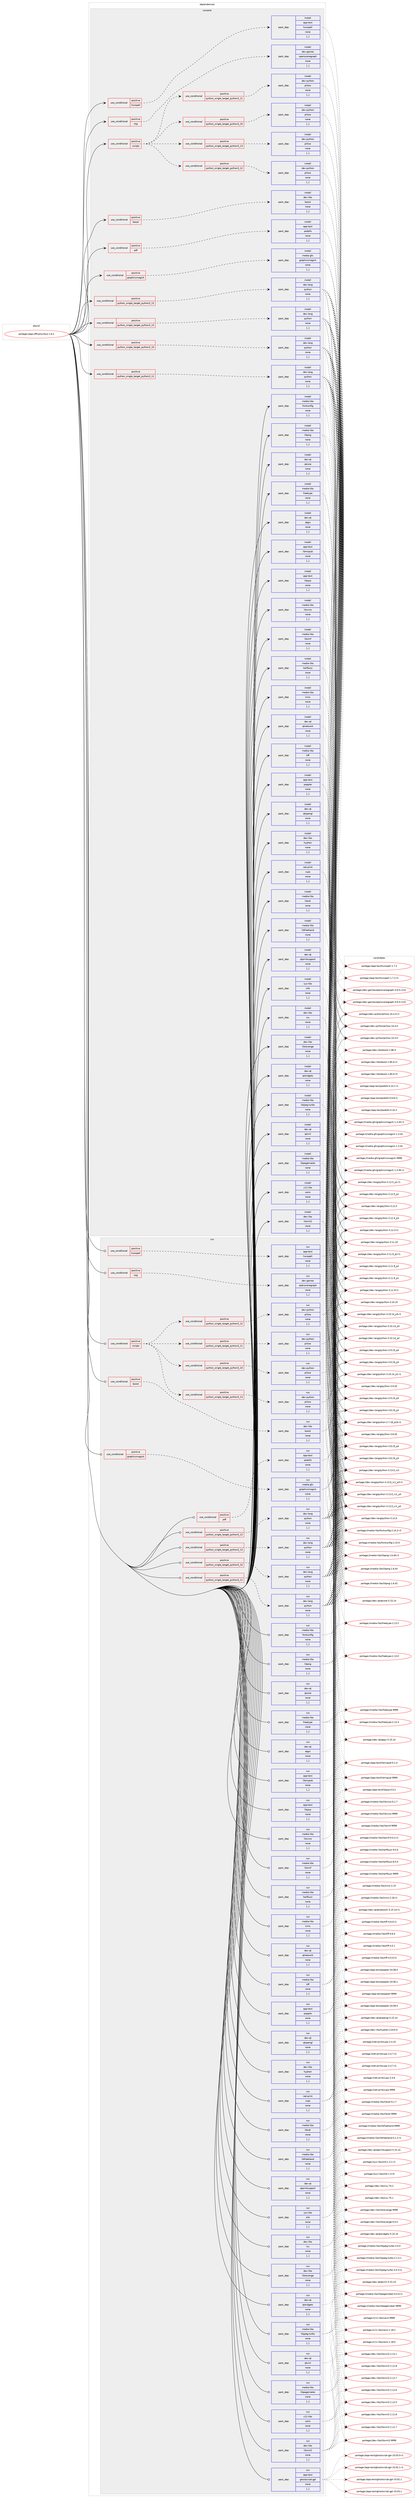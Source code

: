 digraph prolog {

# *************
# Graph options
# *************

newrank=true;
concentrate=true;
compound=true;
graph [rankdir=LR,fontname=Helvetica,fontsize=10,ranksep=1.5];#, ranksep=2.5, nodesep=0.2];
edge  [arrowhead=vee];
node  [fontname=Helvetica,fontsize=10];

# **********
# The ebuild
# **********

subgraph cluster_leftcol {
color=gray;
label=<<i>ebuild</i>>;
id [label="portage://app-office/scribus-1.6.2", color=red, width=4, href="../app-office/scribus-1.6.2.svg"];
}

# ****************
# The dependencies
# ****************

subgraph cluster_midcol {
color=gray;
label=<<i>dependencies</i>>;
subgraph cluster_compile {
fillcolor="#eeeeee";
style=filled;
label=<<i>compile</i>>;
subgraph cond143781 {
dependency543506 [label=<<TABLE BORDER="0" CELLBORDER="1" CELLSPACING="0" CELLPADDING="4"><TR><TD ROWSPAN="3" CELLPADDING="10">use_conditional</TD></TR><TR><TD>positive</TD></TR><TR><TD>boost</TD></TR></TABLE>>, shape=none, color=red];
subgraph pack395684 {
dependency543507 [label=<<TABLE BORDER="0" CELLBORDER="1" CELLSPACING="0" CELLPADDING="4" WIDTH="220"><TR><TD ROWSPAN="6" CELLPADDING="30">pack_dep</TD></TR><TR><TD WIDTH="110">install</TD></TR><TR><TD>dev-libs</TD></TR><TR><TD>boost</TD></TR><TR><TD>none</TD></TR><TR><TD>[,,]</TD></TR></TABLE>>, shape=none, color=blue];
}
dependency543506:e -> dependency543507:w [weight=20,style="dashed",arrowhead="vee"];
}
id:e -> dependency543506:w [weight=20,style="solid",arrowhead="vee"];
subgraph cond143782 {
dependency543508 [label=<<TABLE BORDER="0" CELLBORDER="1" CELLSPACING="0" CELLPADDING="4"><TR><TD ROWSPAN="3" CELLPADDING="10">use_conditional</TD></TR><TR><TD>positive</TD></TR><TR><TD>graphicsmagick</TD></TR></TABLE>>, shape=none, color=red];
subgraph pack395685 {
dependency543509 [label=<<TABLE BORDER="0" CELLBORDER="1" CELLSPACING="0" CELLPADDING="4" WIDTH="220"><TR><TD ROWSPAN="6" CELLPADDING="30">pack_dep</TD></TR><TR><TD WIDTH="110">install</TD></TR><TR><TD>media-gfx</TD></TR><TR><TD>graphicsmagick</TD></TR><TR><TD>none</TD></TR><TR><TD>[,,]</TD></TR></TABLE>>, shape=none, color=blue];
}
dependency543508:e -> dependency543509:w [weight=20,style="dashed",arrowhead="vee"];
}
id:e -> dependency543508:w [weight=20,style="solid",arrowhead="vee"];
subgraph cond143783 {
dependency543510 [label=<<TABLE BORDER="0" CELLBORDER="1" CELLSPACING="0" CELLPADDING="4"><TR><TD ROWSPAN="3" CELLPADDING="10">use_conditional</TD></TR><TR><TD>positive</TD></TR><TR><TD>hunspell</TD></TR></TABLE>>, shape=none, color=red];
subgraph pack395686 {
dependency543511 [label=<<TABLE BORDER="0" CELLBORDER="1" CELLSPACING="0" CELLPADDING="4" WIDTH="220"><TR><TD ROWSPAN="6" CELLPADDING="30">pack_dep</TD></TR><TR><TD WIDTH="110">install</TD></TR><TR><TD>app-text</TD></TR><TR><TD>hunspell</TD></TR><TR><TD>none</TD></TR><TR><TD>[,,]</TD></TR></TABLE>>, shape=none, color=blue];
}
dependency543510:e -> dependency543511:w [weight=20,style="dashed",arrowhead="vee"];
}
id:e -> dependency543510:w [weight=20,style="solid",arrowhead="vee"];
subgraph cond143784 {
dependency543512 [label=<<TABLE BORDER="0" CELLBORDER="1" CELLSPACING="0" CELLPADDING="4"><TR><TD ROWSPAN="3" CELLPADDING="10">use_conditional</TD></TR><TR><TD>positive</TD></TR><TR><TD>osg</TD></TR></TABLE>>, shape=none, color=red];
subgraph pack395687 {
dependency543513 [label=<<TABLE BORDER="0" CELLBORDER="1" CELLSPACING="0" CELLPADDING="4" WIDTH="220"><TR><TD ROWSPAN="6" CELLPADDING="30">pack_dep</TD></TR><TR><TD WIDTH="110">install</TD></TR><TR><TD>dev-games</TD></TR><TR><TD>openscenegraph</TD></TR><TR><TD>none</TD></TR><TR><TD>[,,]</TD></TR></TABLE>>, shape=none, color=blue];
}
dependency543512:e -> dependency543513:w [weight=20,style="dashed",arrowhead="vee"];
}
id:e -> dependency543512:w [weight=20,style="solid",arrowhead="vee"];
subgraph cond143785 {
dependency543514 [label=<<TABLE BORDER="0" CELLBORDER="1" CELLSPACING="0" CELLPADDING="4"><TR><TD ROWSPAN="3" CELLPADDING="10">use_conditional</TD></TR><TR><TD>positive</TD></TR><TR><TD>pdf</TD></TR></TABLE>>, shape=none, color=red];
subgraph pack395688 {
dependency543515 [label=<<TABLE BORDER="0" CELLBORDER="1" CELLSPACING="0" CELLPADDING="4" WIDTH="220"><TR><TD ROWSPAN="6" CELLPADDING="30">pack_dep</TD></TR><TR><TD WIDTH="110">install</TD></TR><TR><TD>app-text</TD></TR><TR><TD>podofo</TD></TR><TR><TD>none</TD></TR><TR><TD>[,,]</TD></TR></TABLE>>, shape=none, color=blue];
}
dependency543514:e -> dependency543515:w [weight=20,style="dashed",arrowhead="vee"];
}
id:e -> dependency543514:w [weight=20,style="solid",arrowhead="vee"];
subgraph cond143786 {
dependency543516 [label=<<TABLE BORDER="0" CELLBORDER="1" CELLSPACING="0" CELLPADDING="4"><TR><TD ROWSPAN="3" CELLPADDING="10">use_conditional</TD></TR><TR><TD>positive</TD></TR><TR><TD>python_single_target_python3_10</TD></TR></TABLE>>, shape=none, color=red];
subgraph pack395689 {
dependency543517 [label=<<TABLE BORDER="0" CELLBORDER="1" CELLSPACING="0" CELLPADDING="4" WIDTH="220"><TR><TD ROWSPAN="6" CELLPADDING="30">pack_dep</TD></TR><TR><TD WIDTH="110">install</TD></TR><TR><TD>dev-lang</TD></TR><TR><TD>python</TD></TR><TR><TD>none</TD></TR><TR><TD>[,,]</TD></TR></TABLE>>, shape=none, color=blue];
}
dependency543516:e -> dependency543517:w [weight=20,style="dashed",arrowhead="vee"];
}
id:e -> dependency543516:w [weight=20,style="solid",arrowhead="vee"];
subgraph cond143787 {
dependency543518 [label=<<TABLE BORDER="0" CELLBORDER="1" CELLSPACING="0" CELLPADDING="4"><TR><TD ROWSPAN="3" CELLPADDING="10">use_conditional</TD></TR><TR><TD>positive</TD></TR><TR><TD>python_single_target_python3_11</TD></TR></TABLE>>, shape=none, color=red];
subgraph pack395690 {
dependency543519 [label=<<TABLE BORDER="0" CELLBORDER="1" CELLSPACING="0" CELLPADDING="4" WIDTH="220"><TR><TD ROWSPAN="6" CELLPADDING="30">pack_dep</TD></TR><TR><TD WIDTH="110">install</TD></TR><TR><TD>dev-lang</TD></TR><TR><TD>python</TD></TR><TR><TD>none</TD></TR><TR><TD>[,,]</TD></TR></TABLE>>, shape=none, color=blue];
}
dependency543518:e -> dependency543519:w [weight=20,style="dashed",arrowhead="vee"];
}
id:e -> dependency543518:w [weight=20,style="solid",arrowhead="vee"];
subgraph cond143788 {
dependency543520 [label=<<TABLE BORDER="0" CELLBORDER="1" CELLSPACING="0" CELLPADDING="4"><TR><TD ROWSPAN="3" CELLPADDING="10">use_conditional</TD></TR><TR><TD>positive</TD></TR><TR><TD>python_single_target_python3_12</TD></TR></TABLE>>, shape=none, color=red];
subgraph pack395691 {
dependency543521 [label=<<TABLE BORDER="0" CELLBORDER="1" CELLSPACING="0" CELLPADDING="4" WIDTH="220"><TR><TD ROWSPAN="6" CELLPADDING="30">pack_dep</TD></TR><TR><TD WIDTH="110">install</TD></TR><TR><TD>dev-lang</TD></TR><TR><TD>python</TD></TR><TR><TD>none</TD></TR><TR><TD>[,,]</TD></TR></TABLE>>, shape=none, color=blue];
}
dependency543520:e -> dependency543521:w [weight=20,style="dashed",arrowhead="vee"];
}
id:e -> dependency543520:w [weight=20,style="solid",arrowhead="vee"];
subgraph cond143789 {
dependency543522 [label=<<TABLE BORDER="0" CELLBORDER="1" CELLSPACING="0" CELLPADDING="4"><TR><TD ROWSPAN="3" CELLPADDING="10">use_conditional</TD></TR><TR><TD>positive</TD></TR><TR><TD>python_single_target_python3_13</TD></TR></TABLE>>, shape=none, color=red];
subgraph pack395692 {
dependency543523 [label=<<TABLE BORDER="0" CELLBORDER="1" CELLSPACING="0" CELLPADDING="4" WIDTH="220"><TR><TD ROWSPAN="6" CELLPADDING="30">pack_dep</TD></TR><TR><TD WIDTH="110">install</TD></TR><TR><TD>dev-lang</TD></TR><TR><TD>python</TD></TR><TR><TD>none</TD></TR><TR><TD>[,,]</TD></TR></TABLE>>, shape=none, color=blue];
}
dependency543522:e -> dependency543523:w [weight=20,style="dashed",arrowhead="vee"];
}
id:e -> dependency543522:w [weight=20,style="solid",arrowhead="vee"];
subgraph cond143790 {
dependency543524 [label=<<TABLE BORDER="0" CELLBORDER="1" CELLSPACING="0" CELLPADDING="4"><TR><TD ROWSPAN="3" CELLPADDING="10">use_conditional</TD></TR><TR><TD>positive</TD></TR><TR><TD>scripts</TD></TR></TABLE>>, shape=none, color=red];
subgraph cond143791 {
dependency543525 [label=<<TABLE BORDER="0" CELLBORDER="1" CELLSPACING="0" CELLPADDING="4"><TR><TD ROWSPAN="3" CELLPADDING="10">use_conditional</TD></TR><TR><TD>positive</TD></TR><TR><TD>python_single_target_python3_10</TD></TR></TABLE>>, shape=none, color=red];
subgraph pack395693 {
dependency543526 [label=<<TABLE BORDER="0" CELLBORDER="1" CELLSPACING="0" CELLPADDING="4" WIDTH="220"><TR><TD ROWSPAN="6" CELLPADDING="30">pack_dep</TD></TR><TR><TD WIDTH="110">install</TD></TR><TR><TD>dev-python</TD></TR><TR><TD>pillow</TD></TR><TR><TD>none</TD></TR><TR><TD>[,,]</TD></TR></TABLE>>, shape=none, color=blue];
}
dependency543525:e -> dependency543526:w [weight=20,style="dashed",arrowhead="vee"];
}
dependency543524:e -> dependency543525:w [weight=20,style="dashed",arrowhead="vee"];
subgraph cond143792 {
dependency543527 [label=<<TABLE BORDER="0" CELLBORDER="1" CELLSPACING="0" CELLPADDING="4"><TR><TD ROWSPAN="3" CELLPADDING="10">use_conditional</TD></TR><TR><TD>positive</TD></TR><TR><TD>python_single_target_python3_11</TD></TR></TABLE>>, shape=none, color=red];
subgraph pack395694 {
dependency543528 [label=<<TABLE BORDER="0" CELLBORDER="1" CELLSPACING="0" CELLPADDING="4" WIDTH="220"><TR><TD ROWSPAN="6" CELLPADDING="30">pack_dep</TD></TR><TR><TD WIDTH="110">install</TD></TR><TR><TD>dev-python</TD></TR><TR><TD>pillow</TD></TR><TR><TD>none</TD></TR><TR><TD>[,,]</TD></TR></TABLE>>, shape=none, color=blue];
}
dependency543527:e -> dependency543528:w [weight=20,style="dashed",arrowhead="vee"];
}
dependency543524:e -> dependency543527:w [weight=20,style="dashed",arrowhead="vee"];
subgraph cond143793 {
dependency543529 [label=<<TABLE BORDER="0" CELLBORDER="1" CELLSPACING="0" CELLPADDING="4"><TR><TD ROWSPAN="3" CELLPADDING="10">use_conditional</TD></TR><TR><TD>positive</TD></TR><TR><TD>python_single_target_python3_12</TD></TR></TABLE>>, shape=none, color=red];
subgraph pack395695 {
dependency543530 [label=<<TABLE BORDER="0" CELLBORDER="1" CELLSPACING="0" CELLPADDING="4" WIDTH="220"><TR><TD ROWSPAN="6" CELLPADDING="30">pack_dep</TD></TR><TR><TD WIDTH="110">install</TD></TR><TR><TD>dev-python</TD></TR><TR><TD>pillow</TD></TR><TR><TD>none</TD></TR><TR><TD>[,,]</TD></TR></TABLE>>, shape=none, color=blue];
}
dependency543529:e -> dependency543530:w [weight=20,style="dashed",arrowhead="vee"];
}
dependency543524:e -> dependency543529:w [weight=20,style="dashed",arrowhead="vee"];
subgraph cond143794 {
dependency543531 [label=<<TABLE BORDER="0" CELLBORDER="1" CELLSPACING="0" CELLPADDING="4"><TR><TD ROWSPAN="3" CELLPADDING="10">use_conditional</TD></TR><TR><TD>positive</TD></TR><TR><TD>python_single_target_python3_13</TD></TR></TABLE>>, shape=none, color=red];
subgraph pack395696 {
dependency543532 [label=<<TABLE BORDER="0" CELLBORDER="1" CELLSPACING="0" CELLPADDING="4" WIDTH="220"><TR><TD ROWSPAN="6" CELLPADDING="30">pack_dep</TD></TR><TR><TD WIDTH="110">install</TD></TR><TR><TD>dev-python</TD></TR><TR><TD>pillow</TD></TR><TR><TD>none</TD></TR><TR><TD>[,,]</TD></TR></TABLE>>, shape=none, color=blue];
}
dependency543531:e -> dependency543532:w [weight=20,style="dashed",arrowhead="vee"];
}
dependency543524:e -> dependency543531:w [weight=20,style="dashed",arrowhead="vee"];
}
id:e -> dependency543524:w [weight=20,style="solid",arrowhead="vee"];
subgraph pack395697 {
dependency543533 [label=<<TABLE BORDER="0" CELLBORDER="1" CELLSPACING="0" CELLPADDING="4" WIDTH="220"><TR><TD ROWSPAN="6" CELLPADDING="30">pack_dep</TD></TR><TR><TD WIDTH="110">install</TD></TR><TR><TD>app-text</TD></TR><TR><TD>libmspub</TD></TR><TR><TD>none</TD></TR><TR><TD>[,,]</TD></TR></TABLE>>, shape=none, color=blue];
}
id:e -> dependency543533:w [weight=20,style="solid",arrowhead="vee"];
subgraph pack395698 {
dependency543534 [label=<<TABLE BORDER="0" CELLBORDER="1" CELLSPACING="0" CELLPADDING="4" WIDTH="220"><TR><TD ROWSPAN="6" CELLPADDING="30">pack_dep</TD></TR><TR><TD WIDTH="110">install</TD></TR><TR><TD>app-text</TD></TR><TR><TD>libqxp</TD></TR><TR><TD>none</TD></TR><TR><TD>[,,]</TD></TR></TABLE>>, shape=none, color=blue];
}
id:e -> dependency543534:w [weight=20,style="solid",arrowhead="vee"];
subgraph pack395699 {
dependency543535 [label=<<TABLE BORDER="0" CELLBORDER="1" CELLSPACING="0" CELLPADDING="4" WIDTH="220"><TR><TD ROWSPAN="6" CELLPADDING="30">pack_dep</TD></TR><TR><TD WIDTH="110">install</TD></TR><TR><TD>app-text</TD></TR><TR><TD>poppler</TD></TR><TR><TD>none</TD></TR><TR><TD>[,,]</TD></TR></TABLE>>, shape=none, color=blue];
}
id:e -> dependency543535:w [weight=20,style="solid",arrowhead="vee"];
subgraph pack395700 {
dependency543536 [label=<<TABLE BORDER="0" CELLBORDER="1" CELLSPACING="0" CELLPADDING="4" WIDTH="220"><TR><TD ROWSPAN="6" CELLPADDING="30">pack_dep</TD></TR><TR><TD WIDTH="110">install</TD></TR><TR><TD>dev-libs</TD></TR><TR><TD>hyphen</TD></TR><TR><TD>none</TD></TR><TR><TD>[,,]</TD></TR></TABLE>>, shape=none, color=blue];
}
id:e -> dependency543536:w [weight=20,style="solid",arrowhead="vee"];
subgraph pack395701 {
dependency543537 [label=<<TABLE BORDER="0" CELLBORDER="1" CELLSPACING="0" CELLPADDING="4" WIDTH="220"><TR><TD ROWSPAN="6" CELLPADDING="30">pack_dep</TD></TR><TR><TD WIDTH="110">install</TD></TR><TR><TD>dev-libs</TD></TR><TR><TD>icu</TD></TR><TR><TD>none</TD></TR><TR><TD>[,,]</TD></TR></TABLE>>, shape=none, color=blue];
}
id:e -> dependency543537:w [weight=20,style="solid",arrowhead="vee"];
subgraph pack395702 {
dependency543538 [label=<<TABLE BORDER="0" CELLBORDER="1" CELLSPACING="0" CELLPADDING="4" WIDTH="220"><TR><TD ROWSPAN="6" CELLPADDING="30">pack_dep</TD></TR><TR><TD WIDTH="110">install</TD></TR><TR><TD>dev-libs</TD></TR><TR><TD>librevenge</TD></TR><TR><TD>none</TD></TR><TR><TD>[,,]</TD></TR></TABLE>>, shape=none, color=blue];
}
id:e -> dependency543538:w [weight=20,style="solid",arrowhead="vee"];
subgraph pack395703 {
dependency543539 [label=<<TABLE BORDER="0" CELLBORDER="1" CELLSPACING="0" CELLPADDING="4" WIDTH="220"><TR><TD ROWSPAN="6" CELLPADDING="30">pack_dep</TD></TR><TR><TD WIDTH="110">install</TD></TR><TR><TD>dev-libs</TD></TR><TR><TD>libxml2</TD></TR><TR><TD>none</TD></TR><TR><TD>[,,]</TD></TR></TABLE>>, shape=none, color=blue];
}
id:e -> dependency543539:w [weight=20,style="solid",arrowhead="vee"];
subgraph pack395704 {
dependency543540 [label=<<TABLE BORDER="0" CELLBORDER="1" CELLSPACING="0" CELLPADDING="4" WIDTH="220"><TR><TD ROWSPAN="6" CELLPADDING="30">pack_dep</TD></TR><TR><TD WIDTH="110">install</TD></TR><TR><TD>dev-qt</TD></TR><TR><TD>qtcore</TD></TR><TR><TD>none</TD></TR><TR><TD>[,,]</TD></TR></TABLE>>, shape=none, color=blue];
}
id:e -> dependency543540:w [weight=20,style="solid",arrowhead="vee"];
subgraph pack395705 {
dependency543541 [label=<<TABLE BORDER="0" CELLBORDER="1" CELLSPACING="0" CELLPADDING="4" WIDTH="220"><TR><TD ROWSPAN="6" CELLPADDING="30">pack_dep</TD></TR><TR><TD WIDTH="110">install</TD></TR><TR><TD>dev-qt</TD></TR><TR><TD>qtgui</TD></TR><TR><TD>none</TD></TR><TR><TD>[,,]</TD></TR></TABLE>>, shape=none, color=blue];
}
id:e -> dependency543541:w [weight=20,style="solid",arrowhead="vee"];
subgraph pack395706 {
dependency543542 [label=<<TABLE BORDER="0" CELLBORDER="1" CELLSPACING="0" CELLPADDING="4" WIDTH="220"><TR><TD ROWSPAN="6" CELLPADDING="30">pack_dep</TD></TR><TR><TD WIDTH="110">install</TD></TR><TR><TD>dev-qt</TD></TR><TR><TD>qtnetwork</TD></TR><TR><TD>none</TD></TR><TR><TD>[,,]</TD></TR></TABLE>>, shape=none, color=blue];
}
id:e -> dependency543542:w [weight=20,style="solid",arrowhead="vee"];
subgraph pack395707 {
dependency543543 [label=<<TABLE BORDER="0" CELLBORDER="1" CELLSPACING="0" CELLPADDING="4" WIDTH="220"><TR><TD ROWSPAN="6" CELLPADDING="30">pack_dep</TD></TR><TR><TD WIDTH="110">install</TD></TR><TR><TD>dev-qt</TD></TR><TR><TD>qtopengl</TD></TR><TR><TD>none</TD></TR><TR><TD>[,,]</TD></TR></TABLE>>, shape=none, color=blue];
}
id:e -> dependency543543:w [weight=20,style="solid",arrowhead="vee"];
subgraph pack395708 {
dependency543544 [label=<<TABLE BORDER="0" CELLBORDER="1" CELLSPACING="0" CELLPADDING="4" WIDTH="220"><TR><TD ROWSPAN="6" CELLPADDING="30">pack_dep</TD></TR><TR><TD WIDTH="110">install</TD></TR><TR><TD>dev-qt</TD></TR><TR><TD>qtprintsupport</TD></TR><TR><TD>none</TD></TR><TR><TD>[,,]</TD></TR></TABLE>>, shape=none, color=blue];
}
id:e -> dependency543544:w [weight=20,style="solid",arrowhead="vee"];
subgraph pack395709 {
dependency543545 [label=<<TABLE BORDER="0" CELLBORDER="1" CELLSPACING="0" CELLPADDING="4" WIDTH="220"><TR><TD ROWSPAN="6" CELLPADDING="30">pack_dep</TD></TR><TR><TD WIDTH="110">install</TD></TR><TR><TD>dev-qt</TD></TR><TR><TD>qtwidgets</TD></TR><TR><TD>none</TD></TR><TR><TD>[,,]</TD></TR></TABLE>>, shape=none, color=blue];
}
id:e -> dependency543545:w [weight=20,style="solid",arrowhead="vee"];
subgraph pack395710 {
dependency543546 [label=<<TABLE BORDER="0" CELLBORDER="1" CELLSPACING="0" CELLPADDING="4" WIDTH="220"><TR><TD ROWSPAN="6" CELLPADDING="30">pack_dep</TD></TR><TR><TD WIDTH="110">install</TD></TR><TR><TD>dev-qt</TD></TR><TR><TD>qtxml</TD></TR><TR><TD>none</TD></TR><TR><TD>[,,]</TD></TR></TABLE>>, shape=none, color=blue];
}
id:e -> dependency543546:w [weight=20,style="solid",arrowhead="vee"];
subgraph pack395711 {
dependency543547 [label=<<TABLE BORDER="0" CELLBORDER="1" CELLSPACING="0" CELLPADDING="4" WIDTH="220"><TR><TD ROWSPAN="6" CELLPADDING="30">pack_dep</TD></TR><TR><TD WIDTH="110">install</TD></TR><TR><TD>media-libs</TD></TR><TR><TD>fontconfig</TD></TR><TR><TD>none</TD></TR><TR><TD>[,,]</TD></TR></TABLE>>, shape=none, color=blue];
}
id:e -> dependency543547:w [weight=20,style="solid",arrowhead="vee"];
subgraph pack395712 {
dependency543548 [label=<<TABLE BORDER="0" CELLBORDER="1" CELLSPACING="0" CELLPADDING="4" WIDTH="220"><TR><TD ROWSPAN="6" CELLPADDING="30">pack_dep</TD></TR><TR><TD WIDTH="110">install</TD></TR><TR><TD>media-libs</TD></TR><TR><TD>freetype</TD></TR><TR><TD>none</TD></TR><TR><TD>[,,]</TD></TR></TABLE>>, shape=none, color=blue];
}
id:e -> dependency543548:w [weight=20,style="solid",arrowhead="vee"];
subgraph pack395713 {
dependency543549 [label=<<TABLE BORDER="0" CELLBORDER="1" CELLSPACING="0" CELLPADDING="4" WIDTH="220"><TR><TD ROWSPAN="6" CELLPADDING="30">pack_dep</TD></TR><TR><TD WIDTH="110">install</TD></TR><TR><TD>media-libs</TD></TR><TR><TD>harfbuzz</TD></TR><TR><TD>none</TD></TR><TR><TD>[,,]</TD></TR></TABLE>>, shape=none, color=blue];
}
id:e -> dependency543549:w [weight=20,style="solid",arrowhead="vee"];
subgraph pack395714 {
dependency543550 [label=<<TABLE BORDER="0" CELLBORDER="1" CELLSPACING="0" CELLPADDING="4" WIDTH="220"><TR><TD ROWSPAN="6" CELLPADDING="30">pack_dep</TD></TR><TR><TD WIDTH="110">install</TD></TR><TR><TD>media-libs</TD></TR><TR><TD>lcms</TD></TR><TR><TD>none</TD></TR><TR><TD>[,,]</TD></TR></TABLE>>, shape=none, color=blue];
}
id:e -> dependency543550:w [weight=20,style="solid",arrowhead="vee"];
subgraph pack395715 {
dependency543551 [label=<<TABLE BORDER="0" CELLBORDER="1" CELLSPACING="0" CELLPADDING="4" WIDTH="220"><TR><TD ROWSPAN="6" CELLPADDING="30">pack_dep</TD></TR><TR><TD WIDTH="110">install</TD></TR><TR><TD>media-libs</TD></TR><TR><TD>libcdr</TD></TR><TR><TD>none</TD></TR><TR><TD>[,,]</TD></TR></TABLE>>, shape=none, color=blue];
}
id:e -> dependency543551:w [weight=20,style="solid",arrowhead="vee"];
subgraph pack395716 {
dependency543552 [label=<<TABLE BORDER="0" CELLBORDER="1" CELLSPACING="0" CELLPADDING="4" WIDTH="220"><TR><TD ROWSPAN="6" CELLPADDING="30">pack_dep</TD></TR><TR><TD WIDTH="110">install</TD></TR><TR><TD>media-libs</TD></TR><TR><TD>libfreehand</TD></TR><TR><TD>none</TD></TR><TR><TD>[,,]</TD></TR></TABLE>>, shape=none, color=blue];
}
id:e -> dependency543552:w [weight=20,style="solid",arrowhead="vee"];
subgraph pack395717 {
dependency543553 [label=<<TABLE BORDER="0" CELLBORDER="1" CELLSPACING="0" CELLPADDING="4" WIDTH="220"><TR><TD ROWSPAN="6" CELLPADDING="30">pack_dep</TD></TR><TR><TD WIDTH="110">install</TD></TR><TR><TD>media-libs</TD></TR><TR><TD>libjpeg-turbo</TD></TR><TR><TD>none</TD></TR><TR><TD>[,,]</TD></TR></TABLE>>, shape=none, color=blue];
}
id:e -> dependency543553:w [weight=20,style="solid",arrowhead="vee"];
subgraph pack395718 {
dependency543554 [label=<<TABLE BORDER="0" CELLBORDER="1" CELLSPACING="0" CELLPADDING="4" WIDTH="220"><TR><TD ROWSPAN="6" CELLPADDING="30">pack_dep</TD></TR><TR><TD WIDTH="110">install</TD></TR><TR><TD>media-libs</TD></TR><TR><TD>libpagemaker</TD></TR><TR><TD>none</TD></TR><TR><TD>[,,]</TD></TR></TABLE>>, shape=none, color=blue];
}
id:e -> dependency543554:w [weight=20,style="solid",arrowhead="vee"];
subgraph pack395719 {
dependency543555 [label=<<TABLE BORDER="0" CELLBORDER="1" CELLSPACING="0" CELLPADDING="4" WIDTH="220"><TR><TD ROWSPAN="6" CELLPADDING="30">pack_dep</TD></TR><TR><TD WIDTH="110">install</TD></TR><TR><TD>media-libs</TD></TR><TR><TD>libpng</TD></TR><TR><TD>none</TD></TR><TR><TD>[,,]</TD></TR></TABLE>>, shape=none, color=blue];
}
id:e -> dependency543555:w [weight=20,style="solid",arrowhead="vee"];
subgraph pack395720 {
dependency543556 [label=<<TABLE BORDER="0" CELLBORDER="1" CELLSPACING="0" CELLPADDING="4" WIDTH="220"><TR><TD ROWSPAN="6" CELLPADDING="30">pack_dep</TD></TR><TR><TD WIDTH="110">install</TD></TR><TR><TD>media-libs</TD></TR><TR><TD>libvisio</TD></TR><TR><TD>none</TD></TR><TR><TD>[,,]</TD></TR></TABLE>>, shape=none, color=blue];
}
id:e -> dependency543556:w [weight=20,style="solid",arrowhead="vee"];
subgraph pack395721 {
dependency543557 [label=<<TABLE BORDER="0" CELLBORDER="1" CELLSPACING="0" CELLPADDING="4" WIDTH="220"><TR><TD ROWSPAN="6" CELLPADDING="30">pack_dep</TD></TR><TR><TD WIDTH="110">install</TD></TR><TR><TD>media-libs</TD></TR><TR><TD>libzmf</TD></TR><TR><TD>none</TD></TR><TR><TD>[,,]</TD></TR></TABLE>>, shape=none, color=blue];
}
id:e -> dependency543557:w [weight=20,style="solid",arrowhead="vee"];
subgraph pack395722 {
dependency543558 [label=<<TABLE BORDER="0" CELLBORDER="1" CELLSPACING="0" CELLPADDING="4" WIDTH="220"><TR><TD ROWSPAN="6" CELLPADDING="30">pack_dep</TD></TR><TR><TD WIDTH="110">install</TD></TR><TR><TD>media-libs</TD></TR><TR><TD>tiff</TD></TR><TR><TD>none</TD></TR><TR><TD>[,,]</TD></TR></TABLE>>, shape=none, color=blue];
}
id:e -> dependency543558:w [weight=20,style="solid",arrowhead="vee"];
subgraph pack395723 {
dependency543559 [label=<<TABLE BORDER="0" CELLBORDER="1" CELLSPACING="0" CELLPADDING="4" WIDTH="220"><TR><TD ROWSPAN="6" CELLPADDING="30">pack_dep</TD></TR><TR><TD WIDTH="110">install</TD></TR><TR><TD>net-print</TD></TR><TR><TD>cups</TD></TR><TR><TD>none</TD></TR><TR><TD>[,,]</TD></TR></TABLE>>, shape=none, color=blue];
}
id:e -> dependency543559:w [weight=20,style="solid",arrowhead="vee"];
subgraph pack395724 {
dependency543560 [label=<<TABLE BORDER="0" CELLBORDER="1" CELLSPACING="0" CELLPADDING="4" WIDTH="220"><TR><TD ROWSPAN="6" CELLPADDING="30">pack_dep</TD></TR><TR><TD WIDTH="110">install</TD></TR><TR><TD>sys-libs</TD></TR><TR><TD>zlib</TD></TR><TR><TD>none</TD></TR><TR><TD>[,,]</TD></TR></TABLE>>, shape=none, color=blue];
}
id:e -> dependency543560:w [weight=20,style="solid",arrowhead="vee"];
subgraph pack395725 {
dependency543561 [label=<<TABLE BORDER="0" CELLBORDER="1" CELLSPACING="0" CELLPADDING="4" WIDTH="220"><TR><TD ROWSPAN="6" CELLPADDING="30">pack_dep</TD></TR><TR><TD WIDTH="110">install</TD></TR><TR><TD>x11-libs</TD></TR><TR><TD>cairo</TD></TR><TR><TD>none</TD></TR><TR><TD>[,,]</TD></TR></TABLE>>, shape=none, color=blue];
}
id:e -> dependency543561:w [weight=20,style="solid",arrowhead="vee"];
}
subgraph cluster_compileandrun {
fillcolor="#eeeeee";
style=filled;
label=<<i>compile and run</i>>;
}
subgraph cluster_run {
fillcolor="#eeeeee";
style=filled;
label=<<i>run</i>>;
subgraph cond143795 {
dependency543562 [label=<<TABLE BORDER="0" CELLBORDER="1" CELLSPACING="0" CELLPADDING="4"><TR><TD ROWSPAN="3" CELLPADDING="10">use_conditional</TD></TR><TR><TD>positive</TD></TR><TR><TD>boost</TD></TR></TABLE>>, shape=none, color=red];
subgraph pack395726 {
dependency543563 [label=<<TABLE BORDER="0" CELLBORDER="1" CELLSPACING="0" CELLPADDING="4" WIDTH="220"><TR><TD ROWSPAN="6" CELLPADDING="30">pack_dep</TD></TR><TR><TD WIDTH="110">run</TD></TR><TR><TD>dev-libs</TD></TR><TR><TD>boost</TD></TR><TR><TD>none</TD></TR><TR><TD>[,,]</TD></TR></TABLE>>, shape=none, color=blue];
}
dependency543562:e -> dependency543563:w [weight=20,style="dashed",arrowhead="vee"];
}
id:e -> dependency543562:w [weight=20,style="solid",arrowhead="odot"];
subgraph cond143796 {
dependency543564 [label=<<TABLE BORDER="0" CELLBORDER="1" CELLSPACING="0" CELLPADDING="4"><TR><TD ROWSPAN="3" CELLPADDING="10">use_conditional</TD></TR><TR><TD>positive</TD></TR><TR><TD>graphicsmagick</TD></TR></TABLE>>, shape=none, color=red];
subgraph pack395727 {
dependency543565 [label=<<TABLE BORDER="0" CELLBORDER="1" CELLSPACING="0" CELLPADDING="4" WIDTH="220"><TR><TD ROWSPAN="6" CELLPADDING="30">pack_dep</TD></TR><TR><TD WIDTH="110">run</TD></TR><TR><TD>media-gfx</TD></TR><TR><TD>graphicsmagick</TD></TR><TR><TD>none</TD></TR><TR><TD>[,,]</TD></TR></TABLE>>, shape=none, color=blue];
}
dependency543564:e -> dependency543565:w [weight=20,style="dashed",arrowhead="vee"];
}
id:e -> dependency543564:w [weight=20,style="solid",arrowhead="odot"];
subgraph cond143797 {
dependency543566 [label=<<TABLE BORDER="0" CELLBORDER="1" CELLSPACING="0" CELLPADDING="4"><TR><TD ROWSPAN="3" CELLPADDING="10">use_conditional</TD></TR><TR><TD>positive</TD></TR><TR><TD>hunspell</TD></TR></TABLE>>, shape=none, color=red];
subgraph pack395728 {
dependency543567 [label=<<TABLE BORDER="0" CELLBORDER="1" CELLSPACING="0" CELLPADDING="4" WIDTH="220"><TR><TD ROWSPAN="6" CELLPADDING="30">pack_dep</TD></TR><TR><TD WIDTH="110">run</TD></TR><TR><TD>app-text</TD></TR><TR><TD>hunspell</TD></TR><TR><TD>none</TD></TR><TR><TD>[,,]</TD></TR></TABLE>>, shape=none, color=blue];
}
dependency543566:e -> dependency543567:w [weight=20,style="dashed",arrowhead="vee"];
}
id:e -> dependency543566:w [weight=20,style="solid",arrowhead="odot"];
subgraph cond143798 {
dependency543568 [label=<<TABLE BORDER="0" CELLBORDER="1" CELLSPACING="0" CELLPADDING="4"><TR><TD ROWSPAN="3" CELLPADDING="10">use_conditional</TD></TR><TR><TD>positive</TD></TR><TR><TD>osg</TD></TR></TABLE>>, shape=none, color=red];
subgraph pack395729 {
dependency543569 [label=<<TABLE BORDER="0" CELLBORDER="1" CELLSPACING="0" CELLPADDING="4" WIDTH="220"><TR><TD ROWSPAN="6" CELLPADDING="30">pack_dep</TD></TR><TR><TD WIDTH="110">run</TD></TR><TR><TD>dev-games</TD></TR><TR><TD>openscenegraph</TD></TR><TR><TD>none</TD></TR><TR><TD>[,,]</TD></TR></TABLE>>, shape=none, color=blue];
}
dependency543568:e -> dependency543569:w [weight=20,style="dashed",arrowhead="vee"];
}
id:e -> dependency543568:w [weight=20,style="solid",arrowhead="odot"];
subgraph cond143799 {
dependency543570 [label=<<TABLE BORDER="0" CELLBORDER="1" CELLSPACING="0" CELLPADDING="4"><TR><TD ROWSPAN="3" CELLPADDING="10">use_conditional</TD></TR><TR><TD>positive</TD></TR><TR><TD>pdf</TD></TR></TABLE>>, shape=none, color=red];
subgraph pack395730 {
dependency543571 [label=<<TABLE BORDER="0" CELLBORDER="1" CELLSPACING="0" CELLPADDING="4" WIDTH="220"><TR><TD ROWSPAN="6" CELLPADDING="30">pack_dep</TD></TR><TR><TD WIDTH="110">run</TD></TR><TR><TD>app-text</TD></TR><TR><TD>podofo</TD></TR><TR><TD>none</TD></TR><TR><TD>[,,]</TD></TR></TABLE>>, shape=none, color=blue];
}
dependency543570:e -> dependency543571:w [weight=20,style="dashed",arrowhead="vee"];
}
id:e -> dependency543570:w [weight=20,style="solid",arrowhead="odot"];
subgraph cond143800 {
dependency543572 [label=<<TABLE BORDER="0" CELLBORDER="1" CELLSPACING="0" CELLPADDING="4"><TR><TD ROWSPAN="3" CELLPADDING="10">use_conditional</TD></TR><TR><TD>positive</TD></TR><TR><TD>python_single_target_python3_10</TD></TR></TABLE>>, shape=none, color=red];
subgraph pack395731 {
dependency543573 [label=<<TABLE BORDER="0" CELLBORDER="1" CELLSPACING="0" CELLPADDING="4" WIDTH="220"><TR><TD ROWSPAN="6" CELLPADDING="30">pack_dep</TD></TR><TR><TD WIDTH="110">run</TD></TR><TR><TD>dev-lang</TD></TR><TR><TD>python</TD></TR><TR><TD>none</TD></TR><TR><TD>[,,]</TD></TR></TABLE>>, shape=none, color=blue];
}
dependency543572:e -> dependency543573:w [weight=20,style="dashed",arrowhead="vee"];
}
id:e -> dependency543572:w [weight=20,style="solid",arrowhead="odot"];
subgraph cond143801 {
dependency543574 [label=<<TABLE BORDER="0" CELLBORDER="1" CELLSPACING="0" CELLPADDING="4"><TR><TD ROWSPAN="3" CELLPADDING="10">use_conditional</TD></TR><TR><TD>positive</TD></TR><TR><TD>python_single_target_python3_11</TD></TR></TABLE>>, shape=none, color=red];
subgraph pack395732 {
dependency543575 [label=<<TABLE BORDER="0" CELLBORDER="1" CELLSPACING="0" CELLPADDING="4" WIDTH="220"><TR><TD ROWSPAN="6" CELLPADDING="30">pack_dep</TD></TR><TR><TD WIDTH="110">run</TD></TR><TR><TD>dev-lang</TD></TR><TR><TD>python</TD></TR><TR><TD>none</TD></TR><TR><TD>[,,]</TD></TR></TABLE>>, shape=none, color=blue];
}
dependency543574:e -> dependency543575:w [weight=20,style="dashed",arrowhead="vee"];
}
id:e -> dependency543574:w [weight=20,style="solid",arrowhead="odot"];
subgraph cond143802 {
dependency543576 [label=<<TABLE BORDER="0" CELLBORDER="1" CELLSPACING="0" CELLPADDING="4"><TR><TD ROWSPAN="3" CELLPADDING="10">use_conditional</TD></TR><TR><TD>positive</TD></TR><TR><TD>python_single_target_python3_12</TD></TR></TABLE>>, shape=none, color=red];
subgraph pack395733 {
dependency543577 [label=<<TABLE BORDER="0" CELLBORDER="1" CELLSPACING="0" CELLPADDING="4" WIDTH="220"><TR><TD ROWSPAN="6" CELLPADDING="30">pack_dep</TD></TR><TR><TD WIDTH="110">run</TD></TR><TR><TD>dev-lang</TD></TR><TR><TD>python</TD></TR><TR><TD>none</TD></TR><TR><TD>[,,]</TD></TR></TABLE>>, shape=none, color=blue];
}
dependency543576:e -> dependency543577:w [weight=20,style="dashed",arrowhead="vee"];
}
id:e -> dependency543576:w [weight=20,style="solid",arrowhead="odot"];
subgraph cond143803 {
dependency543578 [label=<<TABLE BORDER="0" CELLBORDER="1" CELLSPACING="0" CELLPADDING="4"><TR><TD ROWSPAN="3" CELLPADDING="10">use_conditional</TD></TR><TR><TD>positive</TD></TR><TR><TD>python_single_target_python3_13</TD></TR></TABLE>>, shape=none, color=red];
subgraph pack395734 {
dependency543579 [label=<<TABLE BORDER="0" CELLBORDER="1" CELLSPACING="0" CELLPADDING="4" WIDTH="220"><TR><TD ROWSPAN="6" CELLPADDING="30">pack_dep</TD></TR><TR><TD WIDTH="110">run</TD></TR><TR><TD>dev-lang</TD></TR><TR><TD>python</TD></TR><TR><TD>none</TD></TR><TR><TD>[,,]</TD></TR></TABLE>>, shape=none, color=blue];
}
dependency543578:e -> dependency543579:w [weight=20,style="dashed",arrowhead="vee"];
}
id:e -> dependency543578:w [weight=20,style="solid",arrowhead="odot"];
subgraph cond143804 {
dependency543580 [label=<<TABLE BORDER="0" CELLBORDER="1" CELLSPACING="0" CELLPADDING="4"><TR><TD ROWSPAN="3" CELLPADDING="10">use_conditional</TD></TR><TR><TD>positive</TD></TR><TR><TD>scripts</TD></TR></TABLE>>, shape=none, color=red];
subgraph cond143805 {
dependency543581 [label=<<TABLE BORDER="0" CELLBORDER="1" CELLSPACING="0" CELLPADDING="4"><TR><TD ROWSPAN="3" CELLPADDING="10">use_conditional</TD></TR><TR><TD>positive</TD></TR><TR><TD>python_single_target_python3_10</TD></TR></TABLE>>, shape=none, color=red];
subgraph pack395735 {
dependency543582 [label=<<TABLE BORDER="0" CELLBORDER="1" CELLSPACING="0" CELLPADDING="4" WIDTH="220"><TR><TD ROWSPAN="6" CELLPADDING="30">pack_dep</TD></TR><TR><TD WIDTH="110">run</TD></TR><TR><TD>dev-python</TD></TR><TR><TD>pillow</TD></TR><TR><TD>none</TD></TR><TR><TD>[,,]</TD></TR></TABLE>>, shape=none, color=blue];
}
dependency543581:e -> dependency543582:w [weight=20,style="dashed",arrowhead="vee"];
}
dependency543580:e -> dependency543581:w [weight=20,style="dashed",arrowhead="vee"];
subgraph cond143806 {
dependency543583 [label=<<TABLE BORDER="0" CELLBORDER="1" CELLSPACING="0" CELLPADDING="4"><TR><TD ROWSPAN="3" CELLPADDING="10">use_conditional</TD></TR><TR><TD>positive</TD></TR><TR><TD>python_single_target_python3_11</TD></TR></TABLE>>, shape=none, color=red];
subgraph pack395736 {
dependency543584 [label=<<TABLE BORDER="0" CELLBORDER="1" CELLSPACING="0" CELLPADDING="4" WIDTH="220"><TR><TD ROWSPAN="6" CELLPADDING="30">pack_dep</TD></TR><TR><TD WIDTH="110">run</TD></TR><TR><TD>dev-python</TD></TR><TR><TD>pillow</TD></TR><TR><TD>none</TD></TR><TR><TD>[,,]</TD></TR></TABLE>>, shape=none, color=blue];
}
dependency543583:e -> dependency543584:w [weight=20,style="dashed",arrowhead="vee"];
}
dependency543580:e -> dependency543583:w [weight=20,style="dashed",arrowhead="vee"];
subgraph cond143807 {
dependency543585 [label=<<TABLE BORDER="0" CELLBORDER="1" CELLSPACING="0" CELLPADDING="4"><TR><TD ROWSPAN="3" CELLPADDING="10">use_conditional</TD></TR><TR><TD>positive</TD></TR><TR><TD>python_single_target_python3_12</TD></TR></TABLE>>, shape=none, color=red];
subgraph pack395737 {
dependency543586 [label=<<TABLE BORDER="0" CELLBORDER="1" CELLSPACING="0" CELLPADDING="4" WIDTH="220"><TR><TD ROWSPAN="6" CELLPADDING="30">pack_dep</TD></TR><TR><TD WIDTH="110">run</TD></TR><TR><TD>dev-python</TD></TR><TR><TD>pillow</TD></TR><TR><TD>none</TD></TR><TR><TD>[,,]</TD></TR></TABLE>>, shape=none, color=blue];
}
dependency543585:e -> dependency543586:w [weight=20,style="dashed",arrowhead="vee"];
}
dependency543580:e -> dependency543585:w [weight=20,style="dashed",arrowhead="vee"];
subgraph cond143808 {
dependency543587 [label=<<TABLE BORDER="0" CELLBORDER="1" CELLSPACING="0" CELLPADDING="4"><TR><TD ROWSPAN="3" CELLPADDING="10">use_conditional</TD></TR><TR><TD>positive</TD></TR><TR><TD>python_single_target_python3_13</TD></TR></TABLE>>, shape=none, color=red];
subgraph pack395738 {
dependency543588 [label=<<TABLE BORDER="0" CELLBORDER="1" CELLSPACING="0" CELLPADDING="4" WIDTH="220"><TR><TD ROWSPAN="6" CELLPADDING="30">pack_dep</TD></TR><TR><TD WIDTH="110">run</TD></TR><TR><TD>dev-python</TD></TR><TR><TD>pillow</TD></TR><TR><TD>none</TD></TR><TR><TD>[,,]</TD></TR></TABLE>>, shape=none, color=blue];
}
dependency543587:e -> dependency543588:w [weight=20,style="dashed",arrowhead="vee"];
}
dependency543580:e -> dependency543587:w [weight=20,style="dashed",arrowhead="vee"];
}
id:e -> dependency543580:w [weight=20,style="solid",arrowhead="odot"];
subgraph pack395739 {
dependency543589 [label=<<TABLE BORDER="0" CELLBORDER="1" CELLSPACING="0" CELLPADDING="4" WIDTH="220"><TR><TD ROWSPAN="6" CELLPADDING="30">pack_dep</TD></TR><TR><TD WIDTH="110">run</TD></TR><TR><TD>app-text</TD></TR><TR><TD>ghostscript-gpl</TD></TR><TR><TD>none</TD></TR><TR><TD>[,,]</TD></TR></TABLE>>, shape=none, color=blue];
}
id:e -> dependency543589:w [weight=20,style="solid",arrowhead="odot"];
subgraph pack395740 {
dependency543590 [label=<<TABLE BORDER="0" CELLBORDER="1" CELLSPACING="0" CELLPADDING="4" WIDTH="220"><TR><TD ROWSPAN="6" CELLPADDING="30">pack_dep</TD></TR><TR><TD WIDTH="110">run</TD></TR><TR><TD>app-text</TD></TR><TR><TD>libmspub</TD></TR><TR><TD>none</TD></TR><TR><TD>[,,]</TD></TR></TABLE>>, shape=none, color=blue];
}
id:e -> dependency543590:w [weight=20,style="solid",arrowhead="odot"];
subgraph pack395741 {
dependency543591 [label=<<TABLE BORDER="0" CELLBORDER="1" CELLSPACING="0" CELLPADDING="4" WIDTH="220"><TR><TD ROWSPAN="6" CELLPADDING="30">pack_dep</TD></TR><TR><TD WIDTH="110">run</TD></TR><TR><TD>app-text</TD></TR><TR><TD>libqxp</TD></TR><TR><TD>none</TD></TR><TR><TD>[,,]</TD></TR></TABLE>>, shape=none, color=blue];
}
id:e -> dependency543591:w [weight=20,style="solid",arrowhead="odot"];
subgraph pack395742 {
dependency543592 [label=<<TABLE BORDER="0" CELLBORDER="1" CELLSPACING="0" CELLPADDING="4" WIDTH="220"><TR><TD ROWSPAN="6" CELLPADDING="30">pack_dep</TD></TR><TR><TD WIDTH="110">run</TD></TR><TR><TD>app-text</TD></TR><TR><TD>poppler</TD></TR><TR><TD>none</TD></TR><TR><TD>[,,]</TD></TR></TABLE>>, shape=none, color=blue];
}
id:e -> dependency543592:w [weight=20,style="solid",arrowhead="odot"];
subgraph pack395743 {
dependency543593 [label=<<TABLE BORDER="0" CELLBORDER="1" CELLSPACING="0" CELLPADDING="4" WIDTH="220"><TR><TD ROWSPAN="6" CELLPADDING="30">pack_dep</TD></TR><TR><TD WIDTH="110">run</TD></TR><TR><TD>dev-libs</TD></TR><TR><TD>hyphen</TD></TR><TR><TD>none</TD></TR><TR><TD>[,,]</TD></TR></TABLE>>, shape=none, color=blue];
}
id:e -> dependency543593:w [weight=20,style="solid",arrowhead="odot"];
subgraph pack395744 {
dependency543594 [label=<<TABLE BORDER="0" CELLBORDER="1" CELLSPACING="0" CELLPADDING="4" WIDTH="220"><TR><TD ROWSPAN="6" CELLPADDING="30">pack_dep</TD></TR><TR><TD WIDTH="110">run</TD></TR><TR><TD>dev-libs</TD></TR><TR><TD>icu</TD></TR><TR><TD>none</TD></TR><TR><TD>[,,]</TD></TR></TABLE>>, shape=none, color=blue];
}
id:e -> dependency543594:w [weight=20,style="solid",arrowhead="odot"];
subgraph pack395745 {
dependency543595 [label=<<TABLE BORDER="0" CELLBORDER="1" CELLSPACING="0" CELLPADDING="4" WIDTH="220"><TR><TD ROWSPAN="6" CELLPADDING="30">pack_dep</TD></TR><TR><TD WIDTH="110">run</TD></TR><TR><TD>dev-libs</TD></TR><TR><TD>librevenge</TD></TR><TR><TD>none</TD></TR><TR><TD>[,,]</TD></TR></TABLE>>, shape=none, color=blue];
}
id:e -> dependency543595:w [weight=20,style="solid",arrowhead="odot"];
subgraph pack395746 {
dependency543596 [label=<<TABLE BORDER="0" CELLBORDER="1" CELLSPACING="0" CELLPADDING="4" WIDTH="220"><TR><TD ROWSPAN="6" CELLPADDING="30">pack_dep</TD></TR><TR><TD WIDTH="110">run</TD></TR><TR><TD>dev-libs</TD></TR><TR><TD>libxml2</TD></TR><TR><TD>none</TD></TR><TR><TD>[,,]</TD></TR></TABLE>>, shape=none, color=blue];
}
id:e -> dependency543596:w [weight=20,style="solid",arrowhead="odot"];
subgraph pack395747 {
dependency543597 [label=<<TABLE BORDER="0" CELLBORDER="1" CELLSPACING="0" CELLPADDING="4" WIDTH="220"><TR><TD ROWSPAN="6" CELLPADDING="30">pack_dep</TD></TR><TR><TD WIDTH="110">run</TD></TR><TR><TD>dev-qt</TD></TR><TR><TD>qtcore</TD></TR><TR><TD>none</TD></TR><TR><TD>[,,]</TD></TR></TABLE>>, shape=none, color=blue];
}
id:e -> dependency543597:w [weight=20,style="solid",arrowhead="odot"];
subgraph pack395748 {
dependency543598 [label=<<TABLE BORDER="0" CELLBORDER="1" CELLSPACING="0" CELLPADDING="4" WIDTH="220"><TR><TD ROWSPAN="6" CELLPADDING="30">pack_dep</TD></TR><TR><TD WIDTH="110">run</TD></TR><TR><TD>dev-qt</TD></TR><TR><TD>qtgui</TD></TR><TR><TD>none</TD></TR><TR><TD>[,,]</TD></TR></TABLE>>, shape=none, color=blue];
}
id:e -> dependency543598:w [weight=20,style="solid",arrowhead="odot"];
subgraph pack395749 {
dependency543599 [label=<<TABLE BORDER="0" CELLBORDER="1" CELLSPACING="0" CELLPADDING="4" WIDTH="220"><TR><TD ROWSPAN="6" CELLPADDING="30">pack_dep</TD></TR><TR><TD WIDTH="110">run</TD></TR><TR><TD>dev-qt</TD></TR><TR><TD>qtnetwork</TD></TR><TR><TD>none</TD></TR><TR><TD>[,,]</TD></TR></TABLE>>, shape=none, color=blue];
}
id:e -> dependency543599:w [weight=20,style="solid",arrowhead="odot"];
subgraph pack395750 {
dependency543600 [label=<<TABLE BORDER="0" CELLBORDER="1" CELLSPACING="0" CELLPADDING="4" WIDTH="220"><TR><TD ROWSPAN="6" CELLPADDING="30">pack_dep</TD></TR><TR><TD WIDTH="110">run</TD></TR><TR><TD>dev-qt</TD></TR><TR><TD>qtopengl</TD></TR><TR><TD>none</TD></TR><TR><TD>[,,]</TD></TR></TABLE>>, shape=none, color=blue];
}
id:e -> dependency543600:w [weight=20,style="solid",arrowhead="odot"];
subgraph pack395751 {
dependency543601 [label=<<TABLE BORDER="0" CELLBORDER="1" CELLSPACING="0" CELLPADDING="4" WIDTH="220"><TR><TD ROWSPAN="6" CELLPADDING="30">pack_dep</TD></TR><TR><TD WIDTH="110">run</TD></TR><TR><TD>dev-qt</TD></TR><TR><TD>qtprintsupport</TD></TR><TR><TD>none</TD></TR><TR><TD>[,,]</TD></TR></TABLE>>, shape=none, color=blue];
}
id:e -> dependency543601:w [weight=20,style="solid",arrowhead="odot"];
subgraph pack395752 {
dependency543602 [label=<<TABLE BORDER="0" CELLBORDER="1" CELLSPACING="0" CELLPADDING="4" WIDTH="220"><TR><TD ROWSPAN="6" CELLPADDING="30">pack_dep</TD></TR><TR><TD WIDTH="110">run</TD></TR><TR><TD>dev-qt</TD></TR><TR><TD>qtwidgets</TD></TR><TR><TD>none</TD></TR><TR><TD>[,,]</TD></TR></TABLE>>, shape=none, color=blue];
}
id:e -> dependency543602:w [weight=20,style="solid",arrowhead="odot"];
subgraph pack395753 {
dependency543603 [label=<<TABLE BORDER="0" CELLBORDER="1" CELLSPACING="0" CELLPADDING="4" WIDTH="220"><TR><TD ROWSPAN="6" CELLPADDING="30">pack_dep</TD></TR><TR><TD WIDTH="110">run</TD></TR><TR><TD>dev-qt</TD></TR><TR><TD>qtxml</TD></TR><TR><TD>none</TD></TR><TR><TD>[,,]</TD></TR></TABLE>>, shape=none, color=blue];
}
id:e -> dependency543603:w [weight=20,style="solid",arrowhead="odot"];
subgraph pack395754 {
dependency543604 [label=<<TABLE BORDER="0" CELLBORDER="1" CELLSPACING="0" CELLPADDING="4" WIDTH="220"><TR><TD ROWSPAN="6" CELLPADDING="30">pack_dep</TD></TR><TR><TD WIDTH="110">run</TD></TR><TR><TD>media-libs</TD></TR><TR><TD>fontconfig</TD></TR><TR><TD>none</TD></TR><TR><TD>[,,]</TD></TR></TABLE>>, shape=none, color=blue];
}
id:e -> dependency543604:w [weight=20,style="solid",arrowhead="odot"];
subgraph pack395755 {
dependency543605 [label=<<TABLE BORDER="0" CELLBORDER="1" CELLSPACING="0" CELLPADDING="4" WIDTH="220"><TR><TD ROWSPAN="6" CELLPADDING="30">pack_dep</TD></TR><TR><TD WIDTH="110">run</TD></TR><TR><TD>media-libs</TD></TR><TR><TD>freetype</TD></TR><TR><TD>none</TD></TR><TR><TD>[,,]</TD></TR></TABLE>>, shape=none, color=blue];
}
id:e -> dependency543605:w [weight=20,style="solid",arrowhead="odot"];
subgraph pack395756 {
dependency543606 [label=<<TABLE BORDER="0" CELLBORDER="1" CELLSPACING="0" CELLPADDING="4" WIDTH="220"><TR><TD ROWSPAN="6" CELLPADDING="30">pack_dep</TD></TR><TR><TD WIDTH="110">run</TD></TR><TR><TD>media-libs</TD></TR><TR><TD>harfbuzz</TD></TR><TR><TD>none</TD></TR><TR><TD>[,,]</TD></TR></TABLE>>, shape=none, color=blue];
}
id:e -> dependency543606:w [weight=20,style="solid",arrowhead="odot"];
subgraph pack395757 {
dependency543607 [label=<<TABLE BORDER="0" CELLBORDER="1" CELLSPACING="0" CELLPADDING="4" WIDTH="220"><TR><TD ROWSPAN="6" CELLPADDING="30">pack_dep</TD></TR><TR><TD WIDTH="110">run</TD></TR><TR><TD>media-libs</TD></TR><TR><TD>lcms</TD></TR><TR><TD>none</TD></TR><TR><TD>[,,]</TD></TR></TABLE>>, shape=none, color=blue];
}
id:e -> dependency543607:w [weight=20,style="solid",arrowhead="odot"];
subgraph pack395758 {
dependency543608 [label=<<TABLE BORDER="0" CELLBORDER="1" CELLSPACING="0" CELLPADDING="4" WIDTH="220"><TR><TD ROWSPAN="6" CELLPADDING="30">pack_dep</TD></TR><TR><TD WIDTH="110">run</TD></TR><TR><TD>media-libs</TD></TR><TR><TD>libcdr</TD></TR><TR><TD>none</TD></TR><TR><TD>[,,]</TD></TR></TABLE>>, shape=none, color=blue];
}
id:e -> dependency543608:w [weight=20,style="solid",arrowhead="odot"];
subgraph pack395759 {
dependency543609 [label=<<TABLE BORDER="0" CELLBORDER="1" CELLSPACING="0" CELLPADDING="4" WIDTH="220"><TR><TD ROWSPAN="6" CELLPADDING="30">pack_dep</TD></TR><TR><TD WIDTH="110">run</TD></TR><TR><TD>media-libs</TD></TR><TR><TD>libfreehand</TD></TR><TR><TD>none</TD></TR><TR><TD>[,,]</TD></TR></TABLE>>, shape=none, color=blue];
}
id:e -> dependency543609:w [weight=20,style="solid",arrowhead="odot"];
subgraph pack395760 {
dependency543610 [label=<<TABLE BORDER="0" CELLBORDER="1" CELLSPACING="0" CELLPADDING="4" WIDTH="220"><TR><TD ROWSPAN="6" CELLPADDING="30">pack_dep</TD></TR><TR><TD WIDTH="110">run</TD></TR><TR><TD>media-libs</TD></TR><TR><TD>libjpeg-turbo</TD></TR><TR><TD>none</TD></TR><TR><TD>[,,]</TD></TR></TABLE>>, shape=none, color=blue];
}
id:e -> dependency543610:w [weight=20,style="solid",arrowhead="odot"];
subgraph pack395761 {
dependency543611 [label=<<TABLE BORDER="0" CELLBORDER="1" CELLSPACING="0" CELLPADDING="4" WIDTH="220"><TR><TD ROWSPAN="6" CELLPADDING="30">pack_dep</TD></TR><TR><TD WIDTH="110">run</TD></TR><TR><TD>media-libs</TD></TR><TR><TD>libpagemaker</TD></TR><TR><TD>none</TD></TR><TR><TD>[,,]</TD></TR></TABLE>>, shape=none, color=blue];
}
id:e -> dependency543611:w [weight=20,style="solid",arrowhead="odot"];
subgraph pack395762 {
dependency543612 [label=<<TABLE BORDER="0" CELLBORDER="1" CELLSPACING="0" CELLPADDING="4" WIDTH="220"><TR><TD ROWSPAN="6" CELLPADDING="30">pack_dep</TD></TR><TR><TD WIDTH="110">run</TD></TR><TR><TD>media-libs</TD></TR><TR><TD>libpng</TD></TR><TR><TD>none</TD></TR><TR><TD>[,,]</TD></TR></TABLE>>, shape=none, color=blue];
}
id:e -> dependency543612:w [weight=20,style="solid",arrowhead="odot"];
subgraph pack395763 {
dependency543613 [label=<<TABLE BORDER="0" CELLBORDER="1" CELLSPACING="0" CELLPADDING="4" WIDTH="220"><TR><TD ROWSPAN="6" CELLPADDING="30">pack_dep</TD></TR><TR><TD WIDTH="110">run</TD></TR><TR><TD>media-libs</TD></TR><TR><TD>libvisio</TD></TR><TR><TD>none</TD></TR><TR><TD>[,,]</TD></TR></TABLE>>, shape=none, color=blue];
}
id:e -> dependency543613:w [weight=20,style="solid",arrowhead="odot"];
subgraph pack395764 {
dependency543614 [label=<<TABLE BORDER="0" CELLBORDER="1" CELLSPACING="0" CELLPADDING="4" WIDTH="220"><TR><TD ROWSPAN="6" CELLPADDING="30">pack_dep</TD></TR><TR><TD WIDTH="110">run</TD></TR><TR><TD>media-libs</TD></TR><TR><TD>libzmf</TD></TR><TR><TD>none</TD></TR><TR><TD>[,,]</TD></TR></TABLE>>, shape=none, color=blue];
}
id:e -> dependency543614:w [weight=20,style="solid",arrowhead="odot"];
subgraph pack395765 {
dependency543615 [label=<<TABLE BORDER="0" CELLBORDER="1" CELLSPACING="0" CELLPADDING="4" WIDTH="220"><TR><TD ROWSPAN="6" CELLPADDING="30">pack_dep</TD></TR><TR><TD WIDTH="110">run</TD></TR><TR><TD>media-libs</TD></TR><TR><TD>tiff</TD></TR><TR><TD>none</TD></TR><TR><TD>[,,]</TD></TR></TABLE>>, shape=none, color=blue];
}
id:e -> dependency543615:w [weight=20,style="solid",arrowhead="odot"];
subgraph pack395766 {
dependency543616 [label=<<TABLE BORDER="0" CELLBORDER="1" CELLSPACING="0" CELLPADDING="4" WIDTH="220"><TR><TD ROWSPAN="6" CELLPADDING="30">pack_dep</TD></TR><TR><TD WIDTH="110">run</TD></TR><TR><TD>net-print</TD></TR><TR><TD>cups</TD></TR><TR><TD>none</TD></TR><TR><TD>[,,]</TD></TR></TABLE>>, shape=none, color=blue];
}
id:e -> dependency543616:w [weight=20,style="solid",arrowhead="odot"];
subgraph pack395767 {
dependency543617 [label=<<TABLE BORDER="0" CELLBORDER="1" CELLSPACING="0" CELLPADDING="4" WIDTH="220"><TR><TD ROWSPAN="6" CELLPADDING="30">pack_dep</TD></TR><TR><TD WIDTH="110">run</TD></TR><TR><TD>sys-libs</TD></TR><TR><TD>zlib</TD></TR><TR><TD>none</TD></TR><TR><TD>[,,]</TD></TR></TABLE>>, shape=none, color=blue];
}
id:e -> dependency543617:w [weight=20,style="solid",arrowhead="odot"];
subgraph pack395768 {
dependency543618 [label=<<TABLE BORDER="0" CELLBORDER="1" CELLSPACING="0" CELLPADDING="4" WIDTH="220"><TR><TD ROWSPAN="6" CELLPADDING="30">pack_dep</TD></TR><TR><TD WIDTH="110">run</TD></TR><TR><TD>x11-libs</TD></TR><TR><TD>cairo</TD></TR><TR><TD>none</TD></TR><TR><TD>[,,]</TD></TR></TABLE>>, shape=none, color=blue];
}
id:e -> dependency543618:w [weight=20,style="solid",arrowhead="odot"];
}
}

# **************
# The candidates
# **************

subgraph cluster_choices {
rank=same;
color=gray;
label=<<i>candidates</i>>;

subgraph choice395684 {
color=black;
nodesep=1;
choice1001011184510810598115479811111111511645494656544648 [label="portage://dev-libs/boost-1.86.0", color=red, width=4,href="../dev-libs/boost-1.86.0.svg"];
choice10010111845108105981154798111111115116454946565346484511449 [label="portage://dev-libs/boost-1.85.0-r1", color=red, width=4,href="../dev-libs/boost-1.85.0-r1.svg"];
choice10010111845108105981154798111111115116454946565246484511451 [label="portage://dev-libs/boost-1.84.0-r3", color=red, width=4,href="../dev-libs/boost-1.84.0-r3.svg"];
dependency543507:e -> choice1001011184510810598115479811111111511645494656544648:w [style=dotted,weight="100"];
dependency543507:e -> choice10010111845108105981154798111111115116454946565346484511449:w [style=dotted,weight="100"];
dependency543507:e -> choice10010111845108105981154798111111115116454946565246484511451:w [style=dotted,weight="100"];
}
subgraph choice395685 {
color=black;
nodesep=1;
choice109101100105974510310212047103114971121041059911510997103105991074557575757 [label="portage://media-gfx/graphicsmagick-9999", color=red, width=4,href="../media-gfx/graphicsmagick-9999.svg"];
choice10910110010597451031021204710311497112104105991151099710310599107454946514652534511449 [label="portage://media-gfx/graphicsmagick-1.3.45-r1", color=red, width=4,href="../media-gfx/graphicsmagick-1.3.45-r1.svg"];
choice10910110010597451031021204710311497112104105991151099710310599107454946514652514511449 [label="portage://media-gfx/graphicsmagick-1.3.43-r1", color=red, width=4,href="../media-gfx/graphicsmagick-1.3.43-r1.svg"];
choice1091011001059745103102120471031149711210410599115109971031059910745494651465251 [label="portage://media-gfx/graphicsmagick-1.3.43", color=red, width=4,href="../media-gfx/graphicsmagick-1.3.43.svg"];
choice1091011001059745103102120471031149711210410599115109971031059910745494651465250 [label="portage://media-gfx/graphicsmagick-1.3.42", color=red, width=4,href="../media-gfx/graphicsmagick-1.3.42.svg"];
dependency543509:e -> choice109101100105974510310212047103114971121041059911510997103105991074557575757:w [style=dotted,weight="100"];
dependency543509:e -> choice10910110010597451031021204710311497112104105991151099710310599107454946514652534511449:w [style=dotted,weight="100"];
dependency543509:e -> choice10910110010597451031021204710311497112104105991151099710310599107454946514652514511449:w [style=dotted,weight="100"];
dependency543509:e -> choice1091011001059745103102120471031149711210410599115109971031059910745494651465251:w [style=dotted,weight="100"];
dependency543509:e -> choice1091011001059745103102120471031149711210410599115109971031059910745494651465250:w [style=dotted,weight="100"];
}
subgraph choice395686 {
color=black;
nodesep=1;
choice9711211245116101120116471041171101151121011081084549465546504511449 [label="portage://app-text/hunspell-1.7.2-r1", color=red, width=4,href="../app-text/hunspell-1.7.2-r1.svg"];
choice971121124511610112011647104117110115112101108108454946554650 [label="portage://app-text/hunspell-1.7.2", color=red, width=4,href="../app-text/hunspell-1.7.2.svg"];
dependency543511:e -> choice9711211245116101120116471041171101151121011081084549465546504511449:w [style=dotted,weight="100"];
dependency543511:e -> choice971121124511610112011647104117110115112101108108454946554650:w [style=dotted,weight="100"];
}
subgraph choice395687 {
color=black;
nodesep=1;
choice100101118451039710910111547111112101110115991011101011031149711210445514654465345114494953 [label="portage://dev-games/openscenegraph-3.6.5-r115", color=red, width=4,href="../dev-games/openscenegraph-3.6.5-r115.svg"];
choice100101118451039710910111547111112101110115991011101011031149711210445514654465345114494952 [label="portage://dev-games/openscenegraph-3.6.5-r114", color=red, width=4,href="../dev-games/openscenegraph-3.6.5-r114.svg"];
dependency543513:e -> choice100101118451039710910111547111112101110115991011101011031149711210445514654465345114494953:w [style=dotted,weight="100"];
dependency543513:e -> choice100101118451039710910111547111112101110115991011101011031149711210445514654465345114494952:w [style=dotted,weight="100"];
}
subgraph choice395688 {
color=black;
nodesep=1;
choice97112112451161011201164711211110011110211145484649484651 [label="portage://app-text/podofo-0.10.3", color=red, width=4,href="../app-text/podofo-0.10.3.svg"];
choice971121124511610112011647112111100111102111454846494846494511449 [label="portage://app-text/podofo-0.10.1-r1", color=red, width=4,href="../app-text/podofo-0.10.1-r1.svg"];
choice9711211245116101120116471121111001111021114548465746564511449 [label="portage://app-text/podofo-0.9.8-r1", color=red, width=4,href="../app-text/podofo-0.9.8-r1.svg"];
dependency543515:e -> choice97112112451161011201164711211110011110211145484649484651:w [style=dotted,weight="100"];
dependency543515:e -> choice971121124511610112011647112111100111102111454846494846494511449:w [style=dotted,weight="100"];
dependency543515:e -> choice9711211245116101120116471121111001111021114548465746564511449:w [style=dotted,weight="100"];
}
subgraph choice395689 {
color=black;
nodesep=1;
choice10010111845108971101034711212111610411111045514649514648951149950 [label="portage://dev-lang/python-3.13.0_rc2", color=red, width=4,href="../dev-lang/python-3.13.0_rc2.svg"];
choice1001011184510897110103471121211161041111104551464951464895114994995112514511449 [label="portage://dev-lang/python-3.13.0_rc1_p3-r1", color=red, width=4,href="../dev-lang/python-3.13.0_rc1_p3-r1.svg"];
choice100101118451089711010347112121116104111110455146495146489511499499511251 [label="portage://dev-lang/python-3.13.0_rc1_p3", color=red, width=4,href="../dev-lang/python-3.13.0_rc1_p3.svg"];
choice100101118451089711010347112121116104111110455146495146489511499499511250 [label="portage://dev-lang/python-3.13.0_rc1_p2", color=red, width=4,href="../dev-lang/python-3.13.0_rc1_p2.svg"];
choice10010111845108971101034711212111610411111045514649504654 [label="portage://dev-lang/python-3.12.6", color=red, width=4,href="../dev-lang/python-3.12.6.svg"];
choice1001011184510897110103471121211161041111104551464950465395112494511449 [label="portage://dev-lang/python-3.12.5_p1-r1", color=red, width=4,href="../dev-lang/python-3.12.5_p1-r1.svg"];
choice100101118451089711010347112121116104111110455146495046539511249 [label="portage://dev-lang/python-3.12.5_p1", color=red, width=4,href="../dev-lang/python-3.12.5_p1.svg"];
choice10010111845108971101034711212111610411111045514649504653 [label="portage://dev-lang/python-3.12.5", color=red, width=4,href="../dev-lang/python-3.12.5.svg"];
choice100101118451089711010347112121116104111110455146495046529511251 [label="portage://dev-lang/python-3.12.4_p3", color=red, width=4,href="../dev-lang/python-3.12.4_p3.svg"];
choice100101118451089711010347112121116104111110455146495046514511449 [label="portage://dev-lang/python-3.12.3-r1", color=red, width=4,href="../dev-lang/python-3.12.3-r1.svg"];
choice1001011184510897110103471121211161041111104551464949464948 [label="portage://dev-lang/python-3.11.10", color=red, width=4,href="../dev-lang/python-3.11.10.svg"];
choice1001011184510897110103471121211161041111104551464949465795112504511449 [label="portage://dev-lang/python-3.11.9_p2-r1", color=red, width=4,href="../dev-lang/python-3.11.9_p2-r1.svg"];
choice100101118451089711010347112121116104111110455146494946579511250 [label="portage://dev-lang/python-3.11.9_p2", color=red, width=4,href="../dev-lang/python-3.11.9_p2.svg"];
choice100101118451089711010347112121116104111110455146494946579511249 [label="portage://dev-lang/python-3.11.9_p1", color=red, width=4,href="../dev-lang/python-3.11.9_p1.svg"];
choice100101118451089711010347112121116104111110455146494946574511449 [label="portage://dev-lang/python-3.11.9-r1", color=red, width=4,href="../dev-lang/python-3.11.9-r1.svg"];
choice1001011184510897110103471121211161041111104551464948464953 [label="portage://dev-lang/python-3.10.15", color=red, width=4,href="../dev-lang/python-3.10.15.svg"];
choice100101118451089711010347112121116104111110455146494846495295112514511449 [label="portage://dev-lang/python-3.10.14_p3-r1", color=red, width=4,href="../dev-lang/python-3.10.14_p3-r1.svg"];
choice10010111845108971101034711212111610411111045514649484649529511251 [label="portage://dev-lang/python-3.10.14_p3", color=red, width=4,href="../dev-lang/python-3.10.14_p3.svg"];
choice10010111845108971101034711212111610411111045514649484649529511250 [label="portage://dev-lang/python-3.10.14_p2", color=red, width=4,href="../dev-lang/python-3.10.14_p2.svg"];
choice100101118451089711010347112121116104111110455146494846495295112494511449 [label="portage://dev-lang/python-3.10.14_p1-r1", color=red, width=4,href="../dev-lang/python-3.10.14_p1-r1.svg"];
choice10010111845108971101034711212111610411111045514657465048 [label="portage://dev-lang/python-3.9.20", color=red, width=4,href="../dev-lang/python-3.9.20.svg"];
choice100101118451089711010347112121116104111110455146574649579511253 [label="portage://dev-lang/python-3.9.19_p5", color=red, width=4,href="../dev-lang/python-3.9.19_p5.svg"];
choice100101118451089711010347112121116104111110455146574649579511252 [label="portage://dev-lang/python-3.9.19_p4", color=red, width=4,href="../dev-lang/python-3.9.19_p4.svg"];
choice100101118451089711010347112121116104111110455146574649579511251 [label="portage://dev-lang/python-3.9.19_p3", color=red, width=4,href="../dev-lang/python-3.9.19_p3.svg"];
choice10010111845108971101034711212111610411111045514656465048 [label="portage://dev-lang/python-3.8.20", color=red, width=4,href="../dev-lang/python-3.8.20.svg"];
choice100101118451089711010347112121116104111110455146564649579511252 [label="portage://dev-lang/python-3.8.19_p4", color=red, width=4,href="../dev-lang/python-3.8.19_p4.svg"];
choice100101118451089711010347112121116104111110455146564649579511251 [label="portage://dev-lang/python-3.8.19_p3", color=red, width=4,href="../dev-lang/python-3.8.19_p3.svg"];
choice100101118451089711010347112121116104111110455146564649579511250 [label="portage://dev-lang/python-3.8.19_p2", color=red, width=4,href="../dev-lang/python-3.8.19_p2.svg"];
choice100101118451089711010347112121116104111110455046554649569511249544511450 [label="portage://dev-lang/python-2.7.18_p16-r2", color=red, width=4,href="../dev-lang/python-2.7.18_p16-r2.svg"];
dependency543517:e -> choice10010111845108971101034711212111610411111045514649514648951149950:w [style=dotted,weight="100"];
dependency543517:e -> choice1001011184510897110103471121211161041111104551464951464895114994995112514511449:w [style=dotted,weight="100"];
dependency543517:e -> choice100101118451089711010347112121116104111110455146495146489511499499511251:w [style=dotted,weight="100"];
dependency543517:e -> choice100101118451089711010347112121116104111110455146495146489511499499511250:w [style=dotted,weight="100"];
dependency543517:e -> choice10010111845108971101034711212111610411111045514649504654:w [style=dotted,weight="100"];
dependency543517:e -> choice1001011184510897110103471121211161041111104551464950465395112494511449:w [style=dotted,weight="100"];
dependency543517:e -> choice100101118451089711010347112121116104111110455146495046539511249:w [style=dotted,weight="100"];
dependency543517:e -> choice10010111845108971101034711212111610411111045514649504653:w [style=dotted,weight="100"];
dependency543517:e -> choice100101118451089711010347112121116104111110455146495046529511251:w [style=dotted,weight="100"];
dependency543517:e -> choice100101118451089711010347112121116104111110455146495046514511449:w [style=dotted,weight="100"];
dependency543517:e -> choice1001011184510897110103471121211161041111104551464949464948:w [style=dotted,weight="100"];
dependency543517:e -> choice1001011184510897110103471121211161041111104551464949465795112504511449:w [style=dotted,weight="100"];
dependency543517:e -> choice100101118451089711010347112121116104111110455146494946579511250:w [style=dotted,weight="100"];
dependency543517:e -> choice100101118451089711010347112121116104111110455146494946579511249:w [style=dotted,weight="100"];
dependency543517:e -> choice100101118451089711010347112121116104111110455146494946574511449:w [style=dotted,weight="100"];
dependency543517:e -> choice1001011184510897110103471121211161041111104551464948464953:w [style=dotted,weight="100"];
dependency543517:e -> choice100101118451089711010347112121116104111110455146494846495295112514511449:w [style=dotted,weight="100"];
dependency543517:e -> choice10010111845108971101034711212111610411111045514649484649529511251:w [style=dotted,weight="100"];
dependency543517:e -> choice10010111845108971101034711212111610411111045514649484649529511250:w [style=dotted,weight="100"];
dependency543517:e -> choice100101118451089711010347112121116104111110455146494846495295112494511449:w [style=dotted,weight="100"];
dependency543517:e -> choice10010111845108971101034711212111610411111045514657465048:w [style=dotted,weight="100"];
dependency543517:e -> choice100101118451089711010347112121116104111110455146574649579511253:w [style=dotted,weight="100"];
dependency543517:e -> choice100101118451089711010347112121116104111110455146574649579511252:w [style=dotted,weight="100"];
dependency543517:e -> choice100101118451089711010347112121116104111110455146574649579511251:w [style=dotted,weight="100"];
dependency543517:e -> choice10010111845108971101034711212111610411111045514656465048:w [style=dotted,weight="100"];
dependency543517:e -> choice100101118451089711010347112121116104111110455146564649579511252:w [style=dotted,weight="100"];
dependency543517:e -> choice100101118451089711010347112121116104111110455146564649579511251:w [style=dotted,weight="100"];
dependency543517:e -> choice100101118451089711010347112121116104111110455146564649579511250:w [style=dotted,weight="100"];
dependency543517:e -> choice100101118451089711010347112121116104111110455046554649569511249544511450:w [style=dotted,weight="100"];
}
subgraph choice395690 {
color=black;
nodesep=1;
choice10010111845108971101034711212111610411111045514649514648951149950 [label="portage://dev-lang/python-3.13.0_rc2", color=red, width=4,href="../dev-lang/python-3.13.0_rc2.svg"];
choice1001011184510897110103471121211161041111104551464951464895114994995112514511449 [label="portage://dev-lang/python-3.13.0_rc1_p3-r1", color=red, width=4,href="../dev-lang/python-3.13.0_rc1_p3-r1.svg"];
choice100101118451089711010347112121116104111110455146495146489511499499511251 [label="portage://dev-lang/python-3.13.0_rc1_p3", color=red, width=4,href="../dev-lang/python-3.13.0_rc1_p3.svg"];
choice100101118451089711010347112121116104111110455146495146489511499499511250 [label="portage://dev-lang/python-3.13.0_rc1_p2", color=red, width=4,href="../dev-lang/python-3.13.0_rc1_p2.svg"];
choice10010111845108971101034711212111610411111045514649504654 [label="portage://dev-lang/python-3.12.6", color=red, width=4,href="../dev-lang/python-3.12.6.svg"];
choice1001011184510897110103471121211161041111104551464950465395112494511449 [label="portage://dev-lang/python-3.12.5_p1-r1", color=red, width=4,href="../dev-lang/python-3.12.5_p1-r1.svg"];
choice100101118451089711010347112121116104111110455146495046539511249 [label="portage://dev-lang/python-3.12.5_p1", color=red, width=4,href="../dev-lang/python-3.12.5_p1.svg"];
choice10010111845108971101034711212111610411111045514649504653 [label="portage://dev-lang/python-3.12.5", color=red, width=4,href="../dev-lang/python-3.12.5.svg"];
choice100101118451089711010347112121116104111110455146495046529511251 [label="portage://dev-lang/python-3.12.4_p3", color=red, width=4,href="../dev-lang/python-3.12.4_p3.svg"];
choice100101118451089711010347112121116104111110455146495046514511449 [label="portage://dev-lang/python-3.12.3-r1", color=red, width=4,href="../dev-lang/python-3.12.3-r1.svg"];
choice1001011184510897110103471121211161041111104551464949464948 [label="portage://dev-lang/python-3.11.10", color=red, width=4,href="../dev-lang/python-3.11.10.svg"];
choice1001011184510897110103471121211161041111104551464949465795112504511449 [label="portage://dev-lang/python-3.11.9_p2-r1", color=red, width=4,href="../dev-lang/python-3.11.9_p2-r1.svg"];
choice100101118451089711010347112121116104111110455146494946579511250 [label="portage://dev-lang/python-3.11.9_p2", color=red, width=4,href="../dev-lang/python-3.11.9_p2.svg"];
choice100101118451089711010347112121116104111110455146494946579511249 [label="portage://dev-lang/python-3.11.9_p1", color=red, width=4,href="../dev-lang/python-3.11.9_p1.svg"];
choice100101118451089711010347112121116104111110455146494946574511449 [label="portage://dev-lang/python-3.11.9-r1", color=red, width=4,href="../dev-lang/python-3.11.9-r1.svg"];
choice1001011184510897110103471121211161041111104551464948464953 [label="portage://dev-lang/python-3.10.15", color=red, width=4,href="../dev-lang/python-3.10.15.svg"];
choice100101118451089711010347112121116104111110455146494846495295112514511449 [label="portage://dev-lang/python-3.10.14_p3-r1", color=red, width=4,href="../dev-lang/python-3.10.14_p3-r1.svg"];
choice10010111845108971101034711212111610411111045514649484649529511251 [label="portage://dev-lang/python-3.10.14_p3", color=red, width=4,href="../dev-lang/python-3.10.14_p3.svg"];
choice10010111845108971101034711212111610411111045514649484649529511250 [label="portage://dev-lang/python-3.10.14_p2", color=red, width=4,href="../dev-lang/python-3.10.14_p2.svg"];
choice100101118451089711010347112121116104111110455146494846495295112494511449 [label="portage://dev-lang/python-3.10.14_p1-r1", color=red, width=4,href="../dev-lang/python-3.10.14_p1-r1.svg"];
choice10010111845108971101034711212111610411111045514657465048 [label="portage://dev-lang/python-3.9.20", color=red, width=4,href="../dev-lang/python-3.9.20.svg"];
choice100101118451089711010347112121116104111110455146574649579511253 [label="portage://dev-lang/python-3.9.19_p5", color=red, width=4,href="../dev-lang/python-3.9.19_p5.svg"];
choice100101118451089711010347112121116104111110455146574649579511252 [label="portage://dev-lang/python-3.9.19_p4", color=red, width=4,href="../dev-lang/python-3.9.19_p4.svg"];
choice100101118451089711010347112121116104111110455146574649579511251 [label="portage://dev-lang/python-3.9.19_p3", color=red, width=4,href="../dev-lang/python-3.9.19_p3.svg"];
choice10010111845108971101034711212111610411111045514656465048 [label="portage://dev-lang/python-3.8.20", color=red, width=4,href="../dev-lang/python-3.8.20.svg"];
choice100101118451089711010347112121116104111110455146564649579511252 [label="portage://dev-lang/python-3.8.19_p4", color=red, width=4,href="../dev-lang/python-3.8.19_p4.svg"];
choice100101118451089711010347112121116104111110455146564649579511251 [label="portage://dev-lang/python-3.8.19_p3", color=red, width=4,href="../dev-lang/python-3.8.19_p3.svg"];
choice100101118451089711010347112121116104111110455146564649579511250 [label="portage://dev-lang/python-3.8.19_p2", color=red, width=4,href="../dev-lang/python-3.8.19_p2.svg"];
choice100101118451089711010347112121116104111110455046554649569511249544511450 [label="portage://dev-lang/python-2.7.18_p16-r2", color=red, width=4,href="../dev-lang/python-2.7.18_p16-r2.svg"];
dependency543519:e -> choice10010111845108971101034711212111610411111045514649514648951149950:w [style=dotted,weight="100"];
dependency543519:e -> choice1001011184510897110103471121211161041111104551464951464895114994995112514511449:w [style=dotted,weight="100"];
dependency543519:e -> choice100101118451089711010347112121116104111110455146495146489511499499511251:w [style=dotted,weight="100"];
dependency543519:e -> choice100101118451089711010347112121116104111110455146495146489511499499511250:w [style=dotted,weight="100"];
dependency543519:e -> choice10010111845108971101034711212111610411111045514649504654:w [style=dotted,weight="100"];
dependency543519:e -> choice1001011184510897110103471121211161041111104551464950465395112494511449:w [style=dotted,weight="100"];
dependency543519:e -> choice100101118451089711010347112121116104111110455146495046539511249:w [style=dotted,weight="100"];
dependency543519:e -> choice10010111845108971101034711212111610411111045514649504653:w [style=dotted,weight="100"];
dependency543519:e -> choice100101118451089711010347112121116104111110455146495046529511251:w [style=dotted,weight="100"];
dependency543519:e -> choice100101118451089711010347112121116104111110455146495046514511449:w [style=dotted,weight="100"];
dependency543519:e -> choice1001011184510897110103471121211161041111104551464949464948:w [style=dotted,weight="100"];
dependency543519:e -> choice1001011184510897110103471121211161041111104551464949465795112504511449:w [style=dotted,weight="100"];
dependency543519:e -> choice100101118451089711010347112121116104111110455146494946579511250:w [style=dotted,weight="100"];
dependency543519:e -> choice100101118451089711010347112121116104111110455146494946579511249:w [style=dotted,weight="100"];
dependency543519:e -> choice100101118451089711010347112121116104111110455146494946574511449:w [style=dotted,weight="100"];
dependency543519:e -> choice1001011184510897110103471121211161041111104551464948464953:w [style=dotted,weight="100"];
dependency543519:e -> choice100101118451089711010347112121116104111110455146494846495295112514511449:w [style=dotted,weight="100"];
dependency543519:e -> choice10010111845108971101034711212111610411111045514649484649529511251:w [style=dotted,weight="100"];
dependency543519:e -> choice10010111845108971101034711212111610411111045514649484649529511250:w [style=dotted,weight="100"];
dependency543519:e -> choice100101118451089711010347112121116104111110455146494846495295112494511449:w [style=dotted,weight="100"];
dependency543519:e -> choice10010111845108971101034711212111610411111045514657465048:w [style=dotted,weight="100"];
dependency543519:e -> choice100101118451089711010347112121116104111110455146574649579511253:w [style=dotted,weight="100"];
dependency543519:e -> choice100101118451089711010347112121116104111110455146574649579511252:w [style=dotted,weight="100"];
dependency543519:e -> choice100101118451089711010347112121116104111110455146574649579511251:w [style=dotted,weight="100"];
dependency543519:e -> choice10010111845108971101034711212111610411111045514656465048:w [style=dotted,weight="100"];
dependency543519:e -> choice100101118451089711010347112121116104111110455146564649579511252:w [style=dotted,weight="100"];
dependency543519:e -> choice100101118451089711010347112121116104111110455146564649579511251:w [style=dotted,weight="100"];
dependency543519:e -> choice100101118451089711010347112121116104111110455146564649579511250:w [style=dotted,weight="100"];
dependency543519:e -> choice100101118451089711010347112121116104111110455046554649569511249544511450:w [style=dotted,weight="100"];
}
subgraph choice395691 {
color=black;
nodesep=1;
choice10010111845108971101034711212111610411111045514649514648951149950 [label="portage://dev-lang/python-3.13.0_rc2", color=red, width=4,href="../dev-lang/python-3.13.0_rc2.svg"];
choice1001011184510897110103471121211161041111104551464951464895114994995112514511449 [label="portage://dev-lang/python-3.13.0_rc1_p3-r1", color=red, width=4,href="../dev-lang/python-3.13.0_rc1_p3-r1.svg"];
choice100101118451089711010347112121116104111110455146495146489511499499511251 [label="portage://dev-lang/python-3.13.0_rc1_p3", color=red, width=4,href="../dev-lang/python-3.13.0_rc1_p3.svg"];
choice100101118451089711010347112121116104111110455146495146489511499499511250 [label="portage://dev-lang/python-3.13.0_rc1_p2", color=red, width=4,href="../dev-lang/python-3.13.0_rc1_p2.svg"];
choice10010111845108971101034711212111610411111045514649504654 [label="portage://dev-lang/python-3.12.6", color=red, width=4,href="../dev-lang/python-3.12.6.svg"];
choice1001011184510897110103471121211161041111104551464950465395112494511449 [label="portage://dev-lang/python-3.12.5_p1-r1", color=red, width=4,href="../dev-lang/python-3.12.5_p1-r1.svg"];
choice100101118451089711010347112121116104111110455146495046539511249 [label="portage://dev-lang/python-3.12.5_p1", color=red, width=4,href="../dev-lang/python-3.12.5_p1.svg"];
choice10010111845108971101034711212111610411111045514649504653 [label="portage://dev-lang/python-3.12.5", color=red, width=4,href="../dev-lang/python-3.12.5.svg"];
choice100101118451089711010347112121116104111110455146495046529511251 [label="portage://dev-lang/python-3.12.4_p3", color=red, width=4,href="../dev-lang/python-3.12.4_p3.svg"];
choice100101118451089711010347112121116104111110455146495046514511449 [label="portage://dev-lang/python-3.12.3-r1", color=red, width=4,href="../dev-lang/python-3.12.3-r1.svg"];
choice1001011184510897110103471121211161041111104551464949464948 [label="portage://dev-lang/python-3.11.10", color=red, width=4,href="../dev-lang/python-3.11.10.svg"];
choice1001011184510897110103471121211161041111104551464949465795112504511449 [label="portage://dev-lang/python-3.11.9_p2-r1", color=red, width=4,href="../dev-lang/python-3.11.9_p2-r1.svg"];
choice100101118451089711010347112121116104111110455146494946579511250 [label="portage://dev-lang/python-3.11.9_p2", color=red, width=4,href="../dev-lang/python-3.11.9_p2.svg"];
choice100101118451089711010347112121116104111110455146494946579511249 [label="portage://dev-lang/python-3.11.9_p1", color=red, width=4,href="../dev-lang/python-3.11.9_p1.svg"];
choice100101118451089711010347112121116104111110455146494946574511449 [label="portage://dev-lang/python-3.11.9-r1", color=red, width=4,href="../dev-lang/python-3.11.9-r1.svg"];
choice1001011184510897110103471121211161041111104551464948464953 [label="portage://dev-lang/python-3.10.15", color=red, width=4,href="../dev-lang/python-3.10.15.svg"];
choice100101118451089711010347112121116104111110455146494846495295112514511449 [label="portage://dev-lang/python-3.10.14_p3-r1", color=red, width=4,href="../dev-lang/python-3.10.14_p3-r1.svg"];
choice10010111845108971101034711212111610411111045514649484649529511251 [label="portage://dev-lang/python-3.10.14_p3", color=red, width=4,href="../dev-lang/python-3.10.14_p3.svg"];
choice10010111845108971101034711212111610411111045514649484649529511250 [label="portage://dev-lang/python-3.10.14_p2", color=red, width=4,href="../dev-lang/python-3.10.14_p2.svg"];
choice100101118451089711010347112121116104111110455146494846495295112494511449 [label="portage://dev-lang/python-3.10.14_p1-r1", color=red, width=4,href="../dev-lang/python-3.10.14_p1-r1.svg"];
choice10010111845108971101034711212111610411111045514657465048 [label="portage://dev-lang/python-3.9.20", color=red, width=4,href="../dev-lang/python-3.9.20.svg"];
choice100101118451089711010347112121116104111110455146574649579511253 [label="portage://dev-lang/python-3.9.19_p5", color=red, width=4,href="../dev-lang/python-3.9.19_p5.svg"];
choice100101118451089711010347112121116104111110455146574649579511252 [label="portage://dev-lang/python-3.9.19_p4", color=red, width=4,href="../dev-lang/python-3.9.19_p4.svg"];
choice100101118451089711010347112121116104111110455146574649579511251 [label="portage://dev-lang/python-3.9.19_p3", color=red, width=4,href="../dev-lang/python-3.9.19_p3.svg"];
choice10010111845108971101034711212111610411111045514656465048 [label="portage://dev-lang/python-3.8.20", color=red, width=4,href="../dev-lang/python-3.8.20.svg"];
choice100101118451089711010347112121116104111110455146564649579511252 [label="portage://dev-lang/python-3.8.19_p4", color=red, width=4,href="../dev-lang/python-3.8.19_p4.svg"];
choice100101118451089711010347112121116104111110455146564649579511251 [label="portage://dev-lang/python-3.8.19_p3", color=red, width=4,href="../dev-lang/python-3.8.19_p3.svg"];
choice100101118451089711010347112121116104111110455146564649579511250 [label="portage://dev-lang/python-3.8.19_p2", color=red, width=4,href="../dev-lang/python-3.8.19_p2.svg"];
choice100101118451089711010347112121116104111110455046554649569511249544511450 [label="portage://dev-lang/python-2.7.18_p16-r2", color=red, width=4,href="../dev-lang/python-2.7.18_p16-r2.svg"];
dependency543521:e -> choice10010111845108971101034711212111610411111045514649514648951149950:w [style=dotted,weight="100"];
dependency543521:e -> choice1001011184510897110103471121211161041111104551464951464895114994995112514511449:w [style=dotted,weight="100"];
dependency543521:e -> choice100101118451089711010347112121116104111110455146495146489511499499511251:w [style=dotted,weight="100"];
dependency543521:e -> choice100101118451089711010347112121116104111110455146495146489511499499511250:w [style=dotted,weight="100"];
dependency543521:e -> choice10010111845108971101034711212111610411111045514649504654:w [style=dotted,weight="100"];
dependency543521:e -> choice1001011184510897110103471121211161041111104551464950465395112494511449:w [style=dotted,weight="100"];
dependency543521:e -> choice100101118451089711010347112121116104111110455146495046539511249:w [style=dotted,weight="100"];
dependency543521:e -> choice10010111845108971101034711212111610411111045514649504653:w [style=dotted,weight="100"];
dependency543521:e -> choice100101118451089711010347112121116104111110455146495046529511251:w [style=dotted,weight="100"];
dependency543521:e -> choice100101118451089711010347112121116104111110455146495046514511449:w [style=dotted,weight="100"];
dependency543521:e -> choice1001011184510897110103471121211161041111104551464949464948:w [style=dotted,weight="100"];
dependency543521:e -> choice1001011184510897110103471121211161041111104551464949465795112504511449:w [style=dotted,weight="100"];
dependency543521:e -> choice100101118451089711010347112121116104111110455146494946579511250:w [style=dotted,weight="100"];
dependency543521:e -> choice100101118451089711010347112121116104111110455146494946579511249:w [style=dotted,weight="100"];
dependency543521:e -> choice100101118451089711010347112121116104111110455146494946574511449:w [style=dotted,weight="100"];
dependency543521:e -> choice1001011184510897110103471121211161041111104551464948464953:w [style=dotted,weight="100"];
dependency543521:e -> choice100101118451089711010347112121116104111110455146494846495295112514511449:w [style=dotted,weight="100"];
dependency543521:e -> choice10010111845108971101034711212111610411111045514649484649529511251:w [style=dotted,weight="100"];
dependency543521:e -> choice10010111845108971101034711212111610411111045514649484649529511250:w [style=dotted,weight="100"];
dependency543521:e -> choice100101118451089711010347112121116104111110455146494846495295112494511449:w [style=dotted,weight="100"];
dependency543521:e -> choice10010111845108971101034711212111610411111045514657465048:w [style=dotted,weight="100"];
dependency543521:e -> choice100101118451089711010347112121116104111110455146574649579511253:w [style=dotted,weight="100"];
dependency543521:e -> choice100101118451089711010347112121116104111110455146574649579511252:w [style=dotted,weight="100"];
dependency543521:e -> choice100101118451089711010347112121116104111110455146574649579511251:w [style=dotted,weight="100"];
dependency543521:e -> choice10010111845108971101034711212111610411111045514656465048:w [style=dotted,weight="100"];
dependency543521:e -> choice100101118451089711010347112121116104111110455146564649579511252:w [style=dotted,weight="100"];
dependency543521:e -> choice100101118451089711010347112121116104111110455146564649579511251:w [style=dotted,weight="100"];
dependency543521:e -> choice100101118451089711010347112121116104111110455146564649579511250:w [style=dotted,weight="100"];
dependency543521:e -> choice100101118451089711010347112121116104111110455046554649569511249544511450:w [style=dotted,weight="100"];
}
subgraph choice395692 {
color=black;
nodesep=1;
choice10010111845108971101034711212111610411111045514649514648951149950 [label="portage://dev-lang/python-3.13.0_rc2", color=red, width=4,href="../dev-lang/python-3.13.0_rc2.svg"];
choice1001011184510897110103471121211161041111104551464951464895114994995112514511449 [label="portage://dev-lang/python-3.13.0_rc1_p3-r1", color=red, width=4,href="../dev-lang/python-3.13.0_rc1_p3-r1.svg"];
choice100101118451089711010347112121116104111110455146495146489511499499511251 [label="portage://dev-lang/python-3.13.0_rc1_p3", color=red, width=4,href="../dev-lang/python-3.13.0_rc1_p3.svg"];
choice100101118451089711010347112121116104111110455146495146489511499499511250 [label="portage://dev-lang/python-3.13.0_rc1_p2", color=red, width=4,href="../dev-lang/python-3.13.0_rc1_p2.svg"];
choice10010111845108971101034711212111610411111045514649504654 [label="portage://dev-lang/python-3.12.6", color=red, width=4,href="../dev-lang/python-3.12.6.svg"];
choice1001011184510897110103471121211161041111104551464950465395112494511449 [label="portage://dev-lang/python-3.12.5_p1-r1", color=red, width=4,href="../dev-lang/python-3.12.5_p1-r1.svg"];
choice100101118451089711010347112121116104111110455146495046539511249 [label="portage://dev-lang/python-3.12.5_p1", color=red, width=4,href="../dev-lang/python-3.12.5_p1.svg"];
choice10010111845108971101034711212111610411111045514649504653 [label="portage://dev-lang/python-3.12.5", color=red, width=4,href="../dev-lang/python-3.12.5.svg"];
choice100101118451089711010347112121116104111110455146495046529511251 [label="portage://dev-lang/python-3.12.4_p3", color=red, width=4,href="../dev-lang/python-3.12.4_p3.svg"];
choice100101118451089711010347112121116104111110455146495046514511449 [label="portage://dev-lang/python-3.12.3-r1", color=red, width=4,href="../dev-lang/python-3.12.3-r1.svg"];
choice1001011184510897110103471121211161041111104551464949464948 [label="portage://dev-lang/python-3.11.10", color=red, width=4,href="../dev-lang/python-3.11.10.svg"];
choice1001011184510897110103471121211161041111104551464949465795112504511449 [label="portage://dev-lang/python-3.11.9_p2-r1", color=red, width=4,href="../dev-lang/python-3.11.9_p2-r1.svg"];
choice100101118451089711010347112121116104111110455146494946579511250 [label="portage://dev-lang/python-3.11.9_p2", color=red, width=4,href="../dev-lang/python-3.11.9_p2.svg"];
choice100101118451089711010347112121116104111110455146494946579511249 [label="portage://dev-lang/python-3.11.9_p1", color=red, width=4,href="../dev-lang/python-3.11.9_p1.svg"];
choice100101118451089711010347112121116104111110455146494946574511449 [label="portage://dev-lang/python-3.11.9-r1", color=red, width=4,href="../dev-lang/python-3.11.9-r1.svg"];
choice1001011184510897110103471121211161041111104551464948464953 [label="portage://dev-lang/python-3.10.15", color=red, width=4,href="../dev-lang/python-3.10.15.svg"];
choice100101118451089711010347112121116104111110455146494846495295112514511449 [label="portage://dev-lang/python-3.10.14_p3-r1", color=red, width=4,href="../dev-lang/python-3.10.14_p3-r1.svg"];
choice10010111845108971101034711212111610411111045514649484649529511251 [label="portage://dev-lang/python-3.10.14_p3", color=red, width=4,href="../dev-lang/python-3.10.14_p3.svg"];
choice10010111845108971101034711212111610411111045514649484649529511250 [label="portage://dev-lang/python-3.10.14_p2", color=red, width=4,href="../dev-lang/python-3.10.14_p2.svg"];
choice100101118451089711010347112121116104111110455146494846495295112494511449 [label="portage://dev-lang/python-3.10.14_p1-r1", color=red, width=4,href="../dev-lang/python-3.10.14_p1-r1.svg"];
choice10010111845108971101034711212111610411111045514657465048 [label="portage://dev-lang/python-3.9.20", color=red, width=4,href="../dev-lang/python-3.9.20.svg"];
choice100101118451089711010347112121116104111110455146574649579511253 [label="portage://dev-lang/python-3.9.19_p5", color=red, width=4,href="../dev-lang/python-3.9.19_p5.svg"];
choice100101118451089711010347112121116104111110455146574649579511252 [label="portage://dev-lang/python-3.9.19_p4", color=red, width=4,href="../dev-lang/python-3.9.19_p4.svg"];
choice100101118451089711010347112121116104111110455146574649579511251 [label="portage://dev-lang/python-3.9.19_p3", color=red, width=4,href="../dev-lang/python-3.9.19_p3.svg"];
choice10010111845108971101034711212111610411111045514656465048 [label="portage://dev-lang/python-3.8.20", color=red, width=4,href="../dev-lang/python-3.8.20.svg"];
choice100101118451089711010347112121116104111110455146564649579511252 [label="portage://dev-lang/python-3.8.19_p4", color=red, width=4,href="../dev-lang/python-3.8.19_p4.svg"];
choice100101118451089711010347112121116104111110455146564649579511251 [label="portage://dev-lang/python-3.8.19_p3", color=red, width=4,href="../dev-lang/python-3.8.19_p3.svg"];
choice100101118451089711010347112121116104111110455146564649579511250 [label="portage://dev-lang/python-3.8.19_p2", color=red, width=4,href="../dev-lang/python-3.8.19_p2.svg"];
choice100101118451089711010347112121116104111110455046554649569511249544511450 [label="portage://dev-lang/python-2.7.18_p16-r2", color=red, width=4,href="../dev-lang/python-2.7.18_p16-r2.svg"];
dependency543523:e -> choice10010111845108971101034711212111610411111045514649514648951149950:w [style=dotted,weight="100"];
dependency543523:e -> choice1001011184510897110103471121211161041111104551464951464895114994995112514511449:w [style=dotted,weight="100"];
dependency543523:e -> choice100101118451089711010347112121116104111110455146495146489511499499511251:w [style=dotted,weight="100"];
dependency543523:e -> choice100101118451089711010347112121116104111110455146495146489511499499511250:w [style=dotted,weight="100"];
dependency543523:e -> choice10010111845108971101034711212111610411111045514649504654:w [style=dotted,weight="100"];
dependency543523:e -> choice1001011184510897110103471121211161041111104551464950465395112494511449:w [style=dotted,weight="100"];
dependency543523:e -> choice100101118451089711010347112121116104111110455146495046539511249:w [style=dotted,weight="100"];
dependency543523:e -> choice10010111845108971101034711212111610411111045514649504653:w [style=dotted,weight="100"];
dependency543523:e -> choice100101118451089711010347112121116104111110455146495046529511251:w [style=dotted,weight="100"];
dependency543523:e -> choice100101118451089711010347112121116104111110455146495046514511449:w [style=dotted,weight="100"];
dependency543523:e -> choice1001011184510897110103471121211161041111104551464949464948:w [style=dotted,weight="100"];
dependency543523:e -> choice1001011184510897110103471121211161041111104551464949465795112504511449:w [style=dotted,weight="100"];
dependency543523:e -> choice100101118451089711010347112121116104111110455146494946579511250:w [style=dotted,weight="100"];
dependency543523:e -> choice100101118451089711010347112121116104111110455146494946579511249:w [style=dotted,weight="100"];
dependency543523:e -> choice100101118451089711010347112121116104111110455146494946574511449:w [style=dotted,weight="100"];
dependency543523:e -> choice1001011184510897110103471121211161041111104551464948464953:w [style=dotted,weight="100"];
dependency543523:e -> choice100101118451089711010347112121116104111110455146494846495295112514511449:w [style=dotted,weight="100"];
dependency543523:e -> choice10010111845108971101034711212111610411111045514649484649529511251:w [style=dotted,weight="100"];
dependency543523:e -> choice10010111845108971101034711212111610411111045514649484649529511250:w [style=dotted,weight="100"];
dependency543523:e -> choice100101118451089711010347112121116104111110455146494846495295112494511449:w [style=dotted,weight="100"];
dependency543523:e -> choice10010111845108971101034711212111610411111045514657465048:w [style=dotted,weight="100"];
dependency543523:e -> choice100101118451089711010347112121116104111110455146574649579511253:w [style=dotted,weight="100"];
dependency543523:e -> choice100101118451089711010347112121116104111110455146574649579511252:w [style=dotted,weight="100"];
dependency543523:e -> choice100101118451089711010347112121116104111110455146574649579511251:w [style=dotted,weight="100"];
dependency543523:e -> choice10010111845108971101034711212111610411111045514656465048:w [style=dotted,weight="100"];
dependency543523:e -> choice100101118451089711010347112121116104111110455146564649579511252:w [style=dotted,weight="100"];
dependency543523:e -> choice100101118451089711010347112121116104111110455146564649579511251:w [style=dotted,weight="100"];
dependency543523:e -> choice100101118451089711010347112121116104111110455146564649579511250:w [style=dotted,weight="100"];
dependency543523:e -> choice100101118451089711010347112121116104111110455046554649569511249544511450:w [style=dotted,weight="100"];
}
subgraph choice395693 {
color=black;
nodesep=1;
choice100101118451121211161041111104711210510810811111945494846524648 [label="portage://dev-python/pillow-10.4.0", color=red, width=4,href="../dev-python/pillow-10.4.0.svg"];
choice100101118451121211161041111104711210510810811111945494846514648 [label="portage://dev-python/pillow-10.3.0", color=red, width=4,href="../dev-python/pillow-10.3.0.svg"];
choice1001011184511212111610411111047112105108108111119454948465046484511449 [label="portage://dev-python/pillow-10.2.0-r1", color=red, width=4,href="../dev-python/pillow-10.2.0-r1.svg"];
dependency543526:e -> choice100101118451121211161041111104711210510810811111945494846524648:w [style=dotted,weight="100"];
dependency543526:e -> choice100101118451121211161041111104711210510810811111945494846514648:w [style=dotted,weight="100"];
dependency543526:e -> choice1001011184511212111610411111047112105108108111119454948465046484511449:w [style=dotted,weight="100"];
}
subgraph choice395694 {
color=black;
nodesep=1;
choice100101118451121211161041111104711210510810811111945494846524648 [label="portage://dev-python/pillow-10.4.0", color=red, width=4,href="../dev-python/pillow-10.4.0.svg"];
choice100101118451121211161041111104711210510810811111945494846514648 [label="portage://dev-python/pillow-10.3.0", color=red, width=4,href="../dev-python/pillow-10.3.0.svg"];
choice1001011184511212111610411111047112105108108111119454948465046484511449 [label="portage://dev-python/pillow-10.2.0-r1", color=red, width=4,href="../dev-python/pillow-10.2.0-r1.svg"];
dependency543528:e -> choice100101118451121211161041111104711210510810811111945494846524648:w [style=dotted,weight="100"];
dependency543528:e -> choice100101118451121211161041111104711210510810811111945494846514648:w [style=dotted,weight="100"];
dependency543528:e -> choice1001011184511212111610411111047112105108108111119454948465046484511449:w [style=dotted,weight="100"];
}
subgraph choice395695 {
color=black;
nodesep=1;
choice100101118451121211161041111104711210510810811111945494846524648 [label="portage://dev-python/pillow-10.4.0", color=red, width=4,href="../dev-python/pillow-10.4.0.svg"];
choice100101118451121211161041111104711210510810811111945494846514648 [label="portage://dev-python/pillow-10.3.0", color=red, width=4,href="../dev-python/pillow-10.3.0.svg"];
choice1001011184511212111610411111047112105108108111119454948465046484511449 [label="portage://dev-python/pillow-10.2.0-r1", color=red, width=4,href="../dev-python/pillow-10.2.0-r1.svg"];
dependency543530:e -> choice100101118451121211161041111104711210510810811111945494846524648:w [style=dotted,weight="100"];
dependency543530:e -> choice100101118451121211161041111104711210510810811111945494846514648:w [style=dotted,weight="100"];
dependency543530:e -> choice1001011184511212111610411111047112105108108111119454948465046484511449:w [style=dotted,weight="100"];
}
subgraph choice395696 {
color=black;
nodesep=1;
choice100101118451121211161041111104711210510810811111945494846524648 [label="portage://dev-python/pillow-10.4.0", color=red, width=4,href="../dev-python/pillow-10.4.0.svg"];
choice100101118451121211161041111104711210510810811111945494846514648 [label="portage://dev-python/pillow-10.3.0", color=red, width=4,href="../dev-python/pillow-10.3.0.svg"];
choice1001011184511212111610411111047112105108108111119454948465046484511449 [label="portage://dev-python/pillow-10.2.0-r1", color=red, width=4,href="../dev-python/pillow-10.2.0-r1.svg"];
dependency543532:e -> choice100101118451121211161041111104711210510810811111945494846524648:w [style=dotted,weight="100"];
dependency543532:e -> choice100101118451121211161041111104711210510810811111945494846514648:w [style=dotted,weight="100"];
dependency543532:e -> choice1001011184511212111610411111047112105108108111119454948465046484511449:w [style=dotted,weight="100"];
}
subgraph choice395697 {
color=black;
nodesep=1;
choice97112112451161011201164710810598109115112117984557575757 [label="portage://app-text/libmspub-9999", color=red, width=4,href="../app-text/libmspub-9999.svg"];
choice9711211245116101120116471081059810911511211798454846494652 [label="portage://app-text/libmspub-0.1.4", color=red, width=4,href="../app-text/libmspub-0.1.4.svg"];
dependency543533:e -> choice97112112451161011201164710810598109115112117984557575757:w [style=dotted,weight="100"];
dependency543533:e -> choice9711211245116101120116471081059810911511211798454846494652:w [style=dotted,weight="100"];
}
subgraph choice395698 {
color=black;
nodesep=1;
choice97112112451161011201164710810598113120112454846484650 [label="portage://app-text/libqxp-0.0.2", color=red, width=4,href="../app-text/libqxp-0.0.2.svg"];
dependency543534:e -> choice97112112451161011201164710810598113120112454846484650:w [style=dotted,weight="100"];
}
subgraph choice395699 {
color=black;
nodesep=1;
choice9711211245116101120116471121111121121081011144557575757 [label="portage://app-text/poppler-9999", color=red, width=4,href="../app-text/poppler-9999.svg"];
choice9711211245116101120116471121111121121081011144550524648574648 [label="portage://app-text/poppler-24.09.0", color=red, width=4,href="../app-text/poppler-24.09.0.svg"];
choice9711211245116101120116471121111121121081011144550524648564648 [label="portage://app-text/poppler-24.08.0", color=red, width=4,href="../app-text/poppler-24.08.0.svg"];
choice9711211245116101120116471121111121121081011144550524648544649 [label="portage://app-text/poppler-24.06.1", color=red, width=4,href="../app-text/poppler-24.06.1.svg"];
dependency543535:e -> choice9711211245116101120116471121111121121081011144557575757:w [style=dotted,weight="100"];
dependency543535:e -> choice9711211245116101120116471121111121121081011144550524648574648:w [style=dotted,weight="100"];
dependency543535:e -> choice9711211245116101120116471121111121121081011144550524648564648:w [style=dotted,weight="100"];
dependency543535:e -> choice9711211245116101120116471121111121121081011144550524648544649:w [style=dotted,weight="100"];
}
subgraph choice395700 {
color=black;
nodesep=1;
choice1001011184510810598115471041211121041011104550465646564511450 [label="portage://dev-libs/hyphen-2.8.8-r2", color=red, width=4,href="../dev-libs/hyphen-2.8.8-r2.svg"];
dependency543536:e -> choice1001011184510810598115471041211121041011104550465646564511450:w [style=dotted,weight="100"];
}
subgraph choice395701 {
color=black;
nodesep=1;
choice100101118451081059811547105991174555534649 [label="portage://dev-libs/icu-75.1", color=red, width=4,href="../dev-libs/icu-75.1.svg"];
choice100101118451081059811547105991174555524650 [label="portage://dev-libs/icu-74.2", color=red, width=4,href="../dev-libs/icu-74.2.svg"];
dependency543537:e -> choice100101118451081059811547105991174555534649:w [style=dotted,weight="100"];
dependency543537:e -> choice100101118451081059811547105991174555524650:w [style=dotted,weight="100"];
}
subgraph choice395702 {
color=black;
nodesep=1;
choice100101118451081059811547108105981141011181011101031014557575757 [label="portage://dev-libs/librevenge-9999", color=red, width=4,href="../dev-libs/librevenge-9999.svg"];
choice10010111845108105981154710810598114101118101110103101454846484653 [label="portage://dev-libs/librevenge-0.0.5", color=red, width=4,href="../dev-libs/librevenge-0.0.5.svg"];
dependency543538:e -> choice100101118451081059811547108105981141011181011101031014557575757:w [style=dotted,weight="100"];
dependency543538:e -> choice10010111845108105981154710810598114101118101110103101454846484653:w [style=dotted,weight="100"];
}
subgraph choice395703 {
color=black;
nodesep=1;
choice10010111845108105981154710810598120109108504557575757 [label="portage://dev-libs/libxml2-9999", color=red, width=4,href="../dev-libs/libxml2-9999.svg"];
choice100101118451081059811547108105981201091085045504649514649 [label="portage://dev-libs/libxml2-2.13.1", color=red, width=4,href="../dev-libs/libxml2-2.13.1.svg"];
choice100101118451081059811547108105981201091085045504649504656 [label="portage://dev-libs/libxml2-2.12.8", color=red, width=4,href="../dev-libs/libxml2-2.12.8.svg"];
choice100101118451081059811547108105981201091085045504649504655 [label="portage://dev-libs/libxml2-2.12.7", color=red, width=4,href="../dev-libs/libxml2-2.12.7.svg"];
choice100101118451081059811547108105981201091085045504649504654 [label="portage://dev-libs/libxml2-2.12.6", color=red, width=4,href="../dev-libs/libxml2-2.12.6.svg"];
choice100101118451081059811547108105981201091085045504649504653 [label="portage://dev-libs/libxml2-2.12.5", color=red, width=4,href="../dev-libs/libxml2-2.12.5.svg"];
choice100101118451081059811547108105981201091085045504649494656 [label="portage://dev-libs/libxml2-2.11.8", color=red, width=4,href="../dev-libs/libxml2-2.11.8.svg"];
choice100101118451081059811547108105981201091085045504649494655 [label="portage://dev-libs/libxml2-2.11.7", color=red, width=4,href="../dev-libs/libxml2-2.11.7.svg"];
dependency543539:e -> choice10010111845108105981154710810598120109108504557575757:w [style=dotted,weight="100"];
dependency543539:e -> choice100101118451081059811547108105981201091085045504649514649:w [style=dotted,weight="100"];
dependency543539:e -> choice100101118451081059811547108105981201091085045504649504656:w [style=dotted,weight="100"];
dependency543539:e -> choice100101118451081059811547108105981201091085045504649504655:w [style=dotted,weight="100"];
dependency543539:e -> choice100101118451081059811547108105981201091085045504649504654:w [style=dotted,weight="100"];
dependency543539:e -> choice100101118451081059811547108105981201091085045504649504653:w [style=dotted,weight="100"];
dependency543539:e -> choice100101118451081059811547108105981201091085045504649494656:w [style=dotted,weight="100"];
dependency543539:e -> choice100101118451081059811547108105981201091085045504649494655:w [style=dotted,weight="100"];
}
subgraph choice395704 {
color=black;
nodesep=1;
choice1001011184511311647113116991111141014553464953464952 [label="portage://dev-qt/qtcore-5.15.14", color=red, width=4,href="../dev-qt/qtcore-5.15.14.svg"];
dependency543540:e -> choice1001011184511311647113116991111141014553464953464952:w [style=dotted,weight="100"];
}
subgraph choice395705 {
color=black;
nodesep=1;
choice10010111845113116471131161031171054553464953464952 [label="portage://dev-qt/qtgui-5.15.14", color=red, width=4,href="../dev-qt/qtgui-5.15.14.svg"];
dependency543541:e -> choice10010111845113116471131161031171054553464953464952:w [style=dotted,weight="100"];
}
subgraph choice395706 {
color=black;
nodesep=1;
choice100101118451131164711311611010111611911111410745534649534649524511449 [label="portage://dev-qt/qtnetwork-5.15.14-r1", color=red, width=4,href="../dev-qt/qtnetwork-5.15.14-r1.svg"];
dependency543542:e -> choice100101118451131164711311611010111611911111410745534649534649524511449:w [style=dotted,weight="100"];
}
subgraph choice395707 {
color=black;
nodesep=1;
choice10010111845113116471131161111121011101031084553464953464952 [label="portage://dev-qt/qtopengl-5.15.14", color=red, width=4,href="../dev-qt/qtopengl-5.15.14.svg"];
dependency543543:e -> choice10010111845113116471131161111121011101031084553464953464952:w [style=dotted,weight="100"];
}
subgraph choice395708 {
color=black;
nodesep=1;
choice10010111845113116471131161121141051101161151171121121111141164553464953464952 [label="portage://dev-qt/qtprintsupport-5.15.14", color=red, width=4,href="../dev-qt/qtprintsupport-5.15.14.svg"];
dependency543544:e -> choice10010111845113116471131161121141051101161151171121121111141164553464953464952:w [style=dotted,weight="100"];
}
subgraph choice395709 {
color=black;
nodesep=1;
choice10010111845113116471131161191051001031011161154553464953464952 [label="portage://dev-qt/qtwidgets-5.15.14", color=red, width=4,href="../dev-qt/qtwidgets-5.15.14.svg"];
dependency543545:e -> choice10010111845113116471131161191051001031011161154553464953464952:w [style=dotted,weight="100"];
}
subgraph choice395710 {
color=black;
nodesep=1;
choice10010111845113116471131161201091084553464953464952 [label="portage://dev-qt/qtxml-5.15.14", color=red, width=4,href="../dev-qt/qtxml-5.15.14.svg"];
dependency543546:e -> choice10010111845113116471131161201091084553464953464952:w [style=dotted,weight="100"];
}
subgraph choice395711 {
color=black;
nodesep=1;
choice109101100105974510810598115471021111101169911111010210510345504649534648 [label="portage://media-libs/fontconfig-2.15.0", color=red, width=4,href="../media-libs/fontconfig-2.15.0.svg"];
choice1091011001059745108105981154710211111011699111110102105103455046495246504511451 [label="portage://media-libs/fontconfig-2.14.2-r3", color=red, width=4,href="../media-libs/fontconfig-2.14.2-r3.svg"];
dependency543547:e -> choice109101100105974510810598115471021111101169911111010210510345504649534648:w [style=dotted,weight="100"];
dependency543547:e -> choice1091011001059745108105981154710211111011699111110102105103455046495246504511451:w [style=dotted,weight="100"];
}
subgraph choice395712 {
color=black;
nodesep=1;
choice109101100105974510810598115471021141011011161211121014557575757 [label="portage://media-libs/freetype-9999", color=red, width=4,href="../media-libs/freetype-9999.svg"];
choice1091011001059745108105981154710211410110111612111210145504649514651 [label="portage://media-libs/freetype-2.13.3", color=red, width=4,href="../media-libs/freetype-2.13.3.svg"];
choice1091011001059745108105981154710211410110111612111210145504649514650 [label="portage://media-libs/freetype-2.13.2", color=red, width=4,href="../media-libs/freetype-2.13.2.svg"];
choice1091011001059745108105981154710211410110111612111210145504649514648 [label="portage://media-libs/freetype-2.13.0", color=red, width=4,href="../media-libs/freetype-2.13.0.svg"];
dependency543548:e -> choice109101100105974510810598115471021141011011161211121014557575757:w [style=dotted,weight="100"];
dependency543548:e -> choice1091011001059745108105981154710211410110111612111210145504649514651:w [style=dotted,weight="100"];
dependency543548:e -> choice1091011001059745108105981154710211410110111612111210145504649514650:w [style=dotted,weight="100"];
dependency543548:e -> choice1091011001059745108105981154710211410110111612111210145504649514648:w [style=dotted,weight="100"];
}
subgraph choice395713 {
color=black;
nodesep=1;
choice1091011001059745108105981154710497114102981171221224557575757 [label="portage://media-libs/harfbuzz-9999", color=red, width=4,href="../media-libs/harfbuzz-9999.svg"];
choice109101100105974510810598115471049711410298117122122455746484648 [label="portage://media-libs/harfbuzz-9.0.0", color=red, width=4,href="../media-libs/harfbuzz-9.0.0.svg"];
choice109101100105974510810598115471049711410298117122122455646534648 [label="portage://media-libs/harfbuzz-8.5.0", color=red, width=4,href="../media-libs/harfbuzz-8.5.0.svg"];
dependency543549:e -> choice1091011001059745108105981154710497114102981171221224557575757:w [style=dotted,weight="100"];
dependency543549:e -> choice109101100105974510810598115471049711410298117122122455746484648:w [style=dotted,weight="100"];
dependency543549:e -> choice109101100105974510810598115471049711410298117122122455646534648:w [style=dotted,weight="100"];
}
subgraph choice395714 {
color=black;
nodesep=1;
choice109101100105974510810598115471089910911545504649544511449 [label="portage://media-libs/lcms-2.16-r1", color=red, width=4,href="../media-libs/lcms-2.16-r1.svg"];
choice10910110010597451081059811547108991091154550464953 [label="portage://media-libs/lcms-2.15", color=red, width=4,href="../media-libs/lcms-2.15.svg"];
dependency543550:e -> choice109101100105974510810598115471089910911545504649544511449:w [style=dotted,weight="100"];
dependency543550:e -> choice10910110010597451081059811547108991091154550464953:w [style=dotted,weight="100"];
}
subgraph choice395715 {
color=black;
nodesep=1;
choice1091011001059745108105981154710810598991001144557575757 [label="portage://media-libs/libcdr-9999", color=red, width=4,href="../media-libs/libcdr-9999.svg"];
choice109101100105974510810598115471081059899100114454846494655 [label="portage://media-libs/libcdr-0.1.7", color=red, width=4,href="../media-libs/libcdr-0.1.7.svg"];
dependency543551:e -> choice1091011001059745108105981154710810598991001144557575757:w [style=dotted,weight="100"];
dependency543551:e -> choice109101100105974510810598115471081059899100114454846494655:w [style=dotted,weight="100"];
}
subgraph choice395716 {
color=black;
nodesep=1;
choice1091011001059745108105981154710810598102114101101104971101004557575757 [label="portage://media-libs/libfreehand-9999", color=red, width=4,href="../media-libs/libfreehand-9999.svg"];
choice1091011001059745108105981154710810598102114101101104971101004548464946504511449 [label="portage://media-libs/libfreehand-0.1.2-r1", color=red, width=4,href="../media-libs/libfreehand-0.1.2-r1.svg"];
dependency543552:e -> choice1091011001059745108105981154710810598102114101101104971101004557575757:w [style=dotted,weight="100"];
dependency543552:e -> choice1091011001059745108105981154710810598102114101101104971101004548464946504511449:w [style=dotted,weight="100"];
}
subgraph choice395717 {
color=black;
nodesep=1;
choice109101100105974510810598115471081059810611210110345116117114981114551464846514511449 [label="portage://media-libs/libjpeg-turbo-3.0.3-r1", color=red, width=4,href="../media-libs/libjpeg-turbo-3.0.3-r1.svg"];
choice10910110010597451081059811547108105981061121011034511611711498111455146484648 [label="portage://media-libs/libjpeg-turbo-3.0.0", color=red, width=4,href="../media-libs/libjpeg-turbo-3.0.0.svg"];
choice109101100105974510810598115471081059810611210110345116117114981114550464946534649 [label="portage://media-libs/libjpeg-turbo-2.1.5.1", color=red, width=4,href="../media-libs/libjpeg-turbo-2.1.5.1.svg"];
dependency543553:e -> choice109101100105974510810598115471081059810611210110345116117114981114551464846514511449:w [style=dotted,weight="100"];
dependency543553:e -> choice10910110010597451081059811547108105981061121011034511611711498111455146484648:w [style=dotted,weight="100"];
dependency543553:e -> choice109101100105974510810598115471081059810611210110345116117114981114550464946534649:w [style=dotted,weight="100"];
}
subgraph choice395718 {
color=black;
nodesep=1;
choice109101100105974510810598115471081059811297103101109971071011144557575757 [label="portage://media-libs/libpagemaker-9999", color=red, width=4,href="../media-libs/libpagemaker-9999.svg"];
choice109101100105974510810598115471081059811297103101109971071011144548464846524511449 [label="portage://media-libs/libpagemaker-0.0.4-r1", color=red, width=4,href="../media-libs/libpagemaker-0.0.4-r1.svg"];
dependency543554:e -> choice109101100105974510810598115471081059811297103101109971071011144557575757:w [style=dotted,weight="100"];
dependency543554:e -> choice109101100105974510810598115471081059811297103101109971071011144548464846524511449:w [style=dotted,weight="100"];
}
subgraph choice395719 {
color=black;
nodesep=1;
choice109101100105974510810598115471081059811211010345494654465251 [label="portage://media-libs/libpng-1.6.43", color=red, width=4,href="../media-libs/libpng-1.6.43.svg"];
choice109101100105974510810598115471081059811211010345494654465250 [label="portage://media-libs/libpng-1.6.42", color=red, width=4,href="../media-libs/libpng-1.6.42.svg"];
choice1091011001059745108105981154710810598112110103454946544652484511449 [label="portage://media-libs/libpng-1.6.40-r1", color=red, width=4,href="../media-libs/libpng-1.6.40-r1.svg"];
dependency543555:e -> choice109101100105974510810598115471081059811211010345494654465251:w [style=dotted,weight="100"];
dependency543555:e -> choice109101100105974510810598115471081059811211010345494654465250:w [style=dotted,weight="100"];
dependency543555:e -> choice1091011001059745108105981154710810598112110103454946544652484511449:w [style=dotted,weight="100"];
}
subgraph choice395720 {
color=black;
nodesep=1;
choice10910110010597451081059811547108105981181051151051114557575757 [label="portage://media-libs/libvisio-9999", color=red, width=4,href="../media-libs/libvisio-9999.svg"];
choice1091011001059745108105981154710810598118105115105111454846494655 [label="portage://media-libs/libvisio-0.1.7", color=red, width=4,href="../media-libs/libvisio-0.1.7.svg"];
dependency543556:e -> choice10910110010597451081059811547108105981181051151051114557575757:w [style=dotted,weight="100"];
dependency543556:e -> choice1091011001059745108105981154710810598118105115105111454846494655:w [style=dotted,weight="100"];
}
subgraph choice395721 {
color=black;
nodesep=1;
choice10910110010597451081059811547108105981221091024557575757 [label="portage://media-libs/libzmf-9999", color=red, width=4,href="../media-libs/libzmf-9999.svg"];
choice10910110010597451081059811547108105981221091024548464846504511449 [label="portage://media-libs/libzmf-0.0.2-r1", color=red, width=4,href="../media-libs/libzmf-0.0.2-r1.svg"];
dependency543557:e -> choice10910110010597451081059811547108105981221091024557575757:w [style=dotted,weight="100"];
dependency543557:e -> choice10910110010597451081059811547108105981221091024548464846504511449:w [style=dotted,weight="100"];
}
subgraph choice395722 {
color=black;
nodesep=1;
choice109101100105974510810598115471161051021024552465446484511449 [label="portage://media-libs/tiff-4.6.0-r1", color=red, width=4,href="../media-libs/tiff-4.6.0-r1.svg"];
choice10910110010597451081059811547116105102102455246544648 [label="portage://media-libs/tiff-4.6.0", color=red, width=4,href="../media-libs/tiff-4.6.0.svg"];
choice10910110010597451081059811547116105102102455246534649 [label="portage://media-libs/tiff-4.5.1", color=red, width=4,href="../media-libs/tiff-4.5.1.svg"];
choice109101100105974510810598115471161051021024552465346484511450 [label="portage://media-libs/tiff-4.5.0-r2", color=red, width=4,href="../media-libs/tiff-4.5.0-r2.svg"];
dependency543558:e -> choice109101100105974510810598115471161051021024552465446484511449:w [style=dotted,weight="100"];
dependency543558:e -> choice10910110010597451081059811547116105102102455246544648:w [style=dotted,weight="100"];
dependency543558:e -> choice10910110010597451081059811547116105102102455246534649:w [style=dotted,weight="100"];
dependency543558:e -> choice109101100105974510810598115471161051021024552465346484511450:w [style=dotted,weight="100"];
}
subgraph choice395723 {
color=black;
nodesep=1;
choice1101011164511211410511011647991171121154557575757 [label="portage://net-print/cups-9999", color=red, width=4,href="../net-print/cups-9999.svg"];
choice11010111645112114105110116479911711211545504652464948 [label="portage://net-print/cups-2.4.10", color=red, width=4,href="../net-print/cups-2.4.10.svg"];
choice1101011164511211410511011647991171121154550465246554511450 [label="portage://net-print/cups-2.4.7-r2", color=red, width=4,href="../net-print/cups-2.4.7-r2.svg"];
choice1101011164511211410511011647991171121154550465246554511449 [label="portage://net-print/cups-2.4.7-r1", color=red, width=4,href="../net-print/cups-2.4.7-r1.svg"];
choice110101116451121141051101164799117112115455046524654 [label="portage://net-print/cups-2.4.6", color=red, width=4,href="../net-print/cups-2.4.6.svg"];
dependency543559:e -> choice1101011164511211410511011647991171121154557575757:w [style=dotted,weight="100"];
dependency543559:e -> choice11010111645112114105110116479911711211545504652464948:w [style=dotted,weight="100"];
dependency543559:e -> choice1101011164511211410511011647991171121154550465246554511450:w [style=dotted,weight="100"];
dependency543559:e -> choice1101011164511211410511011647991171121154550465246554511449:w [style=dotted,weight="100"];
dependency543559:e -> choice110101116451121141051101164799117112115455046524654:w [style=dotted,weight="100"];
}
subgraph choice395724 {
color=black;
nodesep=1;
choice115121115451081059811547122108105984549465146494511449 [label="portage://sys-libs/zlib-1.3.1-r1", color=red, width=4,href="../sys-libs/zlib-1.3.1-r1.svg"];
choice11512111545108105981154712210810598454946514511452 [label="portage://sys-libs/zlib-1.3-r4", color=red, width=4,href="../sys-libs/zlib-1.3-r4.svg"];
dependency543560:e -> choice115121115451081059811547122108105984549465146494511449:w [style=dotted,weight="100"];
dependency543560:e -> choice11512111545108105981154712210810598454946514511452:w [style=dotted,weight="100"];
}
subgraph choice395725 {
color=black;
nodesep=1;
choice120494945108105981154799971051141114557575757 [label="portage://x11-libs/cairo-9999", color=red, width=4,href="../x11-libs/cairo-9999.svg"];
choice1204949451081059811547999710511411145494649564650 [label="portage://x11-libs/cairo-1.18.2", color=red, width=4,href="../x11-libs/cairo-1.18.2.svg"];
choice1204949451081059811547999710511411145494649564648 [label="portage://x11-libs/cairo-1.18.0", color=red, width=4,href="../x11-libs/cairo-1.18.0.svg"];
dependency543561:e -> choice120494945108105981154799971051141114557575757:w [style=dotted,weight="100"];
dependency543561:e -> choice1204949451081059811547999710511411145494649564650:w [style=dotted,weight="100"];
dependency543561:e -> choice1204949451081059811547999710511411145494649564648:w [style=dotted,weight="100"];
}
subgraph choice395726 {
color=black;
nodesep=1;
choice1001011184510810598115479811111111511645494656544648 [label="portage://dev-libs/boost-1.86.0", color=red, width=4,href="../dev-libs/boost-1.86.0.svg"];
choice10010111845108105981154798111111115116454946565346484511449 [label="portage://dev-libs/boost-1.85.0-r1", color=red, width=4,href="../dev-libs/boost-1.85.0-r1.svg"];
choice10010111845108105981154798111111115116454946565246484511451 [label="portage://dev-libs/boost-1.84.0-r3", color=red, width=4,href="../dev-libs/boost-1.84.0-r3.svg"];
dependency543563:e -> choice1001011184510810598115479811111111511645494656544648:w [style=dotted,weight="100"];
dependency543563:e -> choice10010111845108105981154798111111115116454946565346484511449:w [style=dotted,weight="100"];
dependency543563:e -> choice10010111845108105981154798111111115116454946565246484511451:w [style=dotted,weight="100"];
}
subgraph choice395727 {
color=black;
nodesep=1;
choice109101100105974510310212047103114971121041059911510997103105991074557575757 [label="portage://media-gfx/graphicsmagick-9999", color=red, width=4,href="../media-gfx/graphicsmagick-9999.svg"];
choice10910110010597451031021204710311497112104105991151099710310599107454946514652534511449 [label="portage://media-gfx/graphicsmagick-1.3.45-r1", color=red, width=4,href="../media-gfx/graphicsmagick-1.3.45-r1.svg"];
choice10910110010597451031021204710311497112104105991151099710310599107454946514652514511449 [label="portage://media-gfx/graphicsmagick-1.3.43-r1", color=red, width=4,href="../media-gfx/graphicsmagick-1.3.43-r1.svg"];
choice1091011001059745103102120471031149711210410599115109971031059910745494651465251 [label="portage://media-gfx/graphicsmagick-1.3.43", color=red, width=4,href="../media-gfx/graphicsmagick-1.3.43.svg"];
choice1091011001059745103102120471031149711210410599115109971031059910745494651465250 [label="portage://media-gfx/graphicsmagick-1.3.42", color=red, width=4,href="../media-gfx/graphicsmagick-1.3.42.svg"];
dependency543565:e -> choice109101100105974510310212047103114971121041059911510997103105991074557575757:w [style=dotted,weight="100"];
dependency543565:e -> choice10910110010597451031021204710311497112104105991151099710310599107454946514652534511449:w [style=dotted,weight="100"];
dependency543565:e -> choice10910110010597451031021204710311497112104105991151099710310599107454946514652514511449:w [style=dotted,weight="100"];
dependency543565:e -> choice1091011001059745103102120471031149711210410599115109971031059910745494651465251:w [style=dotted,weight="100"];
dependency543565:e -> choice1091011001059745103102120471031149711210410599115109971031059910745494651465250:w [style=dotted,weight="100"];
}
subgraph choice395728 {
color=black;
nodesep=1;
choice9711211245116101120116471041171101151121011081084549465546504511449 [label="portage://app-text/hunspell-1.7.2-r1", color=red, width=4,href="../app-text/hunspell-1.7.2-r1.svg"];
choice971121124511610112011647104117110115112101108108454946554650 [label="portage://app-text/hunspell-1.7.2", color=red, width=4,href="../app-text/hunspell-1.7.2.svg"];
dependency543567:e -> choice9711211245116101120116471041171101151121011081084549465546504511449:w [style=dotted,weight="100"];
dependency543567:e -> choice971121124511610112011647104117110115112101108108454946554650:w [style=dotted,weight="100"];
}
subgraph choice395729 {
color=black;
nodesep=1;
choice100101118451039710910111547111112101110115991011101011031149711210445514654465345114494953 [label="portage://dev-games/openscenegraph-3.6.5-r115", color=red, width=4,href="../dev-games/openscenegraph-3.6.5-r115.svg"];
choice100101118451039710910111547111112101110115991011101011031149711210445514654465345114494952 [label="portage://dev-games/openscenegraph-3.6.5-r114", color=red, width=4,href="../dev-games/openscenegraph-3.6.5-r114.svg"];
dependency543569:e -> choice100101118451039710910111547111112101110115991011101011031149711210445514654465345114494953:w [style=dotted,weight="100"];
dependency543569:e -> choice100101118451039710910111547111112101110115991011101011031149711210445514654465345114494952:w [style=dotted,weight="100"];
}
subgraph choice395730 {
color=black;
nodesep=1;
choice97112112451161011201164711211110011110211145484649484651 [label="portage://app-text/podofo-0.10.3", color=red, width=4,href="../app-text/podofo-0.10.3.svg"];
choice971121124511610112011647112111100111102111454846494846494511449 [label="portage://app-text/podofo-0.10.1-r1", color=red, width=4,href="../app-text/podofo-0.10.1-r1.svg"];
choice9711211245116101120116471121111001111021114548465746564511449 [label="portage://app-text/podofo-0.9.8-r1", color=red, width=4,href="../app-text/podofo-0.9.8-r1.svg"];
dependency543571:e -> choice97112112451161011201164711211110011110211145484649484651:w [style=dotted,weight="100"];
dependency543571:e -> choice971121124511610112011647112111100111102111454846494846494511449:w [style=dotted,weight="100"];
dependency543571:e -> choice9711211245116101120116471121111001111021114548465746564511449:w [style=dotted,weight="100"];
}
subgraph choice395731 {
color=black;
nodesep=1;
choice10010111845108971101034711212111610411111045514649514648951149950 [label="portage://dev-lang/python-3.13.0_rc2", color=red, width=4,href="../dev-lang/python-3.13.0_rc2.svg"];
choice1001011184510897110103471121211161041111104551464951464895114994995112514511449 [label="portage://dev-lang/python-3.13.0_rc1_p3-r1", color=red, width=4,href="../dev-lang/python-3.13.0_rc1_p3-r1.svg"];
choice100101118451089711010347112121116104111110455146495146489511499499511251 [label="portage://dev-lang/python-3.13.0_rc1_p3", color=red, width=4,href="../dev-lang/python-3.13.0_rc1_p3.svg"];
choice100101118451089711010347112121116104111110455146495146489511499499511250 [label="portage://dev-lang/python-3.13.0_rc1_p2", color=red, width=4,href="../dev-lang/python-3.13.0_rc1_p2.svg"];
choice10010111845108971101034711212111610411111045514649504654 [label="portage://dev-lang/python-3.12.6", color=red, width=4,href="../dev-lang/python-3.12.6.svg"];
choice1001011184510897110103471121211161041111104551464950465395112494511449 [label="portage://dev-lang/python-3.12.5_p1-r1", color=red, width=4,href="../dev-lang/python-3.12.5_p1-r1.svg"];
choice100101118451089711010347112121116104111110455146495046539511249 [label="portage://dev-lang/python-3.12.5_p1", color=red, width=4,href="../dev-lang/python-3.12.5_p1.svg"];
choice10010111845108971101034711212111610411111045514649504653 [label="portage://dev-lang/python-3.12.5", color=red, width=4,href="../dev-lang/python-3.12.5.svg"];
choice100101118451089711010347112121116104111110455146495046529511251 [label="portage://dev-lang/python-3.12.4_p3", color=red, width=4,href="../dev-lang/python-3.12.4_p3.svg"];
choice100101118451089711010347112121116104111110455146495046514511449 [label="portage://dev-lang/python-3.12.3-r1", color=red, width=4,href="../dev-lang/python-3.12.3-r1.svg"];
choice1001011184510897110103471121211161041111104551464949464948 [label="portage://dev-lang/python-3.11.10", color=red, width=4,href="../dev-lang/python-3.11.10.svg"];
choice1001011184510897110103471121211161041111104551464949465795112504511449 [label="portage://dev-lang/python-3.11.9_p2-r1", color=red, width=4,href="../dev-lang/python-3.11.9_p2-r1.svg"];
choice100101118451089711010347112121116104111110455146494946579511250 [label="portage://dev-lang/python-3.11.9_p2", color=red, width=4,href="../dev-lang/python-3.11.9_p2.svg"];
choice100101118451089711010347112121116104111110455146494946579511249 [label="portage://dev-lang/python-3.11.9_p1", color=red, width=4,href="../dev-lang/python-3.11.9_p1.svg"];
choice100101118451089711010347112121116104111110455146494946574511449 [label="portage://dev-lang/python-3.11.9-r1", color=red, width=4,href="../dev-lang/python-3.11.9-r1.svg"];
choice1001011184510897110103471121211161041111104551464948464953 [label="portage://dev-lang/python-3.10.15", color=red, width=4,href="../dev-lang/python-3.10.15.svg"];
choice100101118451089711010347112121116104111110455146494846495295112514511449 [label="portage://dev-lang/python-3.10.14_p3-r1", color=red, width=4,href="../dev-lang/python-3.10.14_p3-r1.svg"];
choice10010111845108971101034711212111610411111045514649484649529511251 [label="portage://dev-lang/python-3.10.14_p3", color=red, width=4,href="../dev-lang/python-3.10.14_p3.svg"];
choice10010111845108971101034711212111610411111045514649484649529511250 [label="portage://dev-lang/python-3.10.14_p2", color=red, width=4,href="../dev-lang/python-3.10.14_p2.svg"];
choice100101118451089711010347112121116104111110455146494846495295112494511449 [label="portage://dev-lang/python-3.10.14_p1-r1", color=red, width=4,href="../dev-lang/python-3.10.14_p1-r1.svg"];
choice10010111845108971101034711212111610411111045514657465048 [label="portage://dev-lang/python-3.9.20", color=red, width=4,href="../dev-lang/python-3.9.20.svg"];
choice100101118451089711010347112121116104111110455146574649579511253 [label="portage://dev-lang/python-3.9.19_p5", color=red, width=4,href="../dev-lang/python-3.9.19_p5.svg"];
choice100101118451089711010347112121116104111110455146574649579511252 [label="portage://dev-lang/python-3.9.19_p4", color=red, width=4,href="../dev-lang/python-3.9.19_p4.svg"];
choice100101118451089711010347112121116104111110455146574649579511251 [label="portage://dev-lang/python-3.9.19_p3", color=red, width=4,href="../dev-lang/python-3.9.19_p3.svg"];
choice10010111845108971101034711212111610411111045514656465048 [label="portage://dev-lang/python-3.8.20", color=red, width=4,href="../dev-lang/python-3.8.20.svg"];
choice100101118451089711010347112121116104111110455146564649579511252 [label="portage://dev-lang/python-3.8.19_p4", color=red, width=4,href="../dev-lang/python-3.8.19_p4.svg"];
choice100101118451089711010347112121116104111110455146564649579511251 [label="portage://dev-lang/python-3.8.19_p3", color=red, width=4,href="../dev-lang/python-3.8.19_p3.svg"];
choice100101118451089711010347112121116104111110455146564649579511250 [label="portage://dev-lang/python-3.8.19_p2", color=red, width=4,href="../dev-lang/python-3.8.19_p2.svg"];
choice100101118451089711010347112121116104111110455046554649569511249544511450 [label="portage://dev-lang/python-2.7.18_p16-r2", color=red, width=4,href="../dev-lang/python-2.7.18_p16-r2.svg"];
dependency543573:e -> choice10010111845108971101034711212111610411111045514649514648951149950:w [style=dotted,weight="100"];
dependency543573:e -> choice1001011184510897110103471121211161041111104551464951464895114994995112514511449:w [style=dotted,weight="100"];
dependency543573:e -> choice100101118451089711010347112121116104111110455146495146489511499499511251:w [style=dotted,weight="100"];
dependency543573:e -> choice100101118451089711010347112121116104111110455146495146489511499499511250:w [style=dotted,weight="100"];
dependency543573:e -> choice10010111845108971101034711212111610411111045514649504654:w [style=dotted,weight="100"];
dependency543573:e -> choice1001011184510897110103471121211161041111104551464950465395112494511449:w [style=dotted,weight="100"];
dependency543573:e -> choice100101118451089711010347112121116104111110455146495046539511249:w [style=dotted,weight="100"];
dependency543573:e -> choice10010111845108971101034711212111610411111045514649504653:w [style=dotted,weight="100"];
dependency543573:e -> choice100101118451089711010347112121116104111110455146495046529511251:w [style=dotted,weight="100"];
dependency543573:e -> choice100101118451089711010347112121116104111110455146495046514511449:w [style=dotted,weight="100"];
dependency543573:e -> choice1001011184510897110103471121211161041111104551464949464948:w [style=dotted,weight="100"];
dependency543573:e -> choice1001011184510897110103471121211161041111104551464949465795112504511449:w [style=dotted,weight="100"];
dependency543573:e -> choice100101118451089711010347112121116104111110455146494946579511250:w [style=dotted,weight="100"];
dependency543573:e -> choice100101118451089711010347112121116104111110455146494946579511249:w [style=dotted,weight="100"];
dependency543573:e -> choice100101118451089711010347112121116104111110455146494946574511449:w [style=dotted,weight="100"];
dependency543573:e -> choice1001011184510897110103471121211161041111104551464948464953:w [style=dotted,weight="100"];
dependency543573:e -> choice100101118451089711010347112121116104111110455146494846495295112514511449:w [style=dotted,weight="100"];
dependency543573:e -> choice10010111845108971101034711212111610411111045514649484649529511251:w [style=dotted,weight="100"];
dependency543573:e -> choice10010111845108971101034711212111610411111045514649484649529511250:w [style=dotted,weight="100"];
dependency543573:e -> choice100101118451089711010347112121116104111110455146494846495295112494511449:w [style=dotted,weight="100"];
dependency543573:e -> choice10010111845108971101034711212111610411111045514657465048:w [style=dotted,weight="100"];
dependency543573:e -> choice100101118451089711010347112121116104111110455146574649579511253:w [style=dotted,weight="100"];
dependency543573:e -> choice100101118451089711010347112121116104111110455146574649579511252:w [style=dotted,weight="100"];
dependency543573:e -> choice100101118451089711010347112121116104111110455146574649579511251:w [style=dotted,weight="100"];
dependency543573:e -> choice10010111845108971101034711212111610411111045514656465048:w [style=dotted,weight="100"];
dependency543573:e -> choice100101118451089711010347112121116104111110455146564649579511252:w [style=dotted,weight="100"];
dependency543573:e -> choice100101118451089711010347112121116104111110455146564649579511251:w [style=dotted,weight="100"];
dependency543573:e -> choice100101118451089711010347112121116104111110455146564649579511250:w [style=dotted,weight="100"];
dependency543573:e -> choice100101118451089711010347112121116104111110455046554649569511249544511450:w [style=dotted,weight="100"];
}
subgraph choice395732 {
color=black;
nodesep=1;
choice10010111845108971101034711212111610411111045514649514648951149950 [label="portage://dev-lang/python-3.13.0_rc2", color=red, width=4,href="../dev-lang/python-3.13.0_rc2.svg"];
choice1001011184510897110103471121211161041111104551464951464895114994995112514511449 [label="portage://dev-lang/python-3.13.0_rc1_p3-r1", color=red, width=4,href="../dev-lang/python-3.13.0_rc1_p3-r1.svg"];
choice100101118451089711010347112121116104111110455146495146489511499499511251 [label="portage://dev-lang/python-3.13.0_rc1_p3", color=red, width=4,href="../dev-lang/python-3.13.0_rc1_p3.svg"];
choice100101118451089711010347112121116104111110455146495146489511499499511250 [label="portage://dev-lang/python-3.13.0_rc1_p2", color=red, width=4,href="../dev-lang/python-3.13.0_rc1_p2.svg"];
choice10010111845108971101034711212111610411111045514649504654 [label="portage://dev-lang/python-3.12.6", color=red, width=4,href="../dev-lang/python-3.12.6.svg"];
choice1001011184510897110103471121211161041111104551464950465395112494511449 [label="portage://dev-lang/python-3.12.5_p1-r1", color=red, width=4,href="../dev-lang/python-3.12.5_p1-r1.svg"];
choice100101118451089711010347112121116104111110455146495046539511249 [label="portage://dev-lang/python-3.12.5_p1", color=red, width=4,href="../dev-lang/python-3.12.5_p1.svg"];
choice10010111845108971101034711212111610411111045514649504653 [label="portage://dev-lang/python-3.12.5", color=red, width=4,href="../dev-lang/python-3.12.5.svg"];
choice100101118451089711010347112121116104111110455146495046529511251 [label="portage://dev-lang/python-3.12.4_p3", color=red, width=4,href="../dev-lang/python-3.12.4_p3.svg"];
choice100101118451089711010347112121116104111110455146495046514511449 [label="portage://dev-lang/python-3.12.3-r1", color=red, width=4,href="../dev-lang/python-3.12.3-r1.svg"];
choice1001011184510897110103471121211161041111104551464949464948 [label="portage://dev-lang/python-3.11.10", color=red, width=4,href="../dev-lang/python-3.11.10.svg"];
choice1001011184510897110103471121211161041111104551464949465795112504511449 [label="portage://dev-lang/python-3.11.9_p2-r1", color=red, width=4,href="../dev-lang/python-3.11.9_p2-r1.svg"];
choice100101118451089711010347112121116104111110455146494946579511250 [label="portage://dev-lang/python-3.11.9_p2", color=red, width=4,href="../dev-lang/python-3.11.9_p2.svg"];
choice100101118451089711010347112121116104111110455146494946579511249 [label="portage://dev-lang/python-3.11.9_p1", color=red, width=4,href="../dev-lang/python-3.11.9_p1.svg"];
choice100101118451089711010347112121116104111110455146494946574511449 [label="portage://dev-lang/python-3.11.9-r1", color=red, width=4,href="../dev-lang/python-3.11.9-r1.svg"];
choice1001011184510897110103471121211161041111104551464948464953 [label="portage://dev-lang/python-3.10.15", color=red, width=4,href="../dev-lang/python-3.10.15.svg"];
choice100101118451089711010347112121116104111110455146494846495295112514511449 [label="portage://dev-lang/python-3.10.14_p3-r1", color=red, width=4,href="../dev-lang/python-3.10.14_p3-r1.svg"];
choice10010111845108971101034711212111610411111045514649484649529511251 [label="portage://dev-lang/python-3.10.14_p3", color=red, width=4,href="../dev-lang/python-3.10.14_p3.svg"];
choice10010111845108971101034711212111610411111045514649484649529511250 [label="portage://dev-lang/python-3.10.14_p2", color=red, width=4,href="../dev-lang/python-3.10.14_p2.svg"];
choice100101118451089711010347112121116104111110455146494846495295112494511449 [label="portage://dev-lang/python-3.10.14_p1-r1", color=red, width=4,href="../dev-lang/python-3.10.14_p1-r1.svg"];
choice10010111845108971101034711212111610411111045514657465048 [label="portage://dev-lang/python-3.9.20", color=red, width=4,href="../dev-lang/python-3.9.20.svg"];
choice100101118451089711010347112121116104111110455146574649579511253 [label="portage://dev-lang/python-3.9.19_p5", color=red, width=4,href="../dev-lang/python-3.9.19_p5.svg"];
choice100101118451089711010347112121116104111110455146574649579511252 [label="portage://dev-lang/python-3.9.19_p4", color=red, width=4,href="../dev-lang/python-3.9.19_p4.svg"];
choice100101118451089711010347112121116104111110455146574649579511251 [label="portage://dev-lang/python-3.9.19_p3", color=red, width=4,href="../dev-lang/python-3.9.19_p3.svg"];
choice10010111845108971101034711212111610411111045514656465048 [label="portage://dev-lang/python-3.8.20", color=red, width=4,href="../dev-lang/python-3.8.20.svg"];
choice100101118451089711010347112121116104111110455146564649579511252 [label="portage://dev-lang/python-3.8.19_p4", color=red, width=4,href="../dev-lang/python-3.8.19_p4.svg"];
choice100101118451089711010347112121116104111110455146564649579511251 [label="portage://dev-lang/python-3.8.19_p3", color=red, width=4,href="../dev-lang/python-3.8.19_p3.svg"];
choice100101118451089711010347112121116104111110455146564649579511250 [label="portage://dev-lang/python-3.8.19_p2", color=red, width=4,href="../dev-lang/python-3.8.19_p2.svg"];
choice100101118451089711010347112121116104111110455046554649569511249544511450 [label="portage://dev-lang/python-2.7.18_p16-r2", color=red, width=4,href="../dev-lang/python-2.7.18_p16-r2.svg"];
dependency543575:e -> choice10010111845108971101034711212111610411111045514649514648951149950:w [style=dotted,weight="100"];
dependency543575:e -> choice1001011184510897110103471121211161041111104551464951464895114994995112514511449:w [style=dotted,weight="100"];
dependency543575:e -> choice100101118451089711010347112121116104111110455146495146489511499499511251:w [style=dotted,weight="100"];
dependency543575:e -> choice100101118451089711010347112121116104111110455146495146489511499499511250:w [style=dotted,weight="100"];
dependency543575:e -> choice10010111845108971101034711212111610411111045514649504654:w [style=dotted,weight="100"];
dependency543575:e -> choice1001011184510897110103471121211161041111104551464950465395112494511449:w [style=dotted,weight="100"];
dependency543575:e -> choice100101118451089711010347112121116104111110455146495046539511249:w [style=dotted,weight="100"];
dependency543575:e -> choice10010111845108971101034711212111610411111045514649504653:w [style=dotted,weight="100"];
dependency543575:e -> choice100101118451089711010347112121116104111110455146495046529511251:w [style=dotted,weight="100"];
dependency543575:e -> choice100101118451089711010347112121116104111110455146495046514511449:w [style=dotted,weight="100"];
dependency543575:e -> choice1001011184510897110103471121211161041111104551464949464948:w [style=dotted,weight="100"];
dependency543575:e -> choice1001011184510897110103471121211161041111104551464949465795112504511449:w [style=dotted,weight="100"];
dependency543575:e -> choice100101118451089711010347112121116104111110455146494946579511250:w [style=dotted,weight="100"];
dependency543575:e -> choice100101118451089711010347112121116104111110455146494946579511249:w [style=dotted,weight="100"];
dependency543575:e -> choice100101118451089711010347112121116104111110455146494946574511449:w [style=dotted,weight="100"];
dependency543575:e -> choice1001011184510897110103471121211161041111104551464948464953:w [style=dotted,weight="100"];
dependency543575:e -> choice100101118451089711010347112121116104111110455146494846495295112514511449:w [style=dotted,weight="100"];
dependency543575:e -> choice10010111845108971101034711212111610411111045514649484649529511251:w [style=dotted,weight="100"];
dependency543575:e -> choice10010111845108971101034711212111610411111045514649484649529511250:w [style=dotted,weight="100"];
dependency543575:e -> choice100101118451089711010347112121116104111110455146494846495295112494511449:w [style=dotted,weight="100"];
dependency543575:e -> choice10010111845108971101034711212111610411111045514657465048:w [style=dotted,weight="100"];
dependency543575:e -> choice100101118451089711010347112121116104111110455146574649579511253:w [style=dotted,weight="100"];
dependency543575:e -> choice100101118451089711010347112121116104111110455146574649579511252:w [style=dotted,weight="100"];
dependency543575:e -> choice100101118451089711010347112121116104111110455146574649579511251:w [style=dotted,weight="100"];
dependency543575:e -> choice10010111845108971101034711212111610411111045514656465048:w [style=dotted,weight="100"];
dependency543575:e -> choice100101118451089711010347112121116104111110455146564649579511252:w [style=dotted,weight="100"];
dependency543575:e -> choice100101118451089711010347112121116104111110455146564649579511251:w [style=dotted,weight="100"];
dependency543575:e -> choice100101118451089711010347112121116104111110455146564649579511250:w [style=dotted,weight="100"];
dependency543575:e -> choice100101118451089711010347112121116104111110455046554649569511249544511450:w [style=dotted,weight="100"];
}
subgraph choice395733 {
color=black;
nodesep=1;
choice10010111845108971101034711212111610411111045514649514648951149950 [label="portage://dev-lang/python-3.13.0_rc2", color=red, width=4,href="../dev-lang/python-3.13.0_rc2.svg"];
choice1001011184510897110103471121211161041111104551464951464895114994995112514511449 [label="portage://dev-lang/python-3.13.0_rc1_p3-r1", color=red, width=4,href="../dev-lang/python-3.13.0_rc1_p3-r1.svg"];
choice100101118451089711010347112121116104111110455146495146489511499499511251 [label="portage://dev-lang/python-3.13.0_rc1_p3", color=red, width=4,href="../dev-lang/python-3.13.0_rc1_p3.svg"];
choice100101118451089711010347112121116104111110455146495146489511499499511250 [label="portage://dev-lang/python-3.13.0_rc1_p2", color=red, width=4,href="../dev-lang/python-3.13.0_rc1_p2.svg"];
choice10010111845108971101034711212111610411111045514649504654 [label="portage://dev-lang/python-3.12.6", color=red, width=4,href="../dev-lang/python-3.12.6.svg"];
choice1001011184510897110103471121211161041111104551464950465395112494511449 [label="portage://dev-lang/python-3.12.5_p1-r1", color=red, width=4,href="../dev-lang/python-3.12.5_p1-r1.svg"];
choice100101118451089711010347112121116104111110455146495046539511249 [label="portage://dev-lang/python-3.12.5_p1", color=red, width=4,href="../dev-lang/python-3.12.5_p1.svg"];
choice10010111845108971101034711212111610411111045514649504653 [label="portage://dev-lang/python-3.12.5", color=red, width=4,href="../dev-lang/python-3.12.5.svg"];
choice100101118451089711010347112121116104111110455146495046529511251 [label="portage://dev-lang/python-3.12.4_p3", color=red, width=4,href="../dev-lang/python-3.12.4_p3.svg"];
choice100101118451089711010347112121116104111110455146495046514511449 [label="portage://dev-lang/python-3.12.3-r1", color=red, width=4,href="../dev-lang/python-3.12.3-r1.svg"];
choice1001011184510897110103471121211161041111104551464949464948 [label="portage://dev-lang/python-3.11.10", color=red, width=4,href="../dev-lang/python-3.11.10.svg"];
choice1001011184510897110103471121211161041111104551464949465795112504511449 [label="portage://dev-lang/python-3.11.9_p2-r1", color=red, width=4,href="../dev-lang/python-3.11.9_p2-r1.svg"];
choice100101118451089711010347112121116104111110455146494946579511250 [label="portage://dev-lang/python-3.11.9_p2", color=red, width=4,href="../dev-lang/python-3.11.9_p2.svg"];
choice100101118451089711010347112121116104111110455146494946579511249 [label="portage://dev-lang/python-3.11.9_p1", color=red, width=4,href="../dev-lang/python-3.11.9_p1.svg"];
choice100101118451089711010347112121116104111110455146494946574511449 [label="portage://dev-lang/python-3.11.9-r1", color=red, width=4,href="../dev-lang/python-3.11.9-r1.svg"];
choice1001011184510897110103471121211161041111104551464948464953 [label="portage://dev-lang/python-3.10.15", color=red, width=4,href="../dev-lang/python-3.10.15.svg"];
choice100101118451089711010347112121116104111110455146494846495295112514511449 [label="portage://dev-lang/python-3.10.14_p3-r1", color=red, width=4,href="../dev-lang/python-3.10.14_p3-r1.svg"];
choice10010111845108971101034711212111610411111045514649484649529511251 [label="portage://dev-lang/python-3.10.14_p3", color=red, width=4,href="../dev-lang/python-3.10.14_p3.svg"];
choice10010111845108971101034711212111610411111045514649484649529511250 [label="portage://dev-lang/python-3.10.14_p2", color=red, width=4,href="../dev-lang/python-3.10.14_p2.svg"];
choice100101118451089711010347112121116104111110455146494846495295112494511449 [label="portage://dev-lang/python-3.10.14_p1-r1", color=red, width=4,href="../dev-lang/python-3.10.14_p1-r1.svg"];
choice10010111845108971101034711212111610411111045514657465048 [label="portage://dev-lang/python-3.9.20", color=red, width=4,href="../dev-lang/python-3.9.20.svg"];
choice100101118451089711010347112121116104111110455146574649579511253 [label="portage://dev-lang/python-3.9.19_p5", color=red, width=4,href="../dev-lang/python-3.9.19_p5.svg"];
choice100101118451089711010347112121116104111110455146574649579511252 [label="portage://dev-lang/python-3.9.19_p4", color=red, width=4,href="../dev-lang/python-3.9.19_p4.svg"];
choice100101118451089711010347112121116104111110455146574649579511251 [label="portage://dev-lang/python-3.9.19_p3", color=red, width=4,href="../dev-lang/python-3.9.19_p3.svg"];
choice10010111845108971101034711212111610411111045514656465048 [label="portage://dev-lang/python-3.8.20", color=red, width=4,href="../dev-lang/python-3.8.20.svg"];
choice100101118451089711010347112121116104111110455146564649579511252 [label="portage://dev-lang/python-3.8.19_p4", color=red, width=4,href="../dev-lang/python-3.8.19_p4.svg"];
choice100101118451089711010347112121116104111110455146564649579511251 [label="portage://dev-lang/python-3.8.19_p3", color=red, width=4,href="../dev-lang/python-3.8.19_p3.svg"];
choice100101118451089711010347112121116104111110455146564649579511250 [label="portage://dev-lang/python-3.8.19_p2", color=red, width=4,href="../dev-lang/python-3.8.19_p2.svg"];
choice100101118451089711010347112121116104111110455046554649569511249544511450 [label="portage://dev-lang/python-2.7.18_p16-r2", color=red, width=4,href="../dev-lang/python-2.7.18_p16-r2.svg"];
dependency543577:e -> choice10010111845108971101034711212111610411111045514649514648951149950:w [style=dotted,weight="100"];
dependency543577:e -> choice1001011184510897110103471121211161041111104551464951464895114994995112514511449:w [style=dotted,weight="100"];
dependency543577:e -> choice100101118451089711010347112121116104111110455146495146489511499499511251:w [style=dotted,weight="100"];
dependency543577:e -> choice100101118451089711010347112121116104111110455146495146489511499499511250:w [style=dotted,weight="100"];
dependency543577:e -> choice10010111845108971101034711212111610411111045514649504654:w [style=dotted,weight="100"];
dependency543577:e -> choice1001011184510897110103471121211161041111104551464950465395112494511449:w [style=dotted,weight="100"];
dependency543577:e -> choice100101118451089711010347112121116104111110455146495046539511249:w [style=dotted,weight="100"];
dependency543577:e -> choice10010111845108971101034711212111610411111045514649504653:w [style=dotted,weight="100"];
dependency543577:e -> choice100101118451089711010347112121116104111110455146495046529511251:w [style=dotted,weight="100"];
dependency543577:e -> choice100101118451089711010347112121116104111110455146495046514511449:w [style=dotted,weight="100"];
dependency543577:e -> choice1001011184510897110103471121211161041111104551464949464948:w [style=dotted,weight="100"];
dependency543577:e -> choice1001011184510897110103471121211161041111104551464949465795112504511449:w [style=dotted,weight="100"];
dependency543577:e -> choice100101118451089711010347112121116104111110455146494946579511250:w [style=dotted,weight="100"];
dependency543577:e -> choice100101118451089711010347112121116104111110455146494946579511249:w [style=dotted,weight="100"];
dependency543577:e -> choice100101118451089711010347112121116104111110455146494946574511449:w [style=dotted,weight="100"];
dependency543577:e -> choice1001011184510897110103471121211161041111104551464948464953:w [style=dotted,weight="100"];
dependency543577:e -> choice100101118451089711010347112121116104111110455146494846495295112514511449:w [style=dotted,weight="100"];
dependency543577:e -> choice10010111845108971101034711212111610411111045514649484649529511251:w [style=dotted,weight="100"];
dependency543577:e -> choice10010111845108971101034711212111610411111045514649484649529511250:w [style=dotted,weight="100"];
dependency543577:e -> choice100101118451089711010347112121116104111110455146494846495295112494511449:w [style=dotted,weight="100"];
dependency543577:e -> choice10010111845108971101034711212111610411111045514657465048:w [style=dotted,weight="100"];
dependency543577:e -> choice100101118451089711010347112121116104111110455146574649579511253:w [style=dotted,weight="100"];
dependency543577:e -> choice100101118451089711010347112121116104111110455146574649579511252:w [style=dotted,weight="100"];
dependency543577:e -> choice100101118451089711010347112121116104111110455146574649579511251:w [style=dotted,weight="100"];
dependency543577:e -> choice10010111845108971101034711212111610411111045514656465048:w [style=dotted,weight="100"];
dependency543577:e -> choice100101118451089711010347112121116104111110455146564649579511252:w [style=dotted,weight="100"];
dependency543577:e -> choice100101118451089711010347112121116104111110455146564649579511251:w [style=dotted,weight="100"];
dependency543577:e -> choice100101118451089711010347112121116104111110455146564649579511250:w [style=dotted,weight="100"];
dependency543577:e -> choice100101118451089711010347112121116104111110455046554649569511249544511450:w [style=dotted,weight="100"];
}
subgraph choice395734 {
color=black;
nodesep=1;
choice10010111845108971101034711212111610411111045514649514648951149950 [label="portage://dev-lang/python-3.13.0_rc2", color=red, width=4,href="../dev-lang/python-3.13.0_rc2.svg"];
choice1001011184510897110103471121211161041111104551464951464895114994995112514511449 [label="portage://dev-lang/python-3.13.0_rc1_p3-r1", color=red, width=4,href="../dev-lang/python-3.13.0_rc1_p3-r1.svg"];
choice100101118451089711010347112121116104111110455146495146489511499499511251 [label="portage://dev-lang/python-3.13.0_rc1_p3", color=red, width=4,href="../dev-lang/python-3.13.0_rc1_p3.svg"];
choice100101118451089711010347112121116104111110455146495146489511499499511250 [label="portage://dev-lang/python-3.13.0_rc1_p2", color=red, width=4,href="../dev-lang/python-3.13.0_rc1_p2.svg"];
choice10010111845108971101034711212111610411111045514649504654 [label="portage://dev-lang/python-3.12.6", color=red, width=4,href="../dev-lang/python-3.12.6.svg"];
choice1001011184510897110103471121211161041111104551464950465395112494511449 [label="portage://dev-lang/python-3.12.5_p1-r1", color=red, width=4,href="../dev-lang/python-3.12.5_p1-r1.svg"];
choice100101118451089711010347112121116104111110455146495046539511249 [label="portage://dev-lang/python-3.12.5_p1", color=red, width=4,href="../dev-lang/python-3.12.5_p1.svg"];
choice10010111845108971101034711212111610411111045514649504653 [label="portage://dev-lang/python-3.12.5", color=red, width=4,href="../dev-lang/python-3.12.5.svg"];
choice100101118451089711010347112121116104111110455146495046529511251 [label="portage://dev-lang/python-3.12.4_p3", color=red, width=4,href="../dev-lang/python-3.12.4_p3.svg"];
choice100101118451089711010347112121116104111110455146495046514511449 [label="portage://dev-lang/python-3.12.3-r1", color=red, width=4,href="../dev-lang/python-3.12.3-r1.svg"];
choice1001011184510897110103471121211161041111104551464949464948 [label="portage://dev-lang/python-3.11.10", color=red, width=4,href="../dev-lang/python-3.11.10.svg"];
choice1001011184510897110103471121211161041111104551464949465795112504511449 [label="portage://dev-lang/python-3.11.9_p2-r1", color=red, width=4,href="../dev-lang/python-3.11.9_p2-r1.svg"];
choice100101118451089711010347112121116104111110455146494946579511250 [label="portage://dev-lang/python-3.11.9_p2", color=red, width=4,href="../dev-lang/python-3.11.9_p2.svg"];
choice100101118451089711010347112121116104111110455146494946579511249 [label="portage://dev-lang/python-3.11.9_p1", color=red, width=4,href="../dev-lang/python-3.11.9_p1.svg"];
choice100101118451089711010347112121116104111110455146494946574511449 [label="portage://dev-lang/python-3.11.9-r1", color=red, width=4,href="../dev-lang/python-3.11.9-r1.svg"];
choice1001011184510897110103471121211161041111104551464948464953 [label="portage://dev-lang/python-3.10.15", color=red, width=4,href="../dev-lang/python-3.10.15.svg"];
choice100101118451089711010347112121116104111110455146494846495295112514511449 [label="portage://dev-lang/python-3.10.14_p3-r1", color=red, width=4,href="../dev-lang/python-3.10.14_p3-r1.svg"];
choice10010111845108971101034711212111610411111045514649484649529511251 [label="portage://dev-lang/python-3.10.14_p3", color=red, width=4,href="../dev-lang/python-3.10.14_p3.svg"];
choice10010111845108971101034711212111610411111045514649484649529511250 [label="portage://dev-lang/python-3.10.14_p2", color=red, width=4,href="../dev-lang/python-3.10.14_p2.svg"];
choice100101118451089711010347112121116104111110455146494846495295112494511449 [label="portage://dev-lang/python-3.10.14_p1-r1", color=red, width=4,href="../dev-lang/python-3.10.14_p1-r1.svg"];
choice10010111845108971101034711212111610411111045514657465048 [label="portage://dev-lang/python-3.9.20", color=red, width=4,href="../dev-lang/python-3.9.20.svg"];
choice100101118451089711010347112121116104111110455146574649579511253 [label="portage://dev-lang/python-3.9.19_p5", color=red, width=4,href="../dev-lang/python-3.9.19_p5.svg"];
choice100101118451089711010347112121116104111110455146574649579511252 [label="portage://dev-lang/python-3.9.19_p4", color=red, width=4,href="../dev-lang/python-3.9.19_p4.svg"];
choice100101118451089711010347112121116104111110455146574649579511251 [label="portage://dev-lang/python-3.9.19_p3", color=red, width=4,href="../dev-lang/python-3.9.19_p3.svg"];
choice10010111845108971101034711212111610411111045514656465048 [label="portage://dev-lang/python-3.8.20", color=red, width=4,href="../dev-lang/python-3.8.20.svg"];
choice100101118451089711010347112121116104111110455146564649579511252 [label="portage://dev-lang/python-3.8.19_p4", color=red, width=4,href="../dev-lang/python-3.8.19_p4.svg"];
choice100101118451089711010347112121116104111110455146564649579511251 [label="portage://dev-lang/python-3.8.19_p3", color=red, width=4,href="../dev-lang/python-3.8.19_p3.svg"];
choice100101118451089711010347112121116104111110455146564649579511250 [label="portage://dev-lang/python-3.8.19_p2", color=red, width=4,href="../dev-lang/python-3.8.19_p2.svg"];
choice100101118451089711010347112121116104111110455046554649569511249544511450 [label="portage://dev-lang/python-2.7.18_p16-r2", color=red, width=4,href="../dev-lang/python-2.7.18_p16-r2.svg"];
dependency543579:e -> choice10010111845108971101034711212111610411111045514649514648951149950:w [style=dotted,weight="100"];
dependency543579:e -> choice1001011184510897110103471121211161041111104551464951464895114994995112514511449:w [style=dotted,weight="100"];
dependency543579:e -> choice100101118451089711010347112121116104111110455146495146489511499499511251:w [style=dotted,weight="100"];
dependency543579:e -> choice100101118451089711010347112121116104111110455146495146489511499499511250:w [style=dotted,weight="100"];
dependency543579:e -> choice10010111845108971101034711212111610411111045514649504654:w [style=dotted,weight="100"];
dependency543579:e -> choice1001011184510897110103471121211161041111104551464950465395112494511449:w [style=dotted,weight="100"];
dependency543579:e -> choice100101118451089711010347112121116104111110455146495046539511249:w [style=dotted,weight="100"];
dependency543579:e -> choice10010111845108971101034711212111610411111045514649504653:w [style=dotted,weight="100"];
dependency543579:e -> choice100101118451089711010347112121116104111110455146495046529511251:w [style=dotted,weight="100"];
dependency543579:e -> choice100101118451089711010347112121116104111110455146495046514511449:w [style=dotted,weight="100"];
dependency543579:e -> choice1001011184510897110103471121211161041111104551464949464948:w [style=dotted,weight="100"];
dependency543579:e -> choice1001011184510897110103471121211161041111104551464949465795112504511449:w [style=dotted,weight="100"];
dependency543579:e -> choice100101118451089711010347112121116104111110455146494946579511250:w [style=dotted,weight="100"];
dependency543579:e -> choice100101118451089711010347112121116104111110455146494946579511249:w [style=dotted,weight="100"];
dependency543579:e -> choice100101118451089711010347112121116104111110455146494946574511449:w [style=dotted,weight="100"];
dependency543579:e -> choice1001011184510897110103471121211161041111104551464948464953:w [style=dotted,weight="100"];
dependency543579:e -> choice100101118451089711010347112121116104111110455146494846495295112514511449:w [style=dotted,weight="100"];
dependency543579:e -> choice10010111845108971101034711212111610411111045514649484649529511251:w [style=dotted,weight="100"];
dependency543579:e -> choice10010111845108971101034711212111610411111045514649484649529511250:w [style=dotted,weight="100"];
dependency543579:e -> choice100101118451089711010347112121116104111110455146494846495295112494511449:w [style=dotted,weight="100"];
dependency543579:e -> choice10010111845108971101034711212111610411111045514657465048:w [style=dotted,weight="100"];
dependency543579:e -> choice100101118451089711010347112121116104111110455146574649579511253:w [style=dotted,weight="100"];
dependency543579:e -> choice100101118451089711010347112121116104111110455146574649579511252:w [style=dotted,weight="100"];
dependency543579:e -> choice100101118451089711010347112121116104111110455146574649579511251:w [style=dotted,weight="100"];
dependency543579:e -> choice10010111845108971101034711212111610411111045514656465048:w [style=dotted,weight="100"];
dependency543579:e -> choice100101118451089711010347112121116104111110455146564649579511252:w [style=dotted,weight="100"];
dependency543579:e -> choice100101118451089711010347112121116104111110455146564649579511251:w [style=dotted,weight="100"];
dependency543579:e -> choice100101118451089711010347112121116104111110455146564649579511250:w [style=dotted,weight="100"];
dependency543579:e -> choice100101118451089711010347112121116104111110455046554649569511249544511450:w [style=dotted,weight="100"];
}
subgraph choice395735 {
color=black;
nodesep=1;
choice100101118451121211161041111104711210510810811111945494846524648 [label="portage://dev-python/pillow-10.4.0", color=red, width=4,href="../dev-python/pillow-10.4.0.svg"];
choice100101118451121211161041111104711210510810811111945494846514648 [label="portage://dev-python/pillow-10.3.0", color=red, width=4,href="../dev-python/pillow-10.3.0.svg"];
choice1001011184511212111610411111047112105108108111119454948465046484511449 [label="portage://dev-python/pillow-10.2.0-r1", color=red, width=4,href="../dev-python/pillow-10.2.0-r1.svg"];
dependency543582:e -> choice100101118451121211161041111104711210510810811111945494846524648:w [style=dotted,weight="100"];
dependency543582:e -> choice100101118451121211161041111104711210510810811111945494846514648:w [style=dotted,weight="100"];
dependency543582:e -> choice1001011184511212111610411111047112105108108111119454948465046484511449:w [style=dotted,weight="100"];
}
subgraph choice395736 {
color=black;
nodesep=1;
choice100101118451121211161041111104711210510810811111945494846524648 [label="portage://dev-python/pillow-10.4.0", color=red, width=4,href="../dev-python/pillow-10.4.0.svg"];
choice100101118451121211161041111104711210510810811111945494846514648 [label="portage://dev-python/pillow-10.3.0", color=red, width=4,href="../dev-python/pillow-10.3.0.svg"];
choice1001011184511212111610411111047112105108108111119454948465046484511449 [label="portage://dev-python/pillow-10.2.0-r1", color=red, width=4,href="../dev-python/pillow-10.2.0-r1.svg"];
dependency543584:e -> choice100101118451121211161041111104711210510810811111945494846524648:w [style=dotted,weight="100"];
dependency543584:e -> choice100101118451121211161041111104711210510810811111945494846514648:w [style=dotted,weight="100"];
dependency543584:e -> choice1001011184511212111610411111047112105108108111119454948465046484511449:w [style=dotted,weight="100"];
}
subgraph choice395737 {
color=black;
nodesep=1;
choice100101118451121211161041111104711210510810811111945494846524648 [label="portage://dev-python/pillow-10.4.0", color=red, width=4,href="../dev-python/pillow-10.4.0.svg"];
choice100101118451121211161041111104711210510810811111945494846514648 [label="portage://dev-python/pillow-10.3.0", color=red, width=4,href="../dev-python/pillow-10.3.0.svg"];
choice1001011184511212111610411111047112105108108111119454948465046484511449 [label="portage://dev-python/pillow-10.2.0-r1", color=red, width=4,href="../dev-python/pillow-10.2.0-r1.svg"];
dependency543586:e -> choice100101118451121211161041111104711210510810811111945494846524648:w [style=dotted,weight="100"];
dependency543586:e -> choice100101118451121211161041111104711210510810811111945494846514648:w [style=dotted,weight="100"];
dependency543586:e -> choice1001011184511212111610411111047112105108108111119454948465046484511449:w [style=dotted,weight="100"];
}
subgraph choice395738 {
color=black;
nodesep=1;
choice100101118451121211161041111104711210510810811111945494846524648 [label="portage://dev-python/pillow-10.4.0", color=red, width=4,href="../dev-python/pillow-10.4.0.svg"];
choice100101118451121211161041111104711210510810811111945494846514648 [label="portage://dev-python/pillow-10.3.0", color=red, width=4,href="../dev-python/pillow-10.3.0.svg"];
choice1001011184511212111610411111047112105108108111119454948465046484511449 [label="portage://dev-python/pillow-10.2.0-r1", color=red, width=4,href="../dev-python/pillow-10.2.0-r1.svg"];
dependency543588:e -> choice100101118451121211161041111104711210510810811111945494846524648:w [style=dotted,weight="100"];
dependency543588:e -> choice100101118451121211161041111104711210510810811111945494846514648:w [style=dotted,weight="100"];
dependency543588:e -> choice1001011184511212111610411111047112105108108111119454948465046484511449:w [style=dotted,weight="100"];
}
subgraph choice395739 {
color=black;
nodesep=1;
choice97112112451161011201164710310411111511611599114105112116451031121084549484648514649 [label="portage://app-text/ghostscript-gpl-10.03.1", color=red, width=4,href="../app-text/ghostscript-gpl-10.03.1.svg"];
choice971121124511610112011647103104111115116115991141051121164510311210845494846485146484511449 [label="portage://app-text/ghostscript-gpl-10.03.0-r1", color=red, width=4,href="../app-text/ghostscript-gpl-10.03.0-r1.svg"];
choice971121124511610112011647103104111115116115991141051121164510311210845494846485046494511449 [label="portage://app-text/ghostscript-gpl-10.02.1-r1", color=red, width=4,href="../app-text/ghostscript-gpl-10.02.1-r1.svg"];
choice97112112451161011201164710310411111511611599114105112116451031121084549484648504649 [label="portage://app-text/ghostscript-gpl-10.02.1", color=red, width=4,href="../app-text/ghostscript-gpl-10.02.1.svg"];
dependency543589:e -> choice97112112451161011201164710310411111511611599114105112116451031121084549484648514649:w [style=dotted,weight="100"];
dependency543589:e -> choice971121124511610112011647103104111115116115991141051121164510311210845494846485146484511449:w [style=dotted,weight="100"];
dependency543589:e -> choice971121124511610112011647103104111115116115991141051121164510311210845494846485046494511449:w [style=dotted,weight="100"];
dependency543589:e -> choice97112112451161011201164710310411111511611599114105112116451031121084549484648504649:w [style=dotted,weight="100"];
}
subgraph choice395740 {
color=black;
nodesep=1;
choice97112112451161011201164710810598109115112117984557575757 [label="portage://app-text/libmspub-9999", color=red, width=4,href="../app-text/libmspub-9999.svg"];
choice9711211245116101120116471081059810911511211798454846494652 [label="portage://app-text/libmspub-0.1.4", color=red, width=4,href="../app-text/libmspub-0.1.4.svg"];
dependency543590:e -> choice97112112451161011201164710810598109115112117984557575757:w [style=dotted,weight="100"];
dependency543590:e -> choice9711211245116101120116471081059810911511211798454846494652:w [style=dotted,weight="100"];
}
subgraph choice395741 {
color=black;
nodesep=1;
choice97112112451161011201164710810598113120112454846484650 [label="portage://app-text/libqxp-0.0.2", color=red, width=4,href="../app-text/libqxp-0.0.2.svg"];
dependency543591:e -> choice97112112451161011201164710810598113120112454846484650:w [style=dotted,weight="100"];
}
subgraph choice395742 {
color=black;
nodesep=1;
choice9711211245116101120116471121111121121081011144557575757 [label="portage://app-text/poppler-9999", color=red, width=4,href="../app-text/poppler-9999.svg"];
choice9711211245116101120116471121111121121081011144550524648574648 [label="portage://app-text/poppler-24.09.0", color=red, width=4,href="../app-text/poppler-24.09.0.svg"];
choice9711211245116101120116471121111121121081011144550524648564648 [label="portage://app-text/poppler-24.08.0", color=red, width=4,href="../app-text/poppler-24.08.0.svg"];
choice9711211245116101120116471121111121121081011144550524648544649 [label="portage://app-text/poppler-24.06.1", color=red, width=4,href="../app-text/poppler-24.06.1.svg"];
dependency543592:e -> choice9711211245116101120116471121111121121081011144557575757:w [style=dotted,weight="100"];
dependency543592:e -> choice9711211245116101120116471121111121121081011144550524648574648:w [style=dotted,weight="100"];
dependency543592:e -> choice9711211245116101120116471121111121121081011144550524648564648:w [style=dotted,weight="100"];
dependency543592:e -> choice9711211245116101120116471121111121121081011144550524648544649:w [style=dotted,weight="100"];
}
subgraph choice395743 {
color=black;
nodesep=1;
choice1001011184510810598115471041211121041011104550465646564511450 [label="portage://dev-libs/hyphen-2.8.8-r2", color=red, width=4,href="../dev-libs/hyphen-2.8.8-r2.svg"];
dependency543593:e -> choice1001011184510810598115471041211121041011104550465646564511450:w [style=dotted,weight="100"];
}
subgraph choice395744 {
color=black;
nodesep=1;
choice100101118451081059811547105991174555534649 [label="portage://dev-libs/icu-75.1", color=red, width=4,href="../dev-libs/icu-75.1.svg"];
choice100101118451081059811547105991174555524650 [label="portage://dev-libs/icu-74.2", color=red, width=4,href="../dev-libs/icu-74.2.svg"];
dependency543594:e -> choice100101118451081059811547105991174555534649:w [style=dotted,weight="100"];
dependency543594:e -> choice100101118451081059811547105991174555524650:w [style=dotted,weight="100"];
}
subgraph choice395745 {
color=black;
nodesep=1;
choice100101118451081059811547108105981141011181011101031014557575757 [label="portage://dev-libs/librevenge-9999", color=red, width=4,href="../dev-libs/librevenge-9999.svg"];
choice10010111845108105981154710810598114101118101110103101454846484653 [label="portage://dev-libs/librevenge-0.0.5", color=red, width=4,href="../dev-libs/librevenge-0.0.5.svg"];
dependency543595:e -> choice100101118451081059811547108105981141011181011101031014557575757:w [style=dotted,weight="100"];
dependency543595:e -> choice10010111845108105981154710810598114101118101110103101454846484653:w [style=dotted,weight="100"];
}
subgraph choice395746 {
color=black;
nodesep=1;
choice10010111845108105981154710810598120109108504557575757 [label="portage://dev-libs/libxml2-9999", color=red, width=4,href="../dev-libs/libxml2-9999.svg"];
choice100101118451081059811547108105981201091085045504649514649 [label="portage://dev-libs/libxml2-2.13.1", color=red, width=4,href="../dev-libs/libxml2-2.13.1.svg"];
choice100101118451081059811547108105981201091085045504649504656 [label="portage://dev-libs/libxml2-2.12.8", color=red, width=4,href="../dev-libs/libxml2-2.12.8.svg"];
choice100101118451081059811547108105981201091085045504649504655 [label="portage://dev-libs/libxml2-2.12.7", color=red, width=4,href="../dev-libs/libxml2-2.12.7.svg"];
choice100101118451081059811547108105981201091085045504649504654 [label="portage://dev-libs/libxml2-2.12.6", color=red, width=4,href="../dev-libs/libxml2-2.12.6.svg"];
choice100101118451081059811547108105981201091085045504649504653 [label="portage://dev-libs/libxml2-2.12.5", color=red, width=4,href="../dev-libs/libxml2-2.12.5.svg"];
choice100101118451081059811547108105981201091085045504649494656 [label="portage://dev-libs/libxml2-2.11.8", color=red, width=4,href="../dev-libs/libxml2-2.11.8.svg"];
choice100101118451081059811547108105981201091085045504649494655 [label="portage://dev-libs/libxml2-2.11.7", color=red, width=4,href="../dev-libs/libxml2-2.11.7.svg"];
dependency543596:e -> choice10010111845108105981154710810598120109108504557575757:w [style=dotted,weight="100"];
dependency543596:e -> choice100101118451081059811547108105981201091085045504649514649:w [style=dotted,weight="100"];
dependency543596:e -> choice100101118451081059811547108105981201091085045504649504656:w [style=dotted,weight="100"];
dependency543596:e -> choice100101118451081059811547108105981201091085045504649504655:w [style=dotted,weight="100"];
dependency543596:e -> choice100101118451081059811547108105981201091085045504649504654:w [style=dotted,weight="100"];
dependency543596:e -> choice100101118451081059811547108105981201091085045504649504653:w [style=dotted,weight="100"];
dependency543596:e -> choice100101118451081059811547108105981201091085045504649494656:w [style=dotted,weight="100"];
dependency543596:e -> choice100101118451081059811547108105981201091085045504649494655:w [style=dotted,weight="100"];
}
subgraph choice395747 {
color=black;
nodesep=1;
choice1001011184511311647113116991111141014553464953464952 [label="portage://dev-qt/qtcore-5.15.14", color=red, width=4,href="../dev-qt/qtcore-5.15.14.svg"];
dependency543597:e -> choice1001011184511311647113116991111141014553464953464952:w [style=dotted,weight="100"];
}
subgraph choice395748 {
color=black;
nodesep=1;
choice10010111845113116471131161031171054553464953464952 [label="portage://dev-qt/qtgui-5.15.14", color=red, width=4,href="../dev-qt/qtgui-5.15.14.svg"];
dependency543598:e -> choice10010111845113116471131161031171054553464953464952:w [style=dotted,weight="100"];
}
subgraph choice395749 {
color=black;
nodesep=1;
choice100101118451131164711311611010111611911111410745534649534649524511449 [label="portage://dev-qt/qtnetwork-5.15.14-r1", color=red, width=4,href="../dev-qt/qtnetwork-5.15.14-r1.svg"];
dependency543599:e -> choice100101118451131164711311611010111611911111410745534649534649524511449:w [style=dotted,weight="100"];
}
subgraph choice395750 {
color=black;
nodesep=1;
choice10010111845113116471131161111121011101031084553464953464952 [label="portage://dev-qt/qtopengl-5.15.14", color=red, width=4,href="../dev-qt/qtopengl-5.15.14.svg"];
dependency543600:e -> choice10010111845113116471131161111121011101031084553464953464952:w [style=dotted,weight="100"];
}
subgraph choice395751 {
color=black;
nodesep=1;
choice10010111845113116471131161121141051101161151171121121111141164553464953464952 [label="portage://dev-qt/qtprintsupport-5.15.14", color=red, width=4,href="../dev-qt/qtprintsupport-5.15.14.svg"];
dependency543601:e -> choice10010111845113116471131161121141051101161151171121121111141164553464953464952:w [style=dotted,weight="100"];
}
subgraph choice395752 {
color=black;
nodesep=1;
choice10010111845113116471131161191051001031011161154553464953464952 [label="portage://dev-qt/qtwidgets-5.15.14", color=red, width=4,href="../dev-qt/qtwidgets-5.15.14.svg"];
dependency543602:e -> choice10010111845113116471131161191051001031011161154553464953464952:w [style=dotted,weight="100"];
}
subgraph choice395753 {
color=black;
nodesep=1;
choice10010111845113116471131161201091084553464953464952 [label="portage://dev-qt/qtxml-5.15.14", color=red, width=4,href="../dev-qt/qtxml-5.15.14.svg"];
dependency543603:e -> choice10010111845113116471131161201091084553464953464952:w [style=dotted,weight="100"];
}
subgraph choice395754 {
color=black;
nodesep=1;
choice109101100105974510810598115471021111101169911111010210510345504649534648 [label="portage://media-libs/fontconfig-2.15.0", color=red, width=4,href="../media-libs/fontconfig-2.15.0.svg"];
choice1091011001059745108105981154710211111011699111110102105103455046495246504511451 [label="portage://media-libs/fontconfig-2.14.2-r3", color=red, width=4,href="../media-libs/fontconfig-2.14.2-r3.svg"];
dependency543604:e -> choice109101100105974510810598115471021111101169911111010210510345504649534648:w [style=dotted,weight="100"];
dependency543604:e -> choice1091011001059745108105981154710211111011699111110102105103455046495246504511451:w [style=dotted,weight="100"];
}
subgraph choice395755 {
color=black;
nodesep=1;
choice109101100105974510810598115471021141011011161211121014557575757 [label="portage://media-libs/freetype-9999", color=red, width=4,href="../media-libs/freetype-9999.svg"];
choice1091011001059745108105981154710211410110111612111210145504649514651 [label="portage://media-libs/freetype-2.13.3", color=red, width=4,href="../media-libs/freetype-2.13.3.svg"];
choice1091011001059745108105981154710211410110111612111210145504649514650 [label="portage://media-libs/freetype-2.13.2", color=red, width=4,href="../media-libs/freetype-2.13.2.svg"];
choice1091011001059745108105981154710211410110111612111210145504649514648 [label="portage://media-libs/freetype-2.13.0", color=red, width=4,href="../media-libs/freetype-2.13.0.svg"];
dependency543605:e -> choice109101100105974510810598115471021141011011161211121014557575757:w [style=dotted,weight="100"];
dependency543605:e -> choice1091011001059745108105981154710211410110111612111210145504649514651:w [style=dotted,weight="100"];
dependency543605:e -> choice1091011001059745108105981154710211410110111612111210145504649514650:w [style=dotted,weight="100"];
dependency543605:e -> choice1091011001059745108105981154710211410110111612111210145504649514648:w [style=dotted,weight="100"];
}
subgraph choice395756 {
color=black;
nodesep=1;
choice1091011001059745108105981154710497114102981171221224557575757 [label="portage://media-libs/harfbuzz-9999", color=red, width=4,href="../media-libs/harfbuzz-9999.svg"];
choice109101100105974510810598115471049711410298117122122455746484648 [label="portage://media-libs/harfbuzz-9.0.0", color=red, width=4,href="../media-libs/harfbuzz-9.0.0.svg"];
choice109101100105974510810598115471049711410298117122122455646534648 [label="portage://media-libs/harfbuzz-8.5.0", color=red, width=4,href="../media-libs/harfbuzz-8.5.0.svg"];
dependency543606:e -> choice1091011001059745108105981154710497114102981171221224557575757:w [style=dotted,weight="100"];
dependency543606:e -> choice109101100105974510810598115471049711410298117122122455746484648:w [style=dotted,weight="100"];
dependency543606:e -> choice109101100105974510810598115471049711410298117122122455646534648:w [style=dotted,weight="100"];
}
subgraph choice395757 {
color=black;
nodesep=1;
choice109101100105974510810598115471089910911545504649544511449 [label="portage://media-libs/lcms-2.16-r1", color=red, width=4,href="../media-libs/lcms-2.16-r1.svg"];
choice10910110010597451081059811547108991091154550464953 [label="portage://media-libs/lcms-2.15", color=red, width=4,href="../media-libs/lcms-2.15.svg"];
dependency543607:e -> choice109101100105974510810598115471089910911545504649544511449:w [style=dotted,weight="100"];
dependency543607:e -> choice10910110010597451081059811547108991091154550464953:w [style=dotted,weight="100"];
}
subgraph choice395758 {
color=black;
nodesep=1;
choice1091011001059745108105981154710810598991001144557575757 [label="portage://media-libs/libcdr-9999", color=red, width=4,href="../media-libs/libcdr-9999.svg"];
choice109101100105974510810598115471081059899100114454846494655 [label="portage://media-libs/libcdr-0.1.7", color=red, width=4,href="../media-libs/libcdr-0.1.7.svg"];
dependency543608:e -> choice1091011001059745108105981154710810598991001144557575757:w [style=dotted,weight="100"];
dependency543608:e -> choice109101100105974510810598115471081059899100114454846494655:w [style=dotted,weight="100"];
}
subgraph choice395759 {
color=black;
nodesep=1;
choice1091011001059745108105981154710810598102114101101104971101004557575757 [label="portage://media-libs/libfreehand-9999", color=red, width=4,href="../media-libs/libfreehand-9999.svg"];
choice1091011001059745108105981154710810598102114101101104971101004548464946504511449 [label="portage://media-libs/libfreehand-0.1.2-r1", color=red, width=4,href="../media-libs/libfreehand-0.1.2-r1.svg"];
dependency543609:e -> choice1091011001059745108105981154710810598102114101101104971101004557575757:w [style=dotted,weight="100"];
dependency543609:e -> choice1091011001059745108105981154710810598102114101101104971101004548464946504511449:w [style=dotted,weight="100"];
}
subgraph choice395760 {
color=black;
nodesep=1;
choice109101100105974510810598115471081059810611210110345116117114981114551464846514511449 [label="portage://media-libs/libjpeg-turbo-3.0.3-r1", color=red, width=4,href="../media-libs/libjpeg-turbo-3.0.3-r1.svg"];
choice10910110010597451081059811547108105981061121011034511611711498111455146484648 [label="portage://media-libs/libjpeg-turbo-3.0.0", color=red, width=4,href="../media-libs/libjpeg-turbo-3.0.0.svg"];
choice109101100105974510810598115471081059810611210110345116117114981114550464946534649 [label="portage://media-libs/libjpeg-turbo-2.1.5.1", color=red, width=4,href="../media-libs/libjpeg-turbo-2.1.5.1.svg"];
dependency543610:e -> choice109101100105974510810598115471081059810611210110345116117114981114551464846514511449:w [style=dotted,weight="100"];
dependency543610:e -> choice10910110010597451081059811547108105981061121011034511611711498111455146484648:w [style=dotted,weight="100"];
dependency543610:e -> choice109101100105974510810598115471081059810611210110345116117114981114550464946534649:w [style=dotted,weight="100"];
}
subgraph choice395761 {
color=black;
nodesep=1;
choice109101100105974510810598115471081059811297103101109971071011144557575757 [label="portage://media-libs/libpagemaker-9999", color=red, width=4,href="../media-libs/libpagemaker-9999.svg"];
choice109101100105974510810598115471081059811297103101109971071011144548464846524511449 [label="portage://media-libs/libpagemaker-0.0.4-r1", color=red, width=4,href="../media-libs/libpagemaker-0.0.4-r1.svg"];
dependency543611:e -> choice109101100105974510810598115471081059811297103101109971071011144557575757:w [style=dotted,weight="100"];
dependency543611:e -> choice109101100105974510810598115471081059811297103101109971071011144548464846524511449:w [style=dotted,weight="100"];
}
subgraph choice395762 {
color=black;
nodesep=1;
choice109101100105974510810598115471081059811211010345494654465251 [label="portage://media-libs/libpng-1.6.43", color=red, width=4,href="../media-libs/libpng-1.6.43.svg"];
choice109101100105974510810598115471081059811211010345494654465250 [label="portage://media-libs/libpng-1.6.42", color=red, width=4,href="../media-libs/libpng-1.6.42.svg"];
choice1091011001059745108105981154710810598112110103454946544652484511449 [label="portage://media-libs/libpng-1.6.40-r1", color=red, width=4,href="../media-libs/libpng-1.6.40-r1.svg"];
dependency543612:e -> choice109101100105974510810598115471081059811211010345494654465251:w [style=dotted,weight="100"];
dependency543612:e -> choice109101100105974510810598115471081059811211010345494654465250:w [style=dotted,weight="100"];
dependency543612:e -> choice1091011001059745108105981154710810598112110103454946544652484511449:w [style=dotted,weight="100"];
}
subgraph choice395763 {
color=black;
nodesep=1;
choice10910110010597451081059811547108105981181051151051114557575757 [label="portage://media-libs/libvisio-9999", color=red, width=4,href="../media-libs/libvisio-9999.svg"];
choice1091011001059745108105981154710810598118105115105111454846494655 [label="portage://media-libs/libvisio-0.1.7", color=red, width=4,href="../media-libs/libvisio-0.1.7.svg"];
dependency543613:e -> choice10910110010597451081059811547108105981181051151051114557575757:w [style=dotted,weight="100"];
dependency543613:e -> choice1091011001059745108105981154710810598118105115105111454846494655:w [style=dotted,weight="100"];
}
subgraph choice395764 {
color=black;
nodesep=1;
choice10910110010597451081059811547108105981221091024557575757 [label="portage://media-libs/libzmf-9999", color=red, width=4,href="../media-libs/libzmf-9999.svg"];
choice10910110010597451081059811547108105981221091024548464846504511449 [label="portage://media-libs/libzmf-0.0.2-r1", color=red, width=4,href="../media-libs/libzmf-0.0.2-r1.svg"];
dependency543614:e -> choice10910110010597451081059811547108105981221091024557575757:w [style=dotted,weight="100"];
dependency543614:e -> choice10910110010597451081059811547108105981221091024548464846504511449:w [style=dotted,weight="100"];
}
subgraph choice395765 {
color=black;
nodesep=1;
choice109101100105974510810598115471161051021024552465446484511449 [label="portage://media-libs/tiff-4.6.0-r1", color=red, width=4,href="../media-libs/tiff-4.6.0-r1.svg"];
choice10910110010597451081059811547116105102102455246544648 [label="portage://media-libs/tiff-4.6.0", color=red, width=4,href="../media-libs/tiff-4.6.0.svg"];
choice10910110010597451081059811547116105102102455246534649 [label="portage://media-libs/tiff-4.5.1", color=red, width=4,href="../media-libs/tiff-4.5.1.svg"];
choice109101100105974510810598115471161051021024552465346484511450 [label="portage://media-libs/tiff-4.5.0-r2", color=red, width=4,href="../media-libs/tiff-4.5.0-r2.svg"];
dependency543615:e -> choice109101100105974510810598115471161051021024552465446484511449:w [style=dotted,weight="100"];
dependency543615:e -> choice10910110010597451081059811547116105102102455246544648:w [style=dotted,weight="100"];
dependency543615:e -> choice10910110010597451081059811547116105102102455246534649:w [style=dotted,weight="100"];
dependency543615:e -> choice109101100105974510810598115471161051021024552465346484511450:w [style=dotted,weight="100"];
}
subgraph choice395766 {
color=black;
nodesep=1;
choice1101011164511211410511011647991171121154557575757 [label="portage://net-print/cups-9999", color=red, width=4,href="../net-print/cups-9999.svg"];
choice11010111645112114105110116479911711211545504652464948 [label="portage://net-print/cups-2.4.10", color=red, width=4,href="../net-print/cups-2.4.10.svg"];
choice1101011164511211410511011647991171121154550465246554511450 [label="portage://net-print/cups-2.4.7-r2", color=red, width=4,href="../net-print/cups-2.4.7-r2.svg"];
choice1101011164511211410511011647991171121154550465246554511449 [label="portage://net-print/cups-2.4.7-r1", color=red, width=4,href="../net-print/cups-2.4.7-r1.svg"];
choice110101116451121141051101164799117112115455046524654 [label="portage://net-print/cups-2.4.6", color=red, width=4,href="../net-print/cups-2.4.6.svg"];
dependency543616:e -> choice1101011164511211410511011647991171121154557575757:w [style=dotted,weight="100"];
dependency543616:e -> choice11010111645112114105110116479911711211545504652464948:w [style=dotted,weight="100"];
dependency543616:e -> choice1101011164511211410511011647991171121154550465246554511450:w [style=dotted,weight="100"];
dependency543616:e -> choice1101011164511211410511011647991171121154550465246554511449:w [style=dotted,weight="100"];
dependency543616:e -> choice110101116451121141051101164799117112115455046524654:w [style=dotted,weight="100"];
}
subgraph choice395767 {
color=black;
nodesep=1;
choice115121115451081059811547122108105984549465146494511449 [label="portage://sys-libs/zlib-1.3.1-r1", color=red, width=4,href="../sys-libs/zlib-1.3.1-r1.svg"];
choice11512111545108105981154712210810598454946514511452 [label="portage://sys-libs/zlib-1.3-r4", color=red, width=4,href="../sys-libs/zlib-1.3-r4.svg"];
dependency543617:e -> choice115121115451081059811547122108105984549465146494511449:w [style=dotted,weight="100"];
dependency543617:e -> choice11512111545108105981154712210810598454946514511452:w [style=dotted,weight="100"];
}
subgraph choice395768 {
color=black;
nodesep=1;
choice120494945108105981154799971051141114557575757 [label="portage://x11-libs/cairo-9999", color=red, width=4,href="../x11-libs/cairo-9999.svg"];
choice1204949451081059811547999710511411145494649564650 [label="portage://x11-libs/cairo-1.18.2", color=red, width=4,href="../x11-libs/cairo-1.18.2.svg"];
choice1204949451081059811547999710511411145494649564648 [label="portage://x11-libs/cairo-1.18.0", color=red, width=4,href="../x11-libs/cairo-1.18.0.svg"];
dependency543618:e -> choice120494945108105981154799971051141114557575757:w [style=dotted,weight="100"];
dependency543618:e -> choice1204949451081059811547999710511411145494649564650:w [style=dotted,weight="100"];
dependency543618:e -> choice1204949451081059811547999710511411145494649564648:w [style=dotted,weight="100"];
}
}

}
